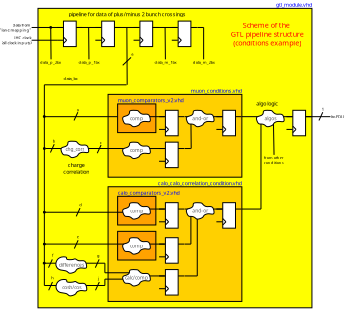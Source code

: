 <?xml version="1.0" encoding="UTF-8"?>
<dia:diagram xmlns:dia="http://www.lysator.liu.se/~alla/dia/">
  <dia:layer name="Hintergrund" visible="true" connectable="true" active="true">
    <dia:object type="Standard - Box" version="0" id="O0">
      <dia:attribute name="obj_pos">
        <dia:point val="-20,-30"/>
      </dia:attribute>
      <dia:attribute name="obj_bb">
        <dia:rectangle val="-20.05,-30.05;23.05,17.05"/>
      </dia:attribute>
      <dia:attribute name="elem_corner">
        <dia:point val="-20,-30"/>
      </dia:attribute>
      <dia:attribute name="elem_width">
        <dia:real val="43"/>
      </dia:attribute>
      <dia:attribute name="elem_height">
        <dia:real val="47"/>
      </dia:attribute>
      <dia:attribute name="border_width">
        <dia:real val="0.1"/>
      </dia:attribute>
      <dia:attribute name="inner_color">
        <dia:color val="#ffff00ff"/>
      </dia:attribute>
      <dia:attribute name="show_background">
        <dia:boolean val="true"/>
      </dia:attribute>
    </dia:object>
    <dia:object type="Standard - Box" version="0" id="O1">
      <dia:attribute name="obj_pos">
        <dia:point val="-9,-2"/>
      </dia:attribute>
      <dia:attribute name="obj_bb">
        <dia:rectangle val="-9.05,-2.05;12.05,16.05"/>
      </dia:attribute>
      <dia:attribute name="elem_corner">
        <dia:point val="-9,-2"/>
      </dia:attribute>
      <dia:attribute name="elem_width">
        <dia:real val="21"/>
      </dia:attribute>
      <dia:attribute name="elem_height">
        <dia:real val="18"/>
      </dia:attribute>
      <dia:attribute name="border_width">
        <dia:real val="0.1"/>
      </dia:attribute>
      <dia:attribute name="inner_color">
        <dia:color val="#ffd000ff"/>
      </dia:attribute>
      <dia:attribute name="show_background">
        <dia:boolean val="true"/>
      </dia:attribute>
    </dia:object>
    <dia:object type="Standard - Line" version="0" id="O2">
      <dia:attribute name="obj_pos">
        <dia:point val="17,-13"/>
      </dia:attribute>
      <dia:attribute name="obj_bb">
        <dia:rectangle val="16.95,-13.05;20.951,-12.95"/>
      </dia:attribute>
      <dia:attribute name="conn_endpoints">
        <dia:point val="17,-13"/>
        <dia:point val="20.901,-13"/>
      </dia:attribute>
      <dia:attribute name="numcp">
        <dia:int val="1"/>
      </dia:attribute>
    </dia:object>
    <dia:object type="Standard - Line" version="0" id="O3">
      <dia:attribute name="obj_pos">
        <dia:point val="15,-12"/>
      </dia:attribute>
      <dia:attribute name="obj_bb">
        <dia:rectangle val="14.95,-12.05;15.05,1.55"/>
      </dia:attribute>
      <dia:attribute name="conn_endpoints">
        <dia:point val="15,-12"/>
        <dia:point val="15,1.5"/>
      </dia:attribute>
      <dia:attribute name="numcp">
        <dia:int val="1"/>
      </dia:attribute>
    </dia:object>
    <dia:object type="Standard - Line" version="0" id="O4">
      <dia:attribute name="obj_pos">
        <dia:point val="12,-13"/>
      </dia:attribute>
      <dia:attribute name="obj_bb">
        <dia:rectangle val="11.95,-13.05;15.951,-12.95"/>
      </dia:attribute>
      <dia:attribute name="conn_endpoints">
        <dia:point val="12,-13"/>
        <dia:point val="15.901,-13"/>
      </dia:attribute>
      <dia:attribute name="numcp">
        <dia:int val="1"/>
      </dia:attribute>
    </dia:object>
    <dia:object type="Standard - Box" version="0" id="O5">
      <dia:attribute name="obj_pos">
        <dia:point val="-9,-16.5"/>
      </dia:attribute>
      <dia:attribute name="obj_bb">
        <dia:rectangle val="-9.05,-16.55;12.05,-3.45"/>
      </dia:attribute>
      <dia:attribute name="elem_corner">
        <dia:point val="-9,-16.5"/>
      </dia:attribute>
      <dia:attribute name="elem_width">
        <dia:real val="21"/>
      </dia:attribute>
      <dia:attribute name="elem_height">
        <dia:real val="13.0"/>
      </dia:attribute>
      <dia:attribute name="border_width">
        <dia:real val="0.1"/>
      </dia:attribute>
      <dia:attribute name="inner_color">
        <dia:color val="#ffd000ff"/>
      </dia:attribute>
      <dia:attribute name="show_background">
        <dia:boolean val="true"/>
      </dia:attribute>
    </dia:object>
    <dia:object type="Standard - Line" version="0" id="O6">
      <dia:attribute name="obj_pos">
        <dia:point val="-13,-8"/>
      </dia:attribute>
      <dia:attribute name="obj_bb">
        <dia:rectangle val="-13.05,-8.061;-3.586,-7.95"/>
      </dia:attribute>
      <dia:attribute name="conn_endpoints">
        <dia:point val="-13,-8"/>
        <dia:point val="-3.636,-8.011"/>
      </dia:attribute>
      <dia:attribute name="numcp">
        <dia:int val="1"/>
      </dia:attribute>
    </dia:object>
    <dia:object type="Standard - Box" version="0" id="O7">
      <dia:attribute name="obj_pos">
        <dia:point val="-7.5,-15"/>
      </dia:attribute>
      <dia:attribute name="obj_bb">
        <dia:rectangle val="-7.55,-15.05;-1.45,-10.45"/>
      </dia:attribute>
      <dia:attribute name="elem_corner">
        <dia:point val="-7.5,-15"/>
      </dia:attribute>
      <dia:attribute name="elem_width">
        <dia:real val="6.0"/>
      </dia:attribute>
      <dia:attribute name="elem_height">
        <dia:real val="4.5"/>
      </dia:attribute>
      <dia:attribute name="border_width">
        <dia:real val="0.1"/>
      </dia:attribute>
      <dia:attribute name="inner_color">
        <dia:color val="#ffa200ff"/>
      </dia:attribute>
      <dia:attribute name="show_background">
        <dia:boolean val="true"/>
      </dia:attribute>
    </dia:object>
    <dia:object type="Standard - Line" version="0" id="O8">
      <dia:attribute name="obj_pos">
        <dia:point val="7,-13"/>
      </dia:attribute>
      <dia:attribute name="obj_bb">
        <dia:rectangle val="6.95,-13.05;10.951,-12.95"/>
      </dia:attribute>
      <dia:attribute name="conn_endpoints">
        <dia:point val="7,-13"/>
        <dia:point val="10.901,-13"/>
      </dia:attribute>
      <dia:attribute name="numcp">
        <dia:int val="1"/>
      </dia:attribute>
    </dia:object>
    <dia:object type="Standard - Line" version="0" id="O9">
      <dia:attribute name="obj_pos">
        <dia:point val="4,-13"/>
      </dia:attribute>
      <dia:attribute name="obj_bb">
        <dia:rectangle val="3.95,-13.05;4.1,-7.95"/>
      </dia:attribute>
      <dia:attribute name="conn_endpoints">
        <dia:point val="4,-13"/>
        <dia:point val="4.05,-8"/>
      </dia:attribute>
      <dia:attribute name="numcp">
        <dia:int val="1"/>
      </dia:attribute>
    </dia:object>
    <dia:object type="Standard - Line" version="0" id="O10">
      <dia:attribute name="obj_pos">
        <dia:point val="3,-13"/>
      </dia:attribute>
      <dia:attribute name="obj_bb">
        <dia:rectangle val="2.95,-13.05;6.951,-12.95"/>
      </dia:attribute>
      <dia:attribute name="conn_endpoints">
        <dia:point val="3,-13"/>
        <dia:point val="6.901,-13"/>
      </dia:attribute>
      <dia:attribute name="numcp">
        <dia:int val="1"/>
      </dia:attribute>
    </dia:object>
    <dia:object type="Standard - Line" version="0" id="O11">
      <dia:attribute name="obj_pos">
        <dia:point val="-4,-8"/>
      </dia:attribute>
      <dia:attribute name="obj_bb">
        <dia:rectangle val="-4.05,-8.05;-0.049,-7.95"/>
      </dia:attribute>
      <dia:attribute name="conn_endpoints">
        <dia:point val="-4,-8"/>
        <dia:point val="-0.099,-8"/>
      </dia:attribute>
      <dia:attribute name="numcp">
        <dia:int val="1"/>
      </dia:attribute>
    </dia:object>
    <dia:object type="Standard - Line" version="0" id="O12">
      <dia:attribute name="obj_pos">
        <dia:point val="-4,-13"/>
      </dia:attribute>
      <dia:attribute name="obj_bb">
        <dia:rectangle val="-4.05,-13.05;-0.049,-12.95"/>
      </dia:attribute>
      <dia:attribute name="conn_endpoints">
        <dia:point val="-4,-13"/>
        <dia:point val="-0.099,-13"/>
      </dia:attribute>
      <dia:attribute name="numcp">
        <dia:int val="1"/>
      </dia:attribute>
    </dia:object>
    <dia:object type="Standard - Text" version="1" id="O13">
      <dia:attribute name="obj_pos">
        <dia:point val="-21,-37"/>
      </dia:attribute>
      <dia:attribute name="obj_bb">
        <dia:rectangle val="-21,-37.595;-21,-36.847"/>
      </dia:attribute>
      <dia:attribute name="text">
        <dia:composite type="text">
          <dia:attribute name="string">
            <dia:string>##</dia:string>
          </dia:attribute>
          <dia:attribute name="font">
            <dia:font family="sans" style="0" name="Helvetica"/>
          </dia:attribute>
          <dia:attribute name="height">
            <dia:real val="0.8"/>
          </dia:attribute>
          <dia:attribute name="pos">
            <dia:point val="-21,-37"/>
          </dia:attribute>
          <dia:attribute name="color">
            <dia:color val="#000000ff"/>
          </dia:attribute>
          <dia:attribute name="alignment">
            <dia:enum val="0"/>
          </dia:attribute>
        </dia:composite>
      </dia:attribute>
      <dia:attribute name="valign">
        <dia:enum val="3"/>
      </dia:attribute>
    </dia:object>
    <dia:group>
      <dia:attribute name="meta">
        <dia:composite type="dict"/>
      </dia:attribute>
      <dia:attribute name="matrix"/>
      <dia:group>
        <dia:attribute name="meta">
          <dia:composite type="dict"/>
        </dia:attribute>
        <dia:attribute name="matrix"/>
        <dia:object type="Standard - Box" version="0" id="O14">
          <dia:attribute name="obj_pos">
            <dia:point val="-16,-28"/>
          </dia:attribute>
          <dia:attribute name="obj_bb">
            <dia:rectangle val="-16.05,-28.05;-13.95,-23.95"/>
          </dia:attribute>
          <dia:attribute name="elem_corner">
            <dia:point val="-16,-28"/>
          </dia:attribute>
          <dia:attribute name="elem_width">
            <dia:real val="2"/>
          </dia:attribute>
          <dia:attribute name="elem_height">
            <dia:real val="4"/>
          </dia:attribute>
          <dia:attribute name="show_background">
            <dia:boolean val="true"/>
          </dia:attribute>
        </dia:object>
        <dia:object type="Standard - Line" version="0" id="O15">
          <dia:attribute name="obj_pos">
            <dia:point val="-15,-26"/>
          </dia:attribute>
          <dia:attribute name="obj_bb">
            <dia:rectangle val="-15,-26;-15,-26"/>
          </dia:attribute>
          <dia:attribute name="conn_endpoints">
            <dia:point val="-15,-26"/>
            <dia:point val="-15,-26"/>
          </dia:attribute>
          <dia:attribute name="numcp">
            <dia:int val="1"/>
          </dia:attribute>
        </dia:object>
        <dia:object type="Standard - Line" version="0" id="O16">
          <dia:attribute name="obj_pos">
            <dia:point val="-15,-26"/>
          </dia:attribute>
          <dia:attribute name="obj_bb">
            <dia:rectangle val="-15,-26;-15,-26"/>
          </dia:attribute>
          <dia:attribute name="conn_endpoints">
            <dia:point val="-15,-26"/>
            <dia:point val="-15,-26"/>
          </dia:attribute>
          <dia:attribute name="numcp">
            <dia:int val="1"/>
          </dia:attribute>
        </dia:object>
        <dia:object type="Standard - Line" version="0" id="O17">
          <dia:attribute name="obj_pos">
            <dia:point val="-16,-25.5"/>
          </dia:attribute>
          <dia:attribute name="obj_bb">
            <dia:rectangle val="-16.071,-25.571;-15.429,-24.929"/>
          </dia:attribute>
          <dia:attribute name="conn_endpoints">
            <dia:point val="-16,-25.5"/>
            <dia:point val="-15.5,-25"/>
          </dia:attribute>
          <dia:attribute name="numcp">
            <dia:int val="1"/>
          </dia:attribute>
        </dia:object>
        <dia:object type="Standard - Line" version="0" id="O18">
          <dia:attribute name="obj_pos">
            <dia:point val="-15.5,-25"/>
          </dia:attribute>
          <dia:attribute name="obj_bb">
            <dia:rectangle val="-16.071,-25.071;-15.429,-24.429"/>
          </dia:attribute>
          <dia:attribute name="conn_endpoints">
            <dia:point val="-15.5,-25"/>
            <dia:point val="-16,-24.5"/>
          </dia:attribute>
          <dia:attribute name="numcp">
            <dia:int val="1"/>
          </dia:attribute>
        </dia:object>
      </dia:group>
      <dia:object type="Standard - Line" version="0" id="O19">
        <dia:attribute name="obj_pos">
          <dia:point val="-14,-27"/>
        </dia:attribute>
        <dia:attribute name="obj_bb">
          <dia:rectangle val="-14.05,-27.05;-12.999,-26.95"/>
        </dia:attribute>
        <dia:attribute name="conn_endpoints">
          <dia:point val="-14,-27"/>
          <dia:point val="-13.049,-27"/>
        </dia:attribute>
        <dia:attribute name="numcp">
          <dia:int val="1"/>
        </dia:attribute>
      </dia:object>
      <dia:object type="Standard - Line" version="0" id="O20">
        <dia:attribute name="obj_pos">
          <dia:point val="-17,-27"/>
        </dia:attribute>
        <dia:attribute name="obj_bb">
          <dia:rectangle val="-17.05,-27.05;-15.999,-26.95"/>
        </dia:attribute>
        <dia:attribute name="conn_endpoints">
          <dia:point val="-17,-27"/>
          <dia:point val="-16.049,-27"/>
        </dia:attribute>
        <dia:attribute name="numcp">
          <dia:int val="1"/>
        </dia:attribute>
      </dia:object>
      <dia:object type="Standard - Line" version="0" id="O21">
        <dia:attribute name="obj_pos">
          <dia:point val="-17,-25"/>
        </dia:attribute>
        <dia:attribute name="obj_bb">
          <dia:rectangle val="-17.05,-25.05;-15.999,-24.95"/>
        </dia:attribute>
        <dia:attribute name="conn_endpoints">
          <dia:point val="-17,-25"/>
          <dia:point val="-16.049,-25"/>
        </dia:attribute>
        <dia:attribute name="numcp">
          <dia:int val="1"/>
        </dia:attribute>
      </dia:object>
    </dia:group>
    <dia:group>
      <dia:attribute name="meta">
        <dia:composite type="dict"/>
      </dia:attribute>
      <dia:attribute name="matrix"/>
      <dia:group>
        <dia:attribute name="meta">
          <dia:composite type="dict"/>
        </dia:attribute>
        <dia:attribute name="matrix"/>
        <dia:object type="Standard - Box" version="0" id="O22">
          <dia:attribute name="obj_pos">
            <dia:point val="-10,-28"/>
          </dia:attribute>
          <dia:attribute name="obj_bb">
            <dia:rectangle val="-10.05,-28.05;-7.95,-23.95"/>
          </dia:attribute>
          <dia:attribute name="elem_corner">
            <dia:point val="-10,-28"/>
          </dia:attribute>
          <dia:attribute name="elem_width">
            <dia:real val="2"/>
          </dia:attribute>
          <dia:attribute name="elem_height">
            <dia:real val="4"/>
          </dia:attribute>
          <dia:attribute name="show_background">
            <dia:boolean val="true"/>
          </dia:attribute>
        </dia:object>
        <dia:object type="Standard - Line" version="0" id="O23">
          <dia:attribute name="obj_pos">
            <dia:point val="-9,-26"/>
          </dia:attribute>
          <dia:attribute name="obj_bb">
            <dia:rectangle val="-9,-26;-9,-26"/>
          </dia:attribute>
          <dia:attribute name="conn_endpoints">
            <dia:point val="-9,-26"/>
            <dia:point val="-9,-26"/>
          </dia:attribute>
          <dia:attribute name="numcp">
            <dia:int val="1"/>
          </dia:attribute>
        </dia:object>
        <dia:object type="Standard - Line" version="0" id="O24">
          <dia:attribute name="obj_pos">
            <dia:point val="-9,-26"/>
          </dia:attribute>
          <dia:attribute name="obj_bb">
            <dia:rectangle val="-9,-26;-9,-26"/>
          </dia:attribute>
          <dia:attribute name="conn_endpoints">
            <dia:point val="-9,-26"/>
            <dia:point val="-9,-26"/>
          </dia:attribute>
          <dia:attribute name="numcp">
            <dia:int val="1"/>
          </dia:attribute>
        </dia:object>
        <dia:object type="Standard - Line" version="0" id="O25">
          <dia:attribute name="obj_pos">
            <dia:point val="-10,-25.5"/>
          </dia:attribute>
          <dia:attribute name="obj_bb">
            <dia:rectangle val="-10.071,-25.571;-9.429,-24.929"/>
          </dia:attribute>
          <dia:attribute name="conn_endpoints">
            <dia:point val="-10,-25.5"/>
            <dia:point val="-9.5,-25"/>
          </dia:attribute>
          <dia:attribute name="numcp">
            <dia:int val="1"/>
          </dia:attribute>
        </dia:object>
        <dia:object type="Standard - Line" version="0" id="O26">
          <dia:attribute name="obj_pos">
            <dia:point val="-9.5,-25"/>
          </dia:attribute>
          <dia:attribute name="obj_bb">
            <dia:rectangle val="-10.071,-25.071;-9.429,-24.429"/>
          </dia:attribute>
          <dia:attribute name="conn_endpoints">
            <dia:point val="-9.5,-25"/>
            <dia:point val="-10,-24.5"/>
          </dia:attribute>
          <dia:attribute name="numcp">
            <dia:int val="1"/>
          </dia:attribute>
        </dia:object>
      </dia:group>
      <dia:object type="Standard - Line" version="0" id="O27">
        <dia:attribute name="obj_pos">
          <dia:point val="-8,-27"/>
        </dia:attribute>
        <dia:attribute name="obj_bb">
          <dia:rectangle val="-8.05,-27.05;-6.999,-26.95"/>
        </dia:attribute>
        <dia:attribute name="conn_endpoints">
          <dia:point val="-8,-27"/>
          <dia:point val="-7.049,-27"/>
        </dia:attribute>
        <dia:attribute name="numcp">
          <dia:int val="1"/>
        </dia:attribute>
      </dia:object>
      <dia:object type="Standard - Line" version="0" id="O28">
        <dia:attribute name="obj_pos">
          <dia:point val="-11,-27"/>
        </dia:attribute>
        <dia:attribute name="obj_bb">
          <dia:rectangle val="-11.05,-27.05;-9.999,-26.95"/>
        </dia:attribute>
        <dia:attribute name="conn_endpoints">
          <dia:point val="-11,-27"/>
          <dia:point val="-10.049,-27"/>
        </dia:attribute>
        <dia:attribute name="numcp">
          <dia:int val="1"/>
        </dia:attribute>
      </dia:object>
      <dia:object type="Standard - Line" version="0" id="O29">
        <dia:attribute name="obj_pos">
          <dia:point val="-11,-25"/>
        </dia:attribute>
        <dia:attribute name="obj_bb">
          <dia:rectangle val="-11.05,-25.05;-9.999,-24.95"/>
        </dia:attribute>
        <dia:attribute name="conn_endpoints">
          <dia:point val="-11,-25"/>
          <dia:point val="-10.049,-25"/>
        </dia:attribute>
        <dia:attribute name="numcp">
          <dia:int val="1"/>
        </dia:attribute>
      </dia:object>
    </dia:group>
    <dia:group>
      <dia:attribute name="meta">
        <dia:composite type="dict"/>
      </dia:attribute>
      <dia:attribute name="matrix"/>
      <dia:group>
        <dia:attribute name="meta">
          <dia:composite type="dict"/>
        </dia:attribute>
        <dia:attribute name="matrix"/>
        <dia:object type="Standard - Box" version="0" id="O30">
          <dia:attribute name="obj_pos">
            <dia:point val="-4,-28"/>
          </dia:attribute>
          <dia:attribute name="obj_bb">
            <dia:rectangle val="-4.05,-28.05;-1.95,-23.95"/>
          </dia:attribute>
          <dia:attribute name="elem_corner">
            <dia:point val="-4,-28"/>
          </dia:attribute>
          <dia:attribute name="elem_width">
            <dia:real val="2"/>
          </dia:attribute>
          <dia:attribute name="elem_height">
            <dia:real val="4"/>
          </dia:attribute>
          <dia:attribute name="show_background">
            <dia:boolean val="true"/>
          </dia:attribute>
        </dia:object>
        <dia:object type="Standard - Line" version="0" id="O31">
          <dia:attribute name="obj_pos">
            <dia:point val="-3,-26"/>
          </dia:attribute>
          <dia:attribute name="obj_bb">
            <dia:rectangle val="-3,-26;-3,-26"/>
          </dia:attribute>
          <dia:attribute name="conn_endpoints">
            <dia:point val="-3,-26"/>
            <dia:point val="-3,-26"/>
          </dia:attribute>
          <dia:attribute name="numcp">
            <dia:int val="1"/>
          </dia:attribute>
        </dia:object>
        <dia:object type="Standard - Line" version="0" id="O32">
          <dia:attribute name="obj_pos">
            <dia:point val="-3,-26"/>
          </dia:attribute>
          <dia:attribute name="obj_bb">
            <dia:rectangle val="-3,-26;-3,-26"/>
          </dia:attribute>
          <dia:attribute name="conn_endpoints">
            <dia:point val="-3,-26"/>
            <dia:point val="-3,-26"/>
          </dia:attribute>
          <dia:attribute name="numcp">
            <dia:int val="1"/>
          </dia:attribute>
        </dia:object>
        <dia:object type="Standard - Line" version="0" id="O33">
          <dia:attribute name="obj_pos">
            <dia:point val="-4,-25.5"/>
          </dia:attribute>
          <dia:attribute name="obj_bb">
            <dia:rectangle val="-4.071,-25.571;-3.429,-24.929"/>
          </dia:attribute>
          <dia:attribute name="conn_endpoints">
            <dia:point val="-4,-25.5"/>
            <dia:point val="-3.5,-25"/>
          </dia:attribute>
          <dia:attribute name="numcp">
            <dia:int val="1"/>
          </dia:attribute>
        </dia:object>
        <dia:object type="Standard - Line" version="0" id="O34">
          <dia:attribute name="obj_pos">
            <dia:point val="-3.5,-25"/>
          </dia:attribute>
          <dia:attribute name="obj_bb">
            <dia:rectangle val="-4.071,-25.071;-3.429,-24.429"/>
          </dia:attribute>
          <dia:attribute name="conn_endpoints">
            <dia:point val="-3.5,-25"/>
            <dia:point val="-4,-24.5"/>
          </dia:attribute>
          <dia:attribute name="numcp">
            <dia:int val="1"/>
          </dia:attribute>
        </dia:object>
      </dia:group>
      <dia:object type="Standard - Line" version="0" id="O35">
        <dia:attribute name="obj_pos">
          <dia:point val="-2,-27"/>
        </dia:attribute>
        <dia:attribute name="obj_bb">
          <dia:rectangle val="-2.05,-27.05;-0.999,-26.95"/>
        </dia:attribute>
        <dia:attribute name="conn_endpoints">
          <dia:point val="-2,-27"/>
          <dia:point val="-1.049,-27"/>
        </dia:attribute>
        <dia:attribute name="numcp">
          <dia:int val="1"/>
        </dia:attribute>
      </dia:object>
      <dia:object type="Standard - Line" version="0" id="O36">
        <dia:attribute name="obj_pos">
          <dia:point val="-5,-27"/>
        </dia:attribute>
        <dia:attribute name="obj_bb">
          <dia:rectangle val="-5.05,-27.05;-3.999,-26.95"/>
        </dia:attribute>
        <dia:attribute name="conn_endpoints">
          <dia:point val="-5,-27"/>
          <dia:point val="-4.049,-27"/>
        </dia:attribute>
        <dia:attribute name="numcp">
          <dia:int val="1"/>
        </dia:attribute>
      </dia:object>
      <dia:object type="Standard - Line" version="0" id="O37">
        <dia:attribute name="obj_pos">
          <dia:point val="-5,-25"/>
        </dia:attribute>
        <dia:attribute name="obj_bb">
          <dia:rectangle val="-5.05,-25.05;-3.999,-24.95"/>
        </dia:attribute>
        <dia:attribute name="conn_endpoints">
          <dia:point val="-5,-25"/>
          <dia:point val="-4.049,-25"/>
        </dia:attribute>
        <dia:attribute name="numcp">
          <dia:int val="1"/>
        </dia:attribute>
      </dia:object>
    </dia:group>
    <dia:group>
      <dia:attribute name="meta">
        <dia:composite type="dict"/>
      </dia:attribute>
      <dia:attribute name="matrix"/>
      <dia:group>
        <dia:attribute name="meta">
          <dia:composite type="dict"/>
        </dia:attribute>
        <dia:attribute name="matrix"/>
        <dia:object type="Standard - Box" version="0" id="O38">
          <dia:attribute name="obj_pos">
            <dia:point val="2,-28"/>
          </dia:attribute>
          <dia:attribute name="obj_bb">
            <dia:rectangle val="1.95,-28.05;4.05,-23.95"/>
          </dia:attribute>
          <dia:attribute name="elem_corner">
            <dia:point val="2,-28"/>
          </dia:attribute>
          <dia:attribute name="elem_width">
            <dia:real val="2"/>
          </dia:attribute>
          <dia:attribute name="elem_height">
            <dia:real val="4"/>
          </dia:attribute>
          <dia:attribute name="show_background">
            <dia:boolean val="true"/>
          </dia:attribute>
        </dia:object>
        <dia:object type="Standard - Line" version="0" id="O39">
          <dia:attribute name="obj_pos">
            <dia:point val="3,-26"/>
          </dia:attribute>
          <dia:attribute name="obj_bb">
            <dia:rectangle val="3,-26;3,-26"/>
          </dia:attribute>
          <dia:attribute name="conn_endpoints">
            <dia:point val="3,-26"/>
            <dia:point val="3,-26"/>
          </dia:attribute>
          <dia:attribute name="numcp">
            <dia:int val="1"/>
          </dia:attribute>
        </dia:object>
        <dia:object type="Standard - Line" version="0" id="O40">
          <dia:attribute name="obj_pos">
            <dia:point val="3,-26"/>
          </dia:attribute>
          <dia:attribute name="obj_bb">
            <dia:rectangle val="3,-26;3,-26"/>
          </dia:attribute>
          <dia:attribute name="conn_endpoints">
            <dia:point val="3,-26"/>
            <dia:point val="3,-26"/>
          </dia:attribute>
          <dia:attribute name="numcp">
            <dia:int val="1"/>
          </dia:attribute>
        </dia:object>
        <dia:object type="Standard - Line" version="0" id="O41">
          <dia:attribute name="obj_pos">
            <dia:point val="2,-25.5"/>
          </dia:attribute>
          <dia:attribute name="obj_bb">
            <dia:rectangle val="1.929,-25.571;2.571,-24.929"/>
          </dia:attribute>
          <dia:attribute name="conn_endpoints">
            <dia:point val="2,-25.5"/>
            <dia:point val="2.5,-25"/>
          </dia:attribute>
          <dia:attribute name="numcp">
            <dia:int val="1"/>
          </dia:attribute>
        </dia:object>
        <dia:object type="Standard - Line" version="0" id="O42">
          <dia:attribute name="obj_pos">
            <dia:point val="2.5,-25"/>
          </dia:attribute>
          <dia:attribute name="obj_bb">
            <dia:rectangle val="1.929,-25.071;2.571,-24.429"/>
          </dia:attribute>
          <dia:attribute name="conn_endpoints">
            <dia:point val="2.5,-25"/>
            <dia:point val="2,-24.5"/>
          </dia:attribute>
          <dia:attribute name="numcp">
            <dia:int val="1"/>
          </dia:attribute>
        </dia:object>
      </dia:group>
      <dia:object type="Standard - Line" version="0" id="O43">
        <dia:attribute name="obj_pos">
          <dia:point val="4,-27"/>
        </dia:attribute>
        <dia:attribute name="obj_bb">
          <dia:rectangle val="3.95,-27.05;5.001,-26.95"/>
        </dia:attribute>
        <dia:attribute name="conn_endpoints">
          <dia:point val="4,-27"/>
          <dia:point val="4.951,-27"/>
        </dia:attribute>
        <dia:attribute name="numcp">
          <dia:int val="1"/>
        </dia:attribute>
      </dia:object>
      <dia:object type="Standard - Line" version="0" id="O44">
        <dia:attribute name="obj_pos">
          <dia:point val="1,-27"/>
        </dia:attribute>
        <dia:attribute name="obj_bb">
          <dia:rectangle val="0.95,-27.05;2.001,-26.95"/>
        </dia:attribute>
        <dia:attribute name="conn_endpoints">
          <dia:point val="1,-27"/>
          <dia:point val="1.951,-27"/>
        </dia:attribute>
        <dia:attribute name="numcp">
          <dia:int val="1"/>
        </dia:attribute>
      </dia:object>
      <dia:object type="Standard - Line" version="0" id="O45">
        <dia:attribute name="obj_pos">
          <dia:point val="1,-25"/>
        </dia:attribute>
        <dia:attribute name="obj_bb">
          <dia:rectangle val="0.95,-25.05;2.001,-24.95"/>
        </dia:attribute>
        <dia:attribute name="conn_endpoints">
          <dia:point val="1,-25"/>
          <dia:point val="1.951,-25"/>
        </dia:attribute>
        <dia:attribute name="numcp">
          <dia:int val="1"/>
        </dia:attribute>
      </dia:object>
    </dia:group>
    <dia:object type="Standard - Line" version="0" id="O46">
      <dia:attribute name="obj_pos">
        <dia:point val="-14,-27"/>
      </dia:attribute>
      <dia:attribute name="obj_bb">
        <dia:rectangle val="-14.05,-27.05;-10.049,-26.95"/>
      </dia:attribute>
      <dia:attribute name="conn_endpoints">
        <dia:point val="-14,-27"/>
        <dia:point val="-10.099,-27"/>
      </dia:attribute>
      <dia:attribute name="numcp">
        <dia:int val="1"/>
      </dia:attribute>
    </dia:object>
    <dia:object type="Standard - Line" version="0" id="O47">
      <dia:attribute name="obj_pos">
        <dia:point val="-8,-27"/>
      </dia:attribute>
      <dia:attribute name="obj_bb">
        <dia:rectangle val="-8.05,-27.05;-4.049,-26.95"/>
      </dia:attribute>
      <dia:attribute name="conn_endpoints">
        <dia:point val="-8,-27"/>
        <dia:point val="-4.099,-27"/>
      </dia:attribute>
      <dia:attribute name="numcp">
        <dia:int val="1"/>
      </dia:attribute>
    </dia:object>
    <dia:object type="Standard - Line" version="0" id="O48">
      <dia:attribute name="obj_pos">
        <dia:point val="-2,-27"/>
      </dia:attribute>
      <dia:attribute name="obj_bb">
        <dia:rectangle val="-2.05,-27.05;1.951,-26.95"/>
      </dia:attribute>
      <dia:attribute name="conn_endpoints">
        <dia:point val="-2,-27"/>
        <dia:point val="1.901,-27"/>
      </dia:attribute>
      <dia:attribute name="numcp">
        <dia:int val="1"/>
      </dia:attribute>
    </dia:object>
    <dia:object type="Standard - Line" version="0" id="O49">
      <dia:attribute name="obj_pos">
        <dia:point val="-21,-27"/>
      </dia:attribute>
      <dia:attribute name="obj_bb">
        <dia:rectangle val="-21.05,-27.05;-16.049,-26.95"/>
      </dia:attribute>
      <dia:attribute name="conn_endpoints">
        <dia:point val="-21,-27"/>
        <dia:point val="-16.099,-27"/>
      </dia:attribute>
      <dia:attribute name="numcp">
        <dia:int val="1"/>
      </dia:attribute>
    </dia:object>
    <dia:object type="Standard - Line" version="0" id="O50">
      <dia:attribute name="obj_pos">
        <dia:point val="5,-27"/>
      </dia:attribute>
      <dia:attribute name="obj_bb">
        <dia:rectangle val="4.95,-27.05;6.05,-26.95"/>
      </dia:attribute>
      <dia:attribute name="conn_endpoints">
        <dia:point val="5,-27"/>
        <dia:point val="6,-27"/>
      </dia:attribute>
      <dia:attribute name="numcp">
        <dia:int val="1"/>
      </dia:attribute>
    </dia:object>
    <dia:object type="Standard - Line" version="0" id="O51">
      <dia:attribute name="obj_pos">
        <dia:point val="-12.05,-27"/>
      </dia:attribute>
      <dia:attribute name="obj_bb">
        <dia:rectangle val="-12.1,-27.05;-11.95,-21.95"/>
      </dia:attribute>
      <dia:attribute name="conn_endpoints">
        <dia:point val="-12.05,-27"/>
        <dia:point val="-12,-22"/>
      </dia:attribute>
      <dia:attribute name="numcp">
        <dia:int val="1"/>
      </dia:attribute>
      <dia:connections>
        <dia:connection handle="0" to="O46" connection="0"/>
      </dia:connections>
    </dia:object>
    <dia:object type="Standard - Line" version="0" id="O52">
      <dia:attribute name="obj_pos">
        <dia:point val="-6.05,-27"/>
      </dia:attribute>
      <dia:attribute name="obj_bb">
        <dia:rectangle val="-6.1,-27.05;-5.95,-17.95"/>
      </dia:attribute>
      <dia:attribute name="conn_endpoints">
        <dia:point val="-6.05,-27"/>
        <dia:point val="-6,-18"/>
      </dia:attribute>
      <dia:attribute name="numcp">
        <dia:int val="1"/>
      </dia:attribute>
      <dia:connections>
        <dia:connection handle="0" to="O47" connection="0"/>
      </dia:connections>
    </dia:object>
    <dia:object type="Standard - Line" version="0" id="O53">
      <dia:attribute name="obj_pos">
        <dia:point val="-17.998,-26.806"/>
      </dia:attribute>
      <dia:attribute name="obj_bb">
        <dia:rectangle val="-18.049,-26.857;-17.9,-21.95"/>
      </dia:attribute>
      <dia:attribute name="conn_endpoints">
        <dia:point val="-17.998,-26.806"/>
        <dia:point val="-17.95,-22"/>
      </dia:attribute>
      <dia:attribute name="numcp">
        <dia:int val="1"/>
      </dia:attribute>
      <dia:connections>
        <dia:connection handle="0" to="O141" connection="8"/>
      </dia:connections>
    </dia:object>
    <dia:object type="Standard - Line" version="0" id="O54">
      <dia:attribute name="obj_pos">
        <dia:point val="-0.05,-27"/>
      </dia:attribute>
      <dia:attribute name="obj_bb">
        <dia:rectangle val="-0.1,-27.05;0.05,-21.95"/>
      </dia:attribute>
      <dia:attribute name="conn_endpoints">
        <dia:point val="-0.05,-27"/>
        <dia:point val="0,-22"/>
      </dia:attribute>
      <dia:attribute name="numcp">
        <dia:int val="1"/>
      </dia:attribute>
      <dia:connections>
        <dia:connection handle="0" to="O48" connection="0"/>
      </dia:connections>
    </dia:object>
    <dia:object type="Standard - Line" version="0" id="O55">
      <dia:attribute name="obj_pos">
        <dia:point val="6,-27"/>
      </dia:attribute>
      <dia:attribute name="obj_bb">
        <dia:rectangle val="5.95,-27.05;6.05,-21.95"/>
      </dia:attribute>
      <dia:attribute name="conn_endpoints">
        <dia:point val="6,-27"/>
        <dia:point val="6,-22"/>
      </dia:attribute>
      <dia:attribute name="numcp">
        <dia:int val="1"/>
      </dia:attribute>
    </dia:object>
    <dia:object type="Standard - Text" version="1" id="O56">
      <dia:attribute name="obj_pos">
        <dia:point val="-18,-22"/>
      </dia:attribute>
      <dia:attribute name="obj_bb">
        <dia:rectangle val="-19.843,-22;-16.157,-21.253"/>
      </dia:attribute>
      <dia:attribute name="text">
        <dia:composite type="text">
          <dia:attribute name="string">
            <dia:string>#data_p_2bx#</dia:string>
          </dia:attribute>
          <dia:attribute name="font">
            <dia:font family="sans" style="0" name="Helvetica"/>
          </dia:attribute>
          <dia:attribute name="height">
            <dia:real val="0.8"/>
          </dia:attribute>
          <dia:attribute name="pos">
            <dia:point val="-18,-21.405"/>
          </dia:attribute>
          <dia:attribute name="color">
            <dia:color val="#000000ff"/>
          </dia:attribute>
          <dia:attribute name="alignment">
            <dia:enum val="1"/>
          </dia:attribute>
        </dia:composite>
      </dia:attribute>
      <dia:attribute name="valign">
        <dia:enum val="0"/>
      </dia:attribute>
    </dia:object>
    <dia:object type="Standard - Text" version="1" id="O57">
      <dia:attribute name="obj_pos">
        <dia:point val="-12,-22"/>
      </dia:attribute>
      <dia:attribute name="obj_bb">
        <dia:rectangle val="-13.842,-22;-10.158,-21.253"/>
      </dia:attribute>
      <dia:attribute name="text">
        <dia:composite type="text">
          <dia:attribute name="string">
            <dia:string>#data_p_1bx#</dia:string>
          </dia:attribute>
          <dia:attribute name="font">
            <dia:font family="sans" style="0" name="Helvetica"/>
          </dia:attribute>
          <dia:attribute name="height">
            <dia:real val="0.8"/>
          </dia:attribute>
          <dia:attribute name="pos">
            <dia:point val="-12,-21.405"/>
          </dia:attribute>
          <dia:attribute name="color">
            <dia:color val="#000000ff"/>
          </dia:attribute>
          <dia:attribute name="alignment">
            <dia:enum val="1"/>
          </dia:attribute>
        </dia:composite>
      </dia:attribute>
      <dia:attribute name="valign">
        <dia:enum val="0"/>
      </dia:attribute>
    </dia:object>
    <dia:object type="Standard - Text" version="1" id="O58">
      <dia:attribute name="obj_pos">
        <dia:point val="0,-22"/>
      </dia:attribute>
      <dia:attribute name="obj_bb">
        <dia:rectangle val="-1.95,-22;1.95,-21.253"/>
      </dia:attribute>
      <dia:attribute name="text">
        <dia:composite type="text">
          <dia:attribute name="string">
            <dia:string>#data_m_1bx#</dia:string>
          </dia:attribute>
          <dia:attribute name="font">
            <dia:font family="sans" style="0" name="Helvetica"/>
          </dia:attribute>
          <dia:attribute name="height">
            <dia:real val="0.8"/>
          </dia:attribute>
          <dia:attribute name="pos">
            <dia:point val="0,-21.405"/>
          </dia:attribute>
          <dia:attribute name="color">
            <dia:color val="#000000ff"/>
          </dia:attribute>
          <dia:attribute name="alignment">
            <dia:enum val="1"/>
          </dia:attribute>
        </dia:composite>
      </dia:attribute>
      <dia:attribute name="valign">
        <dia:enum val="0"/>
      </dia:attribute>
    </dia:object>
    <dia:object type="Standard - Text" version="1" id="O59">
      <dia:attribute name="obj_pos">
        <dia:point val="6,-22"/>
      </dia:attribute>
      <dia:attribute name="obj_bb">
        <dia:rectangle val="4.05,-22;7.95,-21.253"/>
      </dia:attribute>
      <dia:attribute name="text">
        <dia:composite type="text">
          <dia:attribute name="string">
            <dia:string>#data_m_2bx#</dia:string>
          </dia:attribute>
          <dia:attribute name="font">
            <dia:font family="sans" style="0" name="Helvetica"/>
          </dia:attribute>
          <dia:attribute name="height">
            <dia:real val="0.8"/>
          </dia:attribute>
          <dia:attribute name="pos">
            <dia:point val="6,-21.405"/>
          </dia:attribute>
          <dia:attribute name="color">
            <dia:color val="#000000ff"/>
          </dia:attribute>
          <dia:attribute name="alignment">
            <dia:enum val="1"/>
          </dia:attribute>
        </dia:composite>
      </dia:attribute>
      <dia:attribute name="valign">
        <dia:enum val="0"/>
      </dia:attribute>
    </dia:object>
    <dia:object type="Standard - Text" version="1" id="O60">
      <dia:attribute name="obj_pos">
        <dia:point val="-16,-19"/>
      </dia:attribute>
      <dia:attribute name="obj_bb">
        <dia:rectangle val="-16,-19.374;-13.45,-18.626"/>
      </dia:attribute>
      <dia:attribute name="text">
        <dia:composite type="text">
          <dia:attribute name="string">
            <dia:string>#data_bx#</dia:string>
          </dia:attribute>
          <dia:attribute name="font">
            <dia:font family="sans" style="0" name="Helvetica"/>
          </dia:attribute>
          <dia:attribute name="height">
            <dia:real val="0.8"/>
          </dia:attribute>
          <dia:attribute name="pos">
            <dia:point val="-16,-18.779"/>
          </dia:attribute>
          <dia:attribute name="color">
            <dia:color val="#000000ff"/>
          </dia:attribute>
          <dia:attribute name="alignment">
            <dia:enum val="0"/>
          </dia:attribute>
        </dia:composite>
      </dia:attribute>
      <dia:attribute name="valign">
        <dia:enum val="2"/>
      </dia:attribute>
    </dia:object>
    <dia:object type="Standard - Line" version="0" id="O61">
      <dia:attribute name="obj_pos">
        <dia:point val="-18.806,-8"/>
      </dia:attribute>
      <dia:attribute name="obj_bb">
        <dia:rectangle val="-18.856,-8.05;-15.95,-7.95"/>
      </dia:attribute>
      <dia:attribute name="conn_endpoints">
        <dia:point val="-18.806,-8"/>
        <dia:point val="-16,-8"/>
      </dia:attribute>
      <dia:attribute name="numcp">
        <dia:int val="1"/>
      </dia:attribute>
      <dia:connections>
        <dia:connection handle="0" to="O209" connection="8"/>
      </dia:connections>
    </dia:object>
    <dia:object type="Standard - Line" version="0" id="O62">
      <dia:attribute name="obj_pos">
        <dia:point val="-18.05,-7.375"/>
      </dia:attribute>
      <dia:attribute name="obj_bb">
        <dia:rectangle val="-18.116,-8.741;-17.384,-7.309"/>
      </dia:attribute>
      <dia:attribute name="conn_endpoints">
        <dia:point val="-18.05,-7.375"/>
        <dia:point val="-17.45,-8.675"/>
      </dia:attribute>
      <dia:attribute name="numcp">
        <dia:int val="1"/>
      </dia:attribute>
    </dia:object>
    <dia:object type="Standard - Line" version="0" id="O63">
      <dia:attribute name="obj_pos">
        <dia:point val="-6.7,-21.062"/>
      </dia:attribute>
      <dia:attribute name="obj_bb">
        <dia:rectangle val="-6.771,-22.371;-5.329,-20.992"/>
      </dia:attribute>
      <dia:attribute name="conn_endpoints">
        <dia:point val="-6.7,-21.062"/>
        <dia:point val="-5.4,-22.3"/>
      </dia:attribute>
      <dia:attribute name="numcp">
        <dia:int val="1"/>
      </dia:attribute>
    </dia:object>
    <dia:object type="Standard - Line" version="0" id="O64">
      <dia:attribute name="obj_pos">
        <dia:point val="-10.699,-7.261"/>
      </dia:attribute>
      <dia:attribute name="obj_bb">
        <dia:rectangle val="-10.765,-8.627;-10.032,-7.195"/>
      </dia:attribute>
      <dia:attribute name="conn_endpoints">
        <dia:point val="-10.699,-7.261"/>
        <dia:point val="-10.099,-8.561"/>
      </dia:attribute>
      <dia:attribute name="numcp">
        <dia:int val="1"/>
      </dia:attribute>
    </dia:object>
    <dia:object type="Standard - Text" version="1" id="O65">
      <dia:attribute name="obj_pos">
        <dia:point val="-17.438,-8.738"/>
      </dia:attribute>
      <dia:attribute name="obj_bb">
        <dia:rectangle val="-17.641,-9.485;-17.234,-8.738"/>
      </dia:attribute>
      <dia:attribute name="text">
        <dia:composite type="text">
          <dia:attribute name="string">
            <dia:string>#b#</dia:string>
          </dia:attribute>
          <dia:attribute name="font">
            <dia:font family="sans" style="0" name="Helvetica"/>
          </dia:attribute>
          <dia:attribute name="height">
            <dia:real val="0.8"/>
          </dia:attribute>
          <dia:attribute name="pos">
            <dia:point val="-17.438,-8.89"/>
          </dia:attribute>
          <dia:attribute name="color">
            <dia:color val="#000000ff"/>
          </dia:attribute>
          <dia:attribute name="alignment">
            <dia:enum val="1"/>
          </dia:attribute>
        </dia:composite>
      </dia:attribute>
      <dia:attribute name="valign">
        <dia:enum val="1"/>
      </dia:attribute>
    </dia:object>
    <dia:object type="Standard - Text" version="1" id="O66">
      <dia:attribute name="obj_pos">
        <dia:point val="-9.8,-5.612"/>
      </dia:attribute>
      <dia:attribute name="obj_bb">
        <dia:rectangle val="-9.8,-6.207;-9.8,-5.46"/>
      </dia:attribute>
      <dia:attribute name="text">
        <dia:composite type="text">
          <dia:attribute name="string">
            <dia:string>##</dia:string>
          </dia:attribute>
          <dia:attribute name="font">
            <dia:font family="sans" style="0" name="Helvetica"/>
          </dia:attribute>
          <dia:attribute name="height">
            <dia:real val="0.8"/>
          </dia:attribute>
          <dia:attribute name="pos">
            <dia:point val="-9.8,-5.612"/>
          </dia:attribute>
          <dia:attribute name="color">
            <dia:color val="#000000ff"/>
          </dia:attribute>
          <dia:attribute name="alignment">
            <dia:enum val="0"/>
          </dia:attribute>
        </dia:composite>
      </dia:attribute>
      <dia:attribute name="valign">
        <dia:enum val="3"/>
      </dia:attribute>
    </dia:object>
    <dia:object type="Standard - Text" version="1" id="O67">
      <dia:attribute name="obj_pos">
        <dia:point val="-9.8,-5.812"/>
      </dia:attribute>
      <dia:attribute name="obj_bb">
        <dia:rectangle val="-9.8,-6.407;-9.8,-5.66"/>
      </dia:attribute>
      <dia:attribute name="text">
        <dia:composite type="text">
          <dia:attribute name="string">
            <dia:string>##</dia:string>
          </dia:attribute>
          <dia:attribute name="font">
            <dia:font family="sans" style="0" name="Helvetica"/>
          </dia:attribute>
          <dia:attribute name="height">
            <dia:real val="0.8"/>
          </dia:attribute>
          <dia:attribute name="pos">
            <dia:point val="-9.8,-5.812"/>
          </dia:attribute>
          <dia:attribute name="color">
            <dia:color val="#000000ff"/>
          </dia:attribute>
          <dia:attribute name="alignment">
            <dia:enum val="0"/>
          </dia:attribute>
        </dia:composite>
      </dia:attribute>
      <dia:attribute name="valign">
        <dia:enum val="3"/>
      </dia:attribute>
    </dia:object>
    <dia:object type="Standard - Text" version="1" id="O68">
      <dia:attribute name="obj_pos">
        <dia:point val="-10.144,-8.518"/>
      </dia:attribute>
      <dia:attribute name="obj_bb">
        <dia:rectangle val="-10.32,-9.265;-9.968,-8.518"/>
      </dia:attribute>
      <dia:attribute name="text">
        <dia:composite type="text">
          <dia:attribute name="string">
            <dia:string>#c#</dia:string>
          </dia:attribute>
          <dia:attribute name="font">
            <dia:font family="sans" style="0" name="Helvetica"/>
          </dia:attribute>
          <dia:attribute name="height">
            <dia:real val="0.8"/>
          </dia:attribute>
          <dia:attribute name="pos">
            <dia:point val="-10.144,-8.67"/>
          </dia:attribute>
          <dia:attribute name="color">
            <dia:color val="#000000ff"/>
          </dia:attribute>
          <dia:attribute name="alignment">
            <dia:enum val="1"/>
          </dia:attribute>
        </dia:composite>
      </dia:attribute>
      <dia:attribute name="valign">
        <dia:enum val="1"/>
      </dia:attribute>
    </dia:object>
    <dia:object type="Standard - Text" version="1" id="O69">
      <dia:attribute name="obj_pos">
        <dia:point val="-10.4,-6.963"/>
      </dia:attribute>
      <dia:attribute name="obj_bb">
        <dia:rectangle val="-10.4,-7.558;-10.4,-6.81"/>
      </dia:attribute>
      <dia:attribute name="text">
        <dia:composite type="text">
          <dia:attribute name="string">
            <dia:string>##</dia:string>
          </dia:attribute>
          <dia:attribute name="font">
            <dia:font family="sans" style="0" name="Helvetica"/>
          </dia:attribute>
          <dia:attribute name="height">
            <dia:real val="0.8"/>
          </dia:attribute>
          <dia:attribute name="pos">
            <dia:point val="-10.4,-6.963"/>
          </dia:attribute>
          <dia:attribute name="color">
            <dia:color val="#000000ff"/>
          </dia:attribute>
          <dia:attribute name="alignment">
            <dia:enum val="0"/>
          </dia:attribute>
        </dia:composite>
      </dia:attribute>
      <dia:attribute name="valign">
        <dia:enum val="3"/>
      </dia:attribute>
    </dia:object>
    <dia:object type="Standard - Text" version="1" id="O70">
      <dia:attribute name="obj_pos">
        <dia:point val="-14,-6"/>
      </dia:attribute>
      <dia:attribute name="obj_bb">
        <dia:rectangle val="-16.271,-6;-11.729,-3.954"/>
      </dia:attribute>
      <dia:attribute name="text">
        <dia:composite type="text">
          <dia:attribute name="string">
            <dia:string>#charge
correlation#</dia:string>
          </dia:attribute>
          <dia:attribute name="font">
            <dia:font family="sans" style="0" name="Helvetica"/>
          </dia:attribute>
          <dia:attribute name="height">
            <dia:real val="1.058"/>
          </dia:attribute>
          <dia:attribute name="pos">
            <dia:point val="-14,-5.213"/>
          </dia:attribute>
          <dia:attribute name="color">
            <dia:color val="#000000ff"/>
          </dia:attribute>
          <dia:attribute name="alignment">
            <dia:enum val="1"/>
          </dia:attribute>
        </dia:composite>
      </dia:attribute>
      <dia:attribute name="valign">
        <dia:enum val="0"/>
      </dia:attribute>
    </dia:object>
    <dia:object type="Standard - Text" version="1" id="O71">
      <dia:attribute name="obj_pos">
        <dia:point val="-6,-28.5"/>
      </dia:attribute>
      <dia:attribute name="obj_bb">
        <dia:rectangle val="-16.42,-29.488;4.42,-28.5"/>
      </dia:attribute>
      <dia:attribute name="text">
        <dia:composite type="text">
          <dia:attribute name="string">
            <dia:string>#pipeline for data of plus/minus 2 bunch crossings#</dia:string>
          </dia:attribute>
          <dia:attribute name="font">
            <dia:font family="sans" style="0" name="Helvetica"/>
          </dia:attribute>
          <dia:attribute name="height">
            <dia:real val="1.058"/>
          </dia:attribute>
          <dia:attribute name="pos">
            <dia:point val="-6,-28.7"/>
          </dia:attribute>
          <dia:attribute name="color">
            <dia:color val="#000000ff"/>
          </dia:attribute>
          <dia:attribute name="alignment">
            <dia:enum val="1"/>
          </dia:attribute>
        </dia:composite>
      </dia:attribute>
      <dia:attribute name="valign">
        <dia:enum val="1"/>
      </dia:attribute>
    </dia:object>
    <dia:object type="Standard - Text" version="1" id="O72">
      <dia:attribute name="obj_pos">
        <dia:point val="-5.2,-22.413"/>
      </dia:attribute>
      <dia:attribute name="obj_bb">
        <dia:rectangle val="-5.396,-23.16;-5.004,-22.413"/>
      </dia:attribute>
      <dia:attribute name="text">
        <dia:composite type="text">
          <dia:attribute name="string">
            <dia:string>#a#</dia:string>
          </dia:attribute>
          <dia:attribute name="font">
            <dia:font family="sans" style="0" name="Helvetica"/>
          </dia:attribute>
          <dia:attribute name="height">
            <dia:real val="0.8"/>
          </dia:attribute>
          <dia:attribute name="pos">
            <dia:point val="-5.2,-22.565"/>
          </dia:attribute>
          <dia:attribute name="color">
            <dia:color val="#000000ff"/>
          </dia:attribute>
          <dia:attribute name="alignment">
            <dia:enum val="1"/>
          </dia:attribute>
        </dia:composite>
      </dia:attribute>
      <dia:attribute name="valign">
        <dia:enum val="1"/>
      </dia:attribute>
    </dia:object>
    <dia:object type="Standard - Text" version="1" id="O73">
      <dia:attribute name="obj_pos">
        <dia:point val="-21,-27"/>
      </dia:attribute>
      <dia:attribute name="obj_bb">
        <dia:rectangle val="-25.983,-27.802;-20.981,-26.198"/>
      </dia:attribute>
      <dia:attribute name="text">
        <dia:composite type="text">
          <dia:attribute name="string">
            <dia:string>#data from 
"lane mapping"#</dia:string>
          </dia:attribute>
          <dia:attribute name="font">
            <dia:font family="sans" style="0" name="Helvetica"/>
          </dia:attribute>
          <dia:attribute name="height">
            <dia:real val="0.8"/>
          </dia:attribute>
          <dia:attribute name="pos">
            <dia:point val="-21,-27.188"/>
          </dia:attribute>
          <dia:attribute name="color">
            <dia:color val="#000000ff"/>
          </dia:attribute>
          <dia:attribute name="alignment">
            <dia:enum val="2"/>
          </dia:attribute>
        </dia:composite>
      </dia:attribute>
      <dia:attribute name="valign">
        <dia:enum val="2"/>
      </dia:attribute>
    </dia:object>
    <dia:object type="Standard - Text" version="1" id="O74">
      <dia:attribute name="obj_pos">
        <dia:point val="-21,-27"/>
      </dia:attribute>
      <dia:attribute name="obj_bb">
        <dia:rectangle val="-21,-27.595;-21,-26.848"/>
      </dia:attribute>
      <dia:attribute name="text">
        <dia:composite type="text">
          <dia:attribute name="string">
            <dia:string>##</dia:string>
          </dia:attribute>
          <dia:attribute name="font">
            <dia:font family="sans" style="0" name="Helvetica"/>
          </dia:attribute>
          <dia:attribute name="height">
            <dia:real val="0.8"/>
          </dia:attribute>
          <dia:attribute name="pos">
            <dia:point val="-21,-27"/>
          </dia:attribute>
          <dia:attribute name="color">
            <dia:color val="#000000ff"/>
          </dia:attribute>
          <dia:attribute name="alignment">
            <dia:enum val="0"/>
          </dia:attribute>
        </dia:composite>
      </dia:attribute>
      <dia:attribute name="valign">
        <dia:enum val="3"/>
      </dia:attribute>
    </dia:object>
    <dia:object type="Standard - Text" version="1" id="O75">
      <dia:attribute name="obj_pos">
        <dia:point val="16,-26"/>
      </dia:attribute>
      <dia:attribute name="obj_bb">
        <dia:rectangle val="9.762,-28.07;22.238,-23.93"/>
      </dia:attribute>
      <dia:attribute name="text">
        <dia:composite type="text">
          <dia:attribute name="string">
            <dia:string>#Scheme of the 
GTL pipeline structure
(conditions example)#</dia:string>
          </dia:attribute>
          <dia:attribute name="font">
            <dia:font family="sans" style="0" name="Helvetica"/>
          </dia:attribute>
          <dia:attribute name="height">
            <dia:real val="1.411"/>
          </dia:attribute>
          <dia:attribute name="pos">
            <dia:point val="16,-27.02"/>
          </dia:attribute>
          <dia:attribute name="color">
            <dia:color val="#ff0000ff"/>
          </dia:attribute>
          <dia:attribute name="alignment">
            <dia:enum val="1"/>
          </dia:attribute>
        </dia:composite>
      </dia:attribute>
      <dia:attribute name="valign">
        <dia:enum val="2"/>
      </dia:attribute>
    </dia:object>
    <dia:object type="Standard - Text" version="1" id="O76">
      <dia:attribute name="obj_pos">
        <dia:point val="24,-25"/>
      </dia:attribute>
      <dia:attribute name="obj_bb">
        <dia:rectangle val="24,-25.595;24,-24.848"/>
      </dia:attribute>
      <dia:attribute name="text">
        <dia:composite type="text">
          <dia:attribute name="string">
            <dia:string>##</dia:string>
          </dia:attribute>
          <dia:attribute name="font">
            <dia:font family="sans" style="0" name="Helvetica"/>
          </dia:attribute>
          <dia:attribute name="height">
            <dia:real val="0.8"/>
          </dia:attribute>
          <dia:attribute name="pos">
            <dia:point val="24,-25"/>
          </dia:attribute>
          <dia:attribute name="color">
            <dia:color val="#000000ff"/>
          </dia:attribute>
          <dia:attribute name="alignment">
            <dia:enum val="0"/>
          </dia:attribute>
        </dia:composite>
      </dia:attribute>
      <dia:attribute name="valign">
        <dia:enum val="3"/>
      </dia:attribute>
    </dia:object>
    <dia:object type="Standard - Line" version="0" id="O77">
      <dia:attribute name="obj_pos">
        <dia:point val="-17,-25"/>
      </dia:attribute>
      <dia:attribute name="obj_bb">
        <dia:rectangle val="-21.05,-25.05;-16.95,-24.95"/>
      </dia:attribute>
      <dia:attribute name="conn_endpoints">
        <dia:point val="-17,-25"/>
        <dia:point val="-21,-25"/>
      </dia:attribute>
      <dia:attribute name="numcp">
        <dia:int val="1"/>
      </dia:attribute>
    </dia:object>
    <dia:object type="Standard - Text" version="1" id="O78">
      <dia:attribute name="obj_pos">
        <dia:point val="-21,-25"/>
      </dia:attribute>
      <dia:attribute name="obj_bb">
        <dia:rectangle val="-26.275,-25.774;-21,-24.226"/>
      </dia:attribute>
      <dia:attribute name="text">
        <dia:composite type="text">
          <dia:attribute name="string">
            <dia:string>#LHC clock
(all clock inputs)#</dia:string>
          </dia:attribute>
          <dia:attribute name="font">
            <dia:font family="sans" style="0" name="Helvetica"/>
          </dia:attribute>
          <dia:attribute name="height">
            <dia:real val="0.8"/>
          </dia:attribute>
          <dia:attribute name="pos">
            <dia:point val="-21,-25.179"/>
          </dia:attribute>
          <dia:attribute name="color">
            <dia:color val="#000000ff"/>
          </dia:attribute>
          <dia:attribute name="alignment">
            <dia:enum val="2"/>
          </dia:attribute>
        </dia:composite>
      </dia:attribute>
      <dia:attribute name="valign">
        <dia:enum val="2"/>
      </dia:attribute>
    </dia:object>
    <dia:object type="Standard - Text" version="1" id="O79">
      <dia:attribute name="obj_pos">
        <dia:point val="-19,-25"/>
      </dia:attribute>
      <dia:attribute name="obj_bb">
        <dia:rectangle val="-19,-25.595;-19,-24.848"/>
      </dia:attribute>
      <dia:attribute name="text">
        <dia:composite type="text">
          <dia:attribute name="string">
            <dia:string>##</dia:string>
          </dia:attribute>
          <dia:attribute name="font">
            <dia:font family="sans" style="0" name="Helvetica"/>
          </dia:attribute>
          <dia:attribute name="height">
            <dia:real val="0.8"/>
          </dia:attribute>
          <dia:attribute name="pos">
            <dia:point val="-19,-25"/>
          </dia:attribute>
          <dia:attribute name="color">
            <dia:color val="#000000ff"/>
          </dia:attribute>
          <dia:attribute name="alignment">
            <dia:enum val="0"/>
          </dia:attribute>
        </dia:composite>
      </dia:attribute>
      <dia:attribute name="valign">
        <dia:enum val="3"/>
      </dia:attribute>
    </dia:object>
    <dia:object type="Standard - Text" version="1" id="O80">
      <dia:attribute name="obj_pos">
        <dia:point val="-22,-27"/>
      </dia:attribute>
      <dia:attribute name="obj_bb">
        <dia:rectangle val="-22,-27.595;-22,-26.848"/>
      </dia:attribute>
      <dia:attribute name="text">
        <dia:composite type="text">
          <dia:attribute name="string">
            <dia:string>##</dia:string>
          </dia:attribute>
          <dia:attribute name="font">
            <dia:font family="sans" style="0" name="Helvetica"/>
          </dia:attribute>
          <dia:attribute name="height">
            <dia:real val="0.8"/>
          </dia:attribute>
          <dia:attribute name="pos">
            <dia:point val="-22,-27"/>
          </dia:attribute>
          <dia:attribute name="color">
            <dia:color val="#000000ff"/>
          </dia:attribute>
          <dia:attribute name="alignment">
            <dia:enum val="0"/>
          </dia:attribute>
        </dia:composite>
      </dia:attribute>
      <dia:attribute name="valign">
        <dia:enum val="3"/>
      </dia:attribute>
    </dia:object>
    <dia:object type="Standard - Text" version="1" id="O81">
      <dia:attribute name="obj_pos">
        <dia:point val="-20,-25"/>
      </dia:attribute>
      <dia:attribute name="obj_bb">
        <dia:rectangle val="-20,-25.595;-20,-24.848"/>
      </dia:attribute>
      <dia:attribute name="text">
        <dia:composite type="text">
          <dia:attribute name="string">
            <dia:string>##</dia:string>
          </dia:attribute>
          <dia:attribute name="font">
            <dia:font family="sans" style="0" name="Helvetica"/>
          </dia:attribute>
          <dia:attribute name="height">
            <dia:real val="0.8"/>
          </dia:attribute>
          <dia:attribute name="pos">
            <dia:point val="-20,-25"/>
          </dia:attribute>
          <dia:attribute name="color">
            <dia:color val="#000000ff"/>
          </dia:attribute>
          <dia:attribute name="alignment">
            <dia:enum val="0"/>
          </dia:attribute>
        </dia:composite>
      </dia:attribute>
      <dia:attribute name="valign">
        <dia:enum val="3"/>
      </dia:attribute>
    </dia:object>
    <dia:object type="Standard - Beziergon" version="0" id="O82">
      <dia:attribute name="obj_pos">
        <dia:point val="-14.675,-9.15"/>
      </dia:attribute>
      <dia:attribute name="obj_bb">
        <dia:rectangle val="-16.441,-9.2;-11.988,-6.52"/>
      </dia:attribute>
      <dia:attribute name="bez_points">
        <dia:point val="-14.675,-9.15"/>
        <dia:point val="-13.675,-9.15"/>
        <dia:point val="-14.058,-9.025"/>
        <dia:point val="-13.525,-8.65"/>
        <dia:point val="-12.992,-8.275"/>
        <dia:point val="-12.292,-8.983"/>
        <dia:point val="-12.075,-7.95"/>
        <dia:point val="-11.858,-6.917"/>
        <dia:point val="-12.625,-7.6"/>
        <dia:point val="-13.275,-7.35"/>
        <dia:point val="-13.925,-7.1"/>
        <dia:point val="-13.475,-6.9"/>
        <dia:point val="-14.225,-6.65"/>
        <dia:point val="-14.975,-6.4"/>
        <dia:point val="-14.825,-6.8"/>
        <dia:point val="-15.325,-6.95"/>
        <dia:point val="-15.825,-7.1"/>
        <dia:point val="-16.033,-6.742"/>
        <dia:point val="-16.325,-7.55"/>
        <dia:point val="-16.617,-8.358"/>
        <dia:point val="-15.875,-8.1"/>
        <dia:point val="-15.475,-8.45"/>
        <dia:point val="-15.075,-8.8"/>
        <dia:point val="-15.675,-9.15"/>
      </dia:attribute>
      <dia:attribute name="corner_types">
        <dia:enum val="38407664"/>
        <dia:enum val="0"/>
        <dia:enum val="0"/>
        <dia:enum val="0"/>
        <dia:enum val="0"/>
        <dia:enum val="0"/>
        <dia:enum val="0"/>
        <dia:enum val="0"/>
        <dia:enum val="0"/>
      </dia:attribute>
      <dia:attribute name="show_background">
        <dia:boolean val="true"/>
      </dia:attribute>
    </dia:object>
    <dia:group>
      <dia:attribute name="meta">
        <dia:composite type="dict"/>
      </dia:attribute>
      <dia:attribute name="matrix"/>
      <dia:group>
        <dia:attribute name="meta">
          <dia:composite type="dict"/>
        </dia:attribute>
        <dia:attribute name="matrix"/>
        <dia:object type="Standard - Box" version="0" id="O83">
          <dia:attribute name="obj_pos">
            <dia:point val="0,-14"/>
          </dia:attribute>
          <dia:attribute name="obj_bb">
            <dia:rectangle val="-0.05,-14.05;2.05,-9.95"/>
          </dia:attribute>
          <dia:attribute name="elem_corner">
            <dia:point val="0,-14"/>
          </dia:attribute>
          <dia:attribute name="elem_width">
            <dia:real val="2"/>
          </dia:attribute>
          <dia:attribute name="elem_height">
            <dia:real val="4"/>
          </dia:attribute>
          <dia:attribute name="show_background">
            <dia:boolean val="true"/>
          </dia:attribute>
        </dia:object>
        <dia:object type="Standard - Line" version="0" id="O84">
          <dia:attribute name="obj_pos">
            <dia:point val="1,-12"/>
          </dia:attribute>
          <dia:attribute name="obj_bb">
            <dia:rectangle val="1,-12;1,-12"/>
          </dia:attribute>
          <dia:attribute name="conn_endpoints">
            <dia:point val="1,-12"/>
            <dia:point val="1,-12"/>
          </dia:attribute>
          <dia:attribute name="numcp">
            <dia:int val="1"/>
          </dia:attribute>
        </dia:object>
        <dia:object type="Standard - Line" version="0" id="O85">
          <dia:attribute name="obj_pos">
            <dia:point val="1,-12"/>
          </dia:attribute>
          <dia:attribute name="obj_bb">
            <dia:rectangle val="1,-12;1,-12"/>
          </dia:attribute>
          <dia:attribute name="conn_endpoints">
            <dia:point val="1,-12"/>
            <dia:point val="1,-12"/>
          </dia:attribute>
          <dia:attribute name="numcp">
            <dia:int val="1"/>
          </dia:attribute>
        </dia:object>
        <dia:object type="Standard - Line" version="0" id="O86">
          <dia:attribute name="obj_pos">
            <dia:point val="0,-11.5"/>
          </dia:attribute>
          <dia:attribute name="obj_bb">
            <dia:rectangle val="-0.071,-11.571;0.571,-10.929"/>
          </dia:attribute>
          <dia:attribute name="conn_endpoints">
            <dia:point val="0,-11.5"/>
            <dia:point val="0.5,-11"/>
          </dia:attribute>
          <dia:attribute name="numcp">
            <dia:int val="1"/>
          </dia:attribute>
        </dia:object>
        <dia:object type="Standard - Line" version="0" id="O87">
          <dia:attribute name="obj_pos">
            <dia:point val="0.5,-11"/>
          </dia:attribute>
          <dia:attribute name="obj_bb">
            <dia:rectangle val="-0.071,-11.071;0.571,-10.429"/>
          </dia:attribute>
          <dia:attribute name="conn_endpoints">
            <dia:point val="0.5,-11"/>
            <dia:point val="0,-10.5"/>
          </dia:attribute>
          <dia:attribute name="numcp">
            <dia:int val="1"/>
          </dia:attribute>
        </dia:object>
      </dia:group>
      <dia:object type="Standard - Line" version="0" id="O88">
        <dia:attribute name="obj_pos">
          <dia:point val="2,-13"/>
        </dia:attribute>
        <dia:attribute name="obj_bb">
          <dia:rectangle val="1.95,-13.05;3.001,-12.95"/>
        </dia:attribute>
        <dia:attribute name="conn_endpoints">
          <dia:point val="2,-13"/>
          <dia:point val="2.951,-13"/>
        </dia:attribute>
        <dia:attribute name="numcp">
          <dia:int val="1"/>
        </dia:attribute>
      </dia:object>
      <dia:object type="Standard - Line" version="0" id="O89">
        <dia:attribute name="obj_pos">
          <dia:point val="-1,-13"/>
        </dia:attribute>
        <dia:attribute name="obj_bb">
          <dia:rectangle val="-1.05,-13.05;0.001,-12.95"/>
        </dia:attribute>
        <dia:attribute name="conn_endpoints">
          <dia:point val="-1,-13"/>
          <dia:point val="-0.049,-13"/>
        </dia:attribute>
        <dia:attribute name="numcp">
          <dia:int val="1"/>
        </dia:attribute>
      </dia:object>
      <dia:object type="Standard - Line" version="0" id="O90">
        <dia:attribute name="obj_pos">
          <dia:point val="-1,-11"/>
        </dia:attribute>
        <dia:attribute name="obj_bb">
          <dia:rectangle val="-1.05,-11.05;0.001,-10.95"/>
        </dia:attribute>
        <dia:attribute name="conn_endpoints">
          <dia:point val="-1,-11"/>
          <dia:point val="-0.049,-11"/>
        </dia:attribute>
        <dia:attribute name="numcp">
          <dia:int val="1"/>
        </dia:attribute>
      </dia:object>
    </dia:group>
    <dia:object type="Standard - Beziergon" version="0" id="O91">
      <dia:attribute name="obj_pos">
        <dia:point val="-5,-14"/>
      </dia:attribute>
      <dia:attribute name="obj_bb">
        <dia:rectangle val="-6.766,-14.05;-2.313,-11.37"/>
      </dia:attribute>
      <dia:attribute name="bez_points">
        <dia:point val="-5,-14"/>
        <dia:point val="-4,-14"/>
        <dia:point val="-4.383,-13.875"/>
        <dia:point val="-3.85,-13.5"/>
        <dia:point val="-3.317,-13.125"/>
        <dia:point val="-2.617,-13.833"/>
        <dia:point val="-2.4,-12.8"/>
        <dia:point val="-2.183,-11.767"/>
        <dia:point val="-2.95,-12.45"/>
        <dia:point val="-3.6,-12.2"/>
        <dia:point val="-4.25,-11.95"/>
        <dia:point val="-3.8,-11.75"/>
        <dia:point val="-4.55,-11.5"/>
        <dia:point val="-5.3,-11.25"/>
        <dia:point val="-5.15,-11.65"/>
        <dia:point val="-5.65,-11.8"/>
        <dia:point val="-6.15,-11.95"/>
        <dia:point val="-6.358,-11.592"/>
        <dia:point val="-6.65,-12.4"/>
        <dia:point val="-6.942,-13.208"/>
        <dia:point val="-6.2,-12.95"/>
        <dia:point val="-5.8,-13.3"/>
        <dia:point val="-5.4,-13.65"/>
        <dia:point val="-6,-14"/>
      </dia:attribute>
      <dia:attribute name="corner_types">
        <dia:enum val="38407664"/>
        <dia:enum val="0"/>
        <dia:enum val="0"/>
        <dia:enum val="0"/>
        <dia:enum val="0"/>
        <dia:enum val="0"/>
        <dia:enum val="0"/>
        <dia:enum val="0"/>
        <dia:enum val="0"/>
      </dia:attribute>
      <dia:attribute name="show_background">
        <dia:boolean val="true"/>
      </dia:attribute>
    </dia:object>
    <dia:group>
      <dia:attribute name="meta">
        <dia:composite type="dict"/>
      </dia:attribute>
      <dia:attribute name="matrix"/>
      <dia:group>
        <dia:attribute name="meta">
          <dia:composite type="dict"/>
        </dia:attribute>
        <dia:attribute name="matrix"/>
        <dia:object type="Standard - Box" version="0" id="O92">
          <dia:attribute name="obj_pos">
            <dia:point val="0,-9"/>
          </dia:attribute>
          <dia:attribute name="obj_bb">
            <dia:rectangle val="-0.05,-9.05;2.05,-4.95"/>
          </dia:attribute>
          <dia:attribute name="elem_corner">
            <dia:point val="0,-9"/>
          </dia:attribute>
          <dia:attribute name="elem_width">
            <dia:real val="2"/>
          </dia:attribute>
          <dia:attribute name="elem_height">
            <dia:real val="4"/>
          </dia:attribute>
          <dia:attribute name="show_background">
            <dia:boolean val="true"/>
          </dia:attribute>
        </dia:object>
        <dia:object type="Standard - Line" version="0" id="O93">
          <dia:attribute name="obj_pos">
            <dia:point val="1,-7"/>
          </dia:attribute>
          <dia:attribute name="obj_bb">
            <dia:rectangle val="1,-7;1,-7"/>
          </dia:attribute>
          <dia:attribute name="conn_endpoints">
            <dia:point val="1,-7"/>
            <dia:point val="1,-7"/>
          </dia:attribute>
          <dia:attribute name="numcp">
            <dia:int val="1"/>
          </dia:attribute>
        </dia:object>
        <dia:object type="Standard - Line" version="0" id="O94">
          <dia:attribute name="obj_pos">
            <dia:point val="1,-7"/>
          </dia:attribute>
          <dia:attribute name="obj_bb">
            <dia:rectangle val="1,-7;1,-7"/>
          </dia:attribute>
          <dia:attribute name="conn_endpoints">
            <dia:point val="1,-7"/>
            <dia:point val="1,-7"/>
          </dia:attribute>
          <dia:attribute name="numcp">
            <dia:int val="1"/>
          </dia:attribute>
        </dia:object>
        <dia:object type="Standard - Line" version="0" id="O95">
          <dia:attribute name="obj_pos">
            <dia:point val="0,-6.5"/>
          </dia:attribute>
          <dia:attribute name="obj_bb">
            <dia:rectangle val="-0.071,-6.571;0.571,-5.929"/>
          </dia:attribute>
          <dia:attribute name="conn_endpoints">
            <dia:point val="0,-6.5"/>
            <dia:point val="0.5,-6"/>
          </dia:attribute>
          <dia:attribute name="numcp">
            <dia:int val="1"/>
          </dia:attribute>
        </dia:object>
        <dia:object type="Standard - Line" version="0" id="O96">
          <dia:attribute name="obj_pos">
            <dia:point val="0.5,-6"/>
          </dia:attribute>
          <dia:attribute name="obj_bb">
            <dia:rectangle val="-0.071,-6.071;0.571,-5.429"/>
          </dia:attribute>
          <dia:attribute name="conn_endpoints">
            <dia:point val="0.5,-6"/>
            <dia:point val="0,-5.5"/>
          </dia:attribute>
          <dia:attribute name="numcp">
            <dia:int val="1"/>
          </dia:attribute>
        </dia:object>
      </dia:group>
      <dia:object type="Standard - Line" version="0" id="O97">
        <dia:attribute name="obj_pos">
          <dia:point val="2,-8"/>
        </dia:attribute>
        <dia:attribute name="obj_bb">
          <dia:rectangle val="1.95,-8.05;3.001,-7.95"/>
        </dia:attribute>
        <dia:attribute name="conn_endpoints">
          <dia:point val="2,-8"/>
          <dia:point val="2.951,-8"/>
        </dia:attribute>
        <dia:attribute name="numcp">
          <dia:int val="1"/>
        </dia:attribute>
      </dia:object>
      <dia:object type="Standard - Line" version="0" id="O98">
        <dia:attribute name="obj_pos">
          <dia:point val="-1,-8"/>
        </dia:attribute>
        <dia:attribute name="obj_bb">
          <dia:rectangle val="-1.05,-8.05;0.001,-7.95"/>
        </dia:attribute>
        <dia:attribute name="conn_endpoints">
          <dia:point val="-1,-8"/>
          <dia:point val="-0.049,-8"/>
        </dia:attribute>
        <dia:attribute name="numcp">
          <dia:int val="1"/>
        </dia:attribute>
      </dia:object>
      <dia:object type="Standard - Line" version="0" id="O99">
        <dia:attribute name="obj_pos">
          <dia:point val="-1,-6"/>
        </dia:attribute>
        <dia:attribute name="obj_bb">
          <dia:rectangle val="-1.05,-6.05;0.001,-5.95"/>
        </dia:attribute>
        <dia:attribute name="conn_endpoints">
          <dia:point val="-1,-6"/>
          <dia:point val="-0.049,-6"/>
        </dia:attribute>
        <dia:attribute name="numcp">
          <dia:int val="1"/>
        </dia:attribute>
      </dia:object>
    </dia:group>
    <dia:object type="Standard - Beziergon" version="0" id="O100">
      <dia:attribute name="obj_pos">
        <dia:point val="-5,-9"/>
      </dia:attribute>
      <dia:attribute name="obj_bb">
        <dia:rectangle val="-6.766,-9.05;-2.313,-6.37"/>
      </dia:attribute>
      <dia:attribute name="bez_points">
        <dia:point val="-5,-9"/>
        <dia:point val="-4,-9"/>
        <dia:point val="-4.383,-8.875"/>
        <dia:point val="-3.85,-8.5"/>
        <dia:point val="-3.317,-8.125"/>
        <dia:point val="-2.617,-8.833"/>
        <dia:point val="-2.4,-7.8"/>
        <dia:point val="-2.183,-6.767"/>
        <dia:point val="-2.95,-7.45"/>
        <dia:point val="-3.6,-7.2"/>
        <dia:point val="-4.25,-6.95"/>
        <dia:point val="-3.8,-6.75"/>
        <dia:point val="-4.55,-6.5"/>
        <dia:point val="-5.3,-6.25"/>
        <dia:point val="-5.15,-6.65"/>
        <dia:point val="-5.65,-6.8"/>
        <dia:point val="-6.15,-6.95"/>
        <dia:point val="-6.358,-6.592"/>
        <dia:point val="-6.65,-7.4"/>
        <dia:point val="-6.942,-8.208"/>
        <dia:point val="-6.2,-7.95"/>
        <dia:point val="-5.8,-8.3"/>
        <dia:point val="-5.4,-8.65"/>
        <dia:point val="-6,-9"/>
      </dia:attribute>
      <dia:attribute name="corner_types">
        <dia:enum val="38407664"/>
        <dia:enum val="0"/>
        <dia:enum val="0"/>
        <dia:enum val="0"/>
        <dia:enum val="0"/>
        <dia:enum val="0"/>
        <dia:enum val="0"/>
        <dia:enum val="0"/>
        <dia:enum val="0"/>
      </dia:attribute>
      <dia:attribute name="show_background">
        <dia:boolean val="true"/>
      </dia:attribute>
    </dia:object>
    <dia:object type="Standard - Line" version="0" id="O101">
      <dia:attribute name="obj_pos">
        <dia:point val="-19,-18"/>
      </dia:attribute>
      <dia:attribute name="obj_bb">
        <dia:rectangle val="-19.05,-18.05;-6.049,-17.95"/>
      </dia:attribute>
      <dia:attribute name="conn_endpoints">
        <dia:point val="-19,-18"/>
        <dia:point val="-6.099,-18"/>
      </dia:attribute>
      <dia:attribute name="numcp">
        <dia:int val="1"/>
      </dia:attribute>
    </dia:object>
    <dia:object type="Standard - Beziergon" version="0" id="O102">
      <dia:attribute name="obj_pos">
        <dia:point val="5,-14"/>
      </dia:attribute>
      <dia:attribute name="obj_bb">
        <dia:rectangle val="3.234,-14.05;7.687,-11.37"/>
      </dia:attribute>
      <dia:attribute name="bez_points">
        <dia:point val="5,-14"/>
        <dia:point val="6,-14"/>
        <dia:point val="5.617,-13.875"/>
        <dia:point val="6.15,-13.5"/>
        <dia:point val="6.683,-13.125"/>
        <dia:point val="7.383,-13.833"/>
        <dia:point val="7.6,-12.8"/>
        <dia:point val="7.817,-11.767"/>
        <dia:point val="7.05,-12.45"/>
        <dia:point val="6.4,-12.2"/>
        <dia:point val="5.75,-11.95"/>
        <dia:point val="6.2,-11.75"/>
        <dia:point val="5.45,-11.5"/>
        <dia:point val="4.7,-11.25"/>
        <dia:point val="4.85,-11.65"/>
        <dia:point val="4.35,-11.8"/>
        <dia:point val="3.85,-11.95"/>
        <dia:point val="3.642,-11.592"/>
        <dia:point val="3.35,-12.4"/>
        <dia:point val="3.058,-13.208"/>
        <dia:point val="3.8,-12.95"/>
        <dia:point val="4.2,-13.3"/>
        <dia:point val="4.6,-13.65"/>
        <dia:point val="4,-14"/>
      </dia:attribute>
      <dia:attribute name="corner_types">
        <dia:enum val="38407664"/>
        <dia:enum val="0"/>
        <dia:enum val="0"/>
        <dia:enum val="0"/>
        <dia:enum val="0"/>
        <dia:enum val="0"/>
        <dia:enum val="0"/>
        <dia:enum val="0"/>
        <dia:enum val="0"/>
      </dia:attribute>
      <dia:attribute name="show_background">
        <dia:boolean val="true"/>
      </dia:attribute>
    </dia:object>
    <dia:group>
      <dia:attribute name="meta">
        <dia:composite type="dict"/>
      </dia:attribute>
      <dia:attribute name="matrix"/>
      <dia:group>
        <dia:attribute name="meta">
          <dia:composite type="dict"/>
        </dia:attribute>
        <dia:attribute name="matrix"/>
        <dia:object type="Standard - Box" version="0" id="O103">
          <dia:attribute name="obj_pos">
            <dia:point val="9,-14"/>
          </dia:attribute>
          <dia:attribute name="obj_bb">
            <dia:rectangle val="8.95,-14.05;11.05,-9.95"/>
          </dia:attribute>
          <dia:attribute name="elem_corner">
            <dia:point val="9,-14"/>
          </dia:attribute>
          <dia:attribute name="elem_width">
            <dia:real val="2"/>
          </dia:attribute>
          <dia:attribute name="elem_height">
            <dia:real val="4"/>
          </dia:attribute>
          <dia:attribute name="show_background">
            <dia:boolean val="true"/>
          </dia:attribute>
        </dia:object>
        <dia:object type="Standard - Line" version="0" id="O104">
          <dia:attribute name="obj_pos">
            <dia:point val="10,-12"/>
          </dia:attribute>
          <dia:attribute name="obj_bb">
            <dia:rectangle val="10,-12;10,-12"/>
          </dia:attribute>
          <dia:attribute name="conn_endpoints">
            <dia:point val="10,-12"/>
            <dia:point val="10,-12"/>
          </dia:attribute>
          <dia:attribute name="numcp">
            <dia:int val="1"/>
          </dia:attribute>
        </dia:object>
        <dia:object type="Standard - Line" version="0" id="O105">
          <dia:attribute name="obj_pos">
            <dia:point val="10,-12"/>
          </dia:attribute>
          <dia:attribute name="obj_bb">
            <dia:rectangle val="10,-12;10,-12"/>
          </dia:attribute>
          <dia:attribute name="conn_endpoints">
            <dia:point val="10,-12"/>
            <dia:point val="10,-12"/>
          </dia:attribute>
          <dia:attribute name="numcp">
            <dia:int val="1"/>
          </dia:attribute>
        </dia:object>
        <dia:object type="Standard - Line" version="0" id="O106">
          <dia:attribute name="obj_pos">
            <dia:point val="9,-11.5"/>
          </dia:attribute>
          <dia:attribute name="obj_bb">
            <dia:rectangle val="8.929,-11.571;9.571,-10.929"/>
          </dia:attribute>
          <dia:attribute name="conn_endpoints">
            <dia:point val="9,-11.5"/>
            <dia:point val="9.5,-11"/>
          </dia:attribute>
          <dia:attribute name="numcp">
            <dia:int val="1"/>
          </dia:attribute>
        </dia:object>
        <dia:object type="Standard - Line" version="0" id="O107">
          <dia:attribute name="obj_pos">
            <dia:point val="9.5,-11"/>
          </dia:attribute>
          <dia:attribute name="obj_bb">
            <dia:rectangle val="8.929,-11.071;9.571,-10.429"/>
          </dia:attribute>
          <dia:attribute name="conn_endpoints">
            <dia:point val="9.5,-11"/>
            <dia:point val="9,-10.5"/>
          </dia:attribute>
          <dia:attribute name="numcp">
            <dia:int val="1"/>
          </dia:attribute>
        </dia:object>
      </dia:group>
      <dia:object type="Standard - Line" version="0" id="O108">
        <dia:attribute name="obj_pos">
          <dia:point val="11,-13"/>
        </dia:attribute>
        <dia:attribute name="obj_bb">
          <dia:rectangle val="10.95,-13.05;12.001,-12.95"/>
        </dia:attribute>
        <dia:attribute name="conn_endpoints">
          <dia:point val="11,-13"/>
          <dia:point val="11.951,-13"/>
        </dia:attribute>
        <dia:attribute name="numcp">
          <dia:int val="1"/>
        </dia:attribute>
      </dia:object>
      <dia:object type="Standard - Line" version="0" id="O109">
        <dia:attribute name="obj_pos">
          <dia:point val="8,-13"/>
        </dia:attribute>
        <dia:attribute name="obj_bb">
          <dia:rectangle val="7.95,-13.05;9.001,-12.95"/>
        </dia:attribute>
        <dia:attribute name="conn_endpoints">
          <dia:point val="8,-13"/>
          <dia:point val="8.951,-13"/>
        </dia:attribute>
        <dia:attribute name="numcp">
          <dia:int val="1"/>
        </dia:attribute>
      </dia:object>
      <dia:object type="Standard - Line" version="0" id="O110">
        <dia:attribute name="obj_pos">
          <dia:point val="8,-11"/>
        </dia:attribute>
        <dia:attribute name="obj_bb">
          <dia:rectangle val="7.95,-11.05;9.001,-10.95"/>
        </dia:attribute>
        <dia:attribute name="conn_endpoints">
          <dia:point val="8,-11"/>
          <dia:point val="8.951,-11"/>
        </dia:attribute>
        <dia:attribute name="numcp">
          <dia:int val="1"/>
        </dia:attribute>
      </dia:object>
    </dia:group>
    <dia:object type="Standard - Line" version="0" id="O111">
      <dia:attribute name="obj_pos">
        <dia:point val="3,-8"/>
      </dia:attribute>
      <dia:attribute name="obj_bb">
        <dia:rectangle val="2.95,-8.05;4.05,-7.95"/>
      </dia:attribute>
      <dia:attribute name="conn_endpoints">
        <dia:point val="3,-8"/>
        <dia:point val="4,-8"/>
      </dia:attribute>
      <dia:attribute name="numcp">
        <dia:int val="1"/>
      </dia:attribute>
    </dia:object>
    <dia:group>
      <dia:attribute name="meta">
        <dia:composite type="dict"/>
      </dia:attribute>
      <dia:attribute name="matrix"/>
      <dia:group>
        <dia:attribute name="meta">
          <dia:composite type="dict"/>
        </dia:attribute>
        <dia:attribute name="matrix"/>
        <dia:object type="Standard - Box" version="0" id="O112">
          <dia:attribute name="obj_pos">
            <dia:point val="20,-14"/>
          </dia:attribute>
          <dia:attribute name="obj_bb">
            <dia:rectangle val="19.95,-14.05;22.05,-9.95"/>
          </dia:attribute>
          <dia:attribute name="elem_corner">
            <dia:point val="20,-14"/>
          </dia:attribute>
          <dia:attribute name="elem_width">
            <dia:real val="2"/>
          </dia:attribute>
          <dia:attribute name="elem_height">
            <dia:real val="4"/>
          </dia:attribute>
          <dia:attribute name="show_background">
            <dia:boolean val="true"/>
          </dia:attribute>
        </dia:object>
        <dia:object type="Standard - Line" version="0" id="O113">
          <dia:attribute name="obj_pos">
            <dia:point val="21,-12"/>
          </dia:attribute>
          <dia:attribute name="obj_bb">
            <dia:rectangle val="21,-12;21,-12"/>
          </dia:attribute>
          <dia:attribute name="conn_endpoints">
            <dia:point val="21,-12"/>
            <dia:point val="21,-12"/>
          </dia:attribute>
          <dia:attribute name="numcp">
            <dia:int val="1"/>
          </dia:attribute>
        </dia:object>
        <dia:object type="Standard - Line" version="0" id="O114">
          <dia:attribute name="obj_pos">
            <dia:point val="21,-12"/>
          </dia:attribute>
          <dia:attribute name="obj_bb">
            <dia:rectangle val="21,-12;21,-12"/>
          </dia:attribute>
          <dia:attribute name="conn_endpoints">
            <dia:point val="21,-12"/>
            <dia:point val="21,-12"/>
          </dia:attribute>
          <dia:attribute name="numcp">
            <dia:int val="1"/>
          </dia:attribute>
        </dia:object>
        <dia:object type="Standard - Line" version="0" id="O115">
          <dia:attribute name="obj_pos">
            <dia:point val="20,-11.5"/>
          </dia:attribute>
          <dia:attribute name="obj_bb">
            <dia:rectangle val="19.929,-11.571;20.571,-10.929"/>
          </dia:attribute>
          <dia:attribute name="conn_endpoints">
            <dia:point val="20,-11.5"/>
            <dia:point val="20.5,-11"/>
          </dia:attribute>
          <dia:attribute name="numcp">
            <dia:int val="1"/>
          </dia:attribute>
        </dia:object>
        <dia:object type="Standard - Line" version="0" id="O116">
          <dia:attribute name="obj_pos">
            <dia:point val="20.5,-11"/>
          </dia:attribute>
          <dia:attribute name="obj_bb">
            <dia:rectangle val="19.929,-11.071;20.571,-10.429"/>
          </dia:attribute>
          <dia:attribute name="conn_endpoints">
            <dia:point val="20.5,-11"/>
            <dia:point val="20,-10.5"/>
          </dia:attribute>
          <dia:attribute name="numcp">
            <dia:int val="1"/>
          </dia:attribute>
        </dia:object>
      </dia:group>
      <dia:object type="Standard - Line" version="0" id="O117">
        <dia:attribute name="obj_pos">
          <dia:point val="22,-13"/>
        </dia:attribute>
        <dia:attribute name="obj_bb">
          <dia:rectangle val="21.95,-13.05;23.001,-12.95"/>
        </dia:attribute>
        <dia:attribute name="conn_endpoints">
          <dia:point val="22,-13"/>
          <dia:point val="22.951,-13"/>
        </dia:attribute>
        <dia:attribute name="numcp">
          <dia:int val="1"/>
        </dia:attribute>
      </dia:object>
      <dia:object type="Standard - Line" version="0" id="O118">
        <dia:attribute name="obj_pos">
          <dia:point val="19,-13"/>
        </dia:attribute>
        <dia:attribute name="obj_bb">
          <dia:rectangle val="18.95,-13.05;20.001,-12.95"/>
        </dia:attribute>
        <dia:attribute name="conn_endpoints">
          <dia:point val="19,-13"/>
          <dia:point val="19.951,-13"/>
        </dia:attribute>
        <dia:attribute name="numcp">
          <dia:int val="1"/>
        </dia:attribute>
      </dia:object>
      <dia:object type="Standard - Line" version="0" id="O119">
        <dia:attribute name="obj_pos">
          <dia:point val="19,-11"/>
        </dia:attribute>
        <dia:attribute name="obj_bb">
          <dia:rectangle val="18.95,-11.05;20.001,-10.95"/>
        </dia:attribute>
        <dia:attribute name="conn_endpoints">
          <dia:point val="19,-11"/>
          <dia:point val="19.951,-11"/>
        </dia:attribute>
        <dia:attribute name="numcp">
          <dia:int val="1"/>
        </dia:attribute>
      </dia:object>
    </dia:group>
    <dia:object type="Standard - Beziergon" version="0" id="O120">
      <dia:attribute name="obj_pos">
        <dia:point val="16,-14"/>
      </dia:attribute>
      <dia:attribute name="obj_bb">
        <dia:rectangle val="14.234,-14.05;18.687,-11.37"/>
      </dia:attribute>
      <dia:attribute name="bez_points">
        <dia:point val="16,-14"/>
        <dia:point val="17,-14"/>
        <dia:point val="16.617,-13.875"/>
        <dia:point val="17.15,-13.5"/>
        <dia:point val="17.683,-13.125"/>
        <dia:point val="18.383,-13.833"/>
        <dia:point val="18.6,-12.8"/>
        <dia:point val="18.817,-11.767"/>
        <dia:point val="18.05,-12.45"/>
        <dia:point val="17.4,-12.2"/>
        <dia:point val="16.75,-11.95"/>
        <dia:point val="17.2,-11.75"/>
        <dia:point val="16.45,-11.5"/>
        <dia:point val="15.7,-11.25"/>
        <dia:point val="15.85,-11.65"/>
        <dia:point val="15.35,-11.8"/>
        <dia:point val="14.85,-11.95"/>
        <dia:point val="14.642,-11.592"/>
        <dia:point val="14.35,-12.4"/>
        <dia:point val="14.058,-13.208"/>
        <dia:point val="14.8,-12.95"/>
        <dia:point val="15.2,-13.3"/>
        <dia:point val="15.6,-13.65"/>
        <dia:point val="15,-14"/>
      </dia:attribute>
      <dia:attribute name="corner_types">
        <dia:enum val="38407664"/>
        <dia:enum val="0"/>
        <dia:enum val="0"/>
        <dia:enum val="0"/>
        <dia:enum val="0"/>
        <dia:enum val="0"/>
        <dia:enum val="0"/>
        <dia:enum val="0"/>
        <dia:enum val="0"/>
      </dia:attribute>
      <dia:attribute name="show_background">
        <dia:boolean val="true"/>
      </dia:attribute>
    </dia:object>
    <dia:object type="Standard - Text" version="1" id="O121">
      <dia:attribute name="obj_pos">
        <dia:point val="17,-7"/>
      </dia:attribute>
      <dia:attribute name="obj_bb">
        <dia:rectangle val="15.301,-7;18.699,-5.452"/>
      </dia:attribute>
      <dia:attribute name="text">
        <dia:composite type="text">
          <dia:attribute name="string">
            <dia:string>#from other
conditions#</dia:string>
          </dia:attribute>
          <dia:attribute name="font">
            <dia:font family="sans" style="0" name="Helvetica"/>
          </dia:attribute>
          <dia:attribute name="height">
            <dia:real val="0.8"/>
          </dia:attribute>
          <dia:attribute name="pos">
            <dia:point val="17,-6.405"/>
          </dia:attribute>
          <dia:attribute name="color">
            <dia:color val="#000000ff"/>
          </dia:attribute>
          <dia:attribute name="alignment">
            <dia:enum val="1"/>
          </dia:attribute>
        </dia:composite>
      </dia:attribute>
      <dia:attribute name="valign">
        <dia:enum val="0"/>
      </dia:attribute>
    </dia:object>
    <dia:object type="Standard - Text" version="1" id="O122">
      <dia:attribute name="obj_pos">
        <dia:point val="25,-24"/>
      </dia:attribute>
      <dia:attribute name="obj_bb">
        <dia:rectangle val="25,-24.595;25,-23.848"/>
      </dia:attribute>
      <dia:attribute name="text">
        <dia:composite type="text">
          <dia:attribute name="string">
            <dia:string>##</dia:string>
          </dia:attribute>
          <dia:attribute name="font">
            <dia:font family="sans" style="0" name="Helvetica"/>
          </dia:attribute>
          <dia:attribute name="height">
            <dia:real val="0.8"/>
          </dia:attribute>
          <dia:attribute name="pos">
            <dia:point val="25,-24"/>
          </dia:attribute>
          <dia:attribute name="color">
            <dia:color val="#000000ff"/>
          </dia:attribute>
          <dia:attribute name="alignment">
            <dia:enum val="0"/>
          </dia:attribute>
        </dia:composite>
      </dia:attribute>
      <dia:attribute name="valign">
        <dia:enum val="3"/>
      </dia:attribute>
    </dia:object>
    <dia:object type="Standard - Text" version="1" id="O123">
      <dia:attribute name="obj_pos">
        <dia:point val="20,-25"/>
      </dia:attribute>
      <dia:attribute name="obj_bb">
        <dia:rectangle val="20,-25.595;20,-24.848"/>
      </dia:attribute>
      <dia:attribute name="text">
        <dia:composite type="text">
          <dia:attribute name="string">
            <dia:string>##</dia:string>
          </dia:attribute>
          <dia:attribute name="font">
            <dia:font family="sans" style="0" name="Helvetica"/>
          </dia:attribute>
          <dia:attribute name="height">
            <dia:real val="0.8"/>
          </dia:attribute>
          <dia:attribute name="pos">
            <dia:point val="20,-25"/>
          </dia:attribute>
          <dia:attribute name="color">
            <dia:color val="#000000ff"/>
          </dia:attribute>
          <dia:attribute name="alignment">
            <dia:enum val="0"/>
          </dia:attribute>
        </dia:composite>
      </dia:attribute>
      <dia:attribute name="valign">
        <dia:enum val="3"/>
      </dia:attribute>
    </dia:object>
    <dia:object type="Standard - Line" version="0" id="O124">
      <dia:attribute name="obj_pos">
        <dia:point val="24.1,-12.4"/>
      </dia:attribute>
      <dia:attribute name="obj_bb">
        <dia:rectangle val="24.034,-13.766;24.766,-12.334"/>
      </dia:attribute>
      <dia:attribute name="conn_endpoints">
        <dia:point val="24.1,-12.4"/>
        <dia:point val="24.7,-13.7"/>
      </dia:attribute>
      <dia:attribute name="numcp">
        <dia:int val="1"/>
      </dia:attribute>
    </dia:object>
    <dia:object type="Standard - Text" version="1" id="O125">
      <dia:attribute name="obj_pos">
        <dia:point val="24.681,-13.73"/>
      </dia:attribute>
      <dia:attribute name="obj_bb">
        <dia:rectangle val="24.477,-14.477;24.885,-13.73"/>
      </dia:attribute>
      <dia:attribute name="text">
        <dia:composite type="text">
          <dia:attribute name="string">
            <dia:string>#1#</dia:string>
          </dia:attribute>
          <dia:attribute name="font">
            <dia:font family="sans" style="0" name="Helvetica"/>
          </dia:attribute>
          <dia:attribute name="height">
            <dia:real val="0.8"/>
          </dia:attribute>
          <dia:attribute name="pos">
            <dia:point val="24.681,-13.883"/>
          </dia:attribute>
          <dia:attribute name="color">
            <dia:color val="#000000ff"/>
          </dia:attribute>
          <dia:attribute name="alignment">
            <dia:enum val="1"/>
          </dia:attribute>
        </dia:composite>
      </dia:attribute>
      <dia:attribute name="valign">
        <dia:enum val="1"/>
      </dia:attribute>
    </dia:object>
    <dia:object type="Standard - Text" version="1" id="O126">
      <dia:attribute name="obj_pos">
        <dia:point val="26,-13"/>
      </dia:attribute>
      <dia:attribute name="obj_bb">
        <dia:rectangle val="26,-13.374;28.562,-12.626"/>
      </dia:attribute>
      <dia:attribute name="text">
        <dia:composite type="text">
          <dia:attribute name="string">
            <dia:string>#(to FDL)#</dia:string>
          </dia:attribute>
          <dia:attribute name="font">
            <dia:font family="sans" style="0" name="Helvetica"/>
          </dia:attribute>
          <dia:attribute name="height">
            <dia:real val="0.8"/>
          </dia:attribute>
          <dia:attribute name="pos">
            <dia:point val="26,-12.779"/>
          </dia:attribute>
          <dia:attribute name="color">
            <dia:color val="#000000ff"/>
          </dia:attribute>
          <dia:attribute name="alignment">
            <dia:enum val="0"/>
          </dia:attribute>
        </dia:composite>
      </dia:attribute>
      <dia:attribute name="valign">
        <dia:enum val="2"/>
      </dia:attribute>
    </dia:object>
    <dia:object type="Standard - Line" version="0" id="O127">
      <dia:attribute name="obj_pos">
        <dia:point val="22,-13"/>
      </dia:attribute>
      <dia:attribute name="obj_bb">
        <dia:rectangle val="21.95,-13.05;25.951,-12.95"/>
      </dia:attribute>
      <dia:attribute name="conn_endpoints">
        <dia:point val="22,-13"/>
        <dia:point val="25.901,-13"/>
      </dia:attribute>
      <dia:attribute name="numcp">
        <dia:int val="1"/>
      </dia:attribute>
    </dia:object>
    <dia:object type="Standard - Text" version="1" id="O128">
      <dia:attribute name="obj_pos">
        <dia:point val="23,-30"/>
      </dia:attribute>
      <dia:attribute name="obj_bb">
        <dia:rectangle val="23,-30.988;23,-30"/>
      </dia:attribute>
      <dia:attribute name="text">
        <dia:composite type="text">
          <dia:attribute name="string">
            <dia:string>##</dia:string>
          </dia:attribute>
          <dia:attribute name="font">
            <dia:font family="sans" style="0" name="Helvetica"/>
          </dia:attribute>
          <dia:attribute name="height">
            <dia:real val="1.058"/>
          </dia:attribute>
          <dia:attribute name="pos">
            <dia:point val="23,-30.2"/>
          </dia:attribute>
          <dia:attribute name="color">
            <dia:color val="#000000ff"/>
          </dia:attribute>
          <dia:attribute name="alignment">
            <dia:enum val="2"/>
          </dia:attribute>
        </dia:composite>
      </dia:attribute>
      <dia:attribute name="valign">
        <dia:enum val="1"/>
      </dia:attribute>
      <dia:connections>
        <dia:connection handle="0" to="O0" connection="2"/>
      </dia:connections>
    </dia:object>
    <dia:object type="Standard - Text" version="1" id="O129">
      <dia:attribute name="obj_pos">
        <dia:point val="19,-17"/>
      </dia:attribute>
      <dia:attribute name="obj_bb">
        <dia:rectangle val="19,-17.595;19,-16.848"/>
      </dia:attribute>
      <dia:attribute name="text">
        <dia:composite type="text">
          <dia:attribute name="string">
            <dia:string>##</dia:string>
          </dia:attribute>
          <dia:attribute name="font">
            <dia:font family="sans" style="0" name="Helvetica"/>
          </dia:attribute>
          <dia:attribute name="height">
            <dia:real val="0.8"/>
          </dia:attribute>
          <dia:attribute name="pos">
            <dia:point val="19,-17"/>
          </dia:attribute>
          <dia:attribute name="color">
            <dia:color val="#000000ff"/>
          </dia:attribute>
          <dia:attribute name="alignment">
            <dia:enum val="0"/>
          </dia:attribute>
        </dia:composite>
      </dia:attribute>
      <dia:attribute name="valign">
        <dia:enum val="3"/>
      </dia:attribute>
    </dia:object>
    <dia:object type="Standard - Text" version="1" id="O130">
      <dia:attribute name="obj_pos">
        <dia:point val="16,-14.5"/>
      </dia:attribute>
      <dia:attribute name="obj_bb">
        <dia:rectangle val="13.965,-15.488;18.035,-14.5"/>
      </dia:attribute>
      <dia:attribute name="text">
        <dia:composite type="text">
          <dia:attribute name="string">
            <dia:string>#algo logic#</dia:string>
          </dia:attribute>
          <dia:attribute name="font">
            <dia:font family="sans" style="0" name="Helvetica"/>
          </dia:attribute>
          <dia:attribute name="height">
            <dia:real val="1.058"/>
          </dia:attribute>
          <dia:attribute name="pos">
            <dia:point val="16,-14.7"/>
          </dia:attribute>
          <dia:attribute name="color">
            <dia:color val="#000000ff"/>
          </dia:attribute>
          <dia:attribute name="alignment">
            <dia:enum val="1"/>
          </dia:attribute>
        </dia:composite>
      </dia:attribute>
      <dia:attribute name="valign">
        <dia:enum val="1"/>
      </dia:attribute>
    </dia:object>
    <dia:object type="Standard - Text" version="1" id="O131">
      <dia:attribute name="obj_pos">
        <dia:point val="-13,-5"/>
      </dia:attribute>
      <dia:attribute name="obj_bb">
        <dia:rectangle val="-13,-5.595;-13,-4.848"/>
      </dia:attribute>
      <dia:attribute name="text">
        <dia:composite type="text">
          <dia:attribute name="string">
            <dia:string>##</dia:string>
          </dia:attribute>
          <dia:attribute name="font">
            <dia:font family="sans" style="0" name="Helvetica"/>
          </dia:attribute>
          <dia:attribute name="height">
            <dia:real val="0.8"/>
          </dia:attribute>
          <dia:attribute name="pos">
            <dia:point val="-13,-5"/>
          </dia:attribute>
          <dia:attribute name="color">
            <dia:color val="#000000ff"/>
          </dia:attribute>
          <dia:attribute name="alignment">
            <dia:enum val="0"/>
          </dia:attribute>
        </dia:composite>
      </dia:attribute>
      <dia:attribute name="valign">
        <dia:enum val="3"/>
      </dia:attribute>
    </dia:object>
    <dia:object type="Standard - Text" version="1" id="O132">
      <dia:attribute name="obj_pos">
        <dia:point val="23,-30"/>
      </dia:attribute>
      <dia:attribute name="obj_bb">
        <dia:rectangle val="16.455,-30.988;23,-30"/>
      </dia:attribute>
      <dia:attribute name="text">
        <dia:composite type="text">
          <dia:attribute name="string">
            <dia:string>#gtl_module.vhd#</dia:string>
          </dia:attribute>
          <dia:attribute name="font">
            <dia:font family="sans" style="0" name="Helvetica"/>
          </dia:attribute>
          <dia:attribute name="height">
            <dia:real val="1.058"/>
          </dia:attribute>
          <dia:attribute name="pos">
            <dia:point val="23,-30.2"/>
          </dia:attribute>
          <dia:attribute name="color">
            <dia:color val="#0000ffff"/>
          </dia:attribute>
          <dia:attribute name="alignment">
            <dia:enum val="2"/>
          </dia:attribute>
        </dia:composite>
      </dia:attribute>
      <dia:attribute name="valign">
        <dia:enum val="1"/>
      </dia:attribute>
      <dia:connections>
        <dia:connection handle="0" to="O0" connection="2"/>
      </dia:connections>
    </dia:object>
    <dia:object type="Standard - Text" version="1" id="O133">
      <dia:attribute name="obj_pos">
        <dia:point val="12,-16.5"/>
      </dia:attribute>
      <dia:attribute name="obj_bb">
        <dia:rectangle val="2.96,-17.488;12,-16.5"/>
      </dia:attribute>
      <dia:attribute name="text">
        <dia:composite type="text">
          <dia:attribute name="string">
            <dia:string>#muon_conditions.vhd#</dia:string>
          </dia:attribute>
          <dia:attribute name="font">
            <dia:font family="sans" style="0" name="Helvetica"/>
          </dia:attribute>
          <dia:attribute name="height">
            <dia:real val="1.058"/>
          </dia:attribute>
          <dia:attribute name="pos">
            <dia:point val="12,-16.7"/>
          </dia:attribute>
          <dia:attribute name="color">
            <dia:color val="#0000ffff"/>
          </dia:attribute>
          <dia:attribute name="alignment">
            <dia:enum val="2"/>
          </dia:attribute>
        </dia:composite>
      </dia:attribute>
      <dia:attribute name="valign">
        <dia:enum val="1"/>
      </dia:attribute>
      <dia:connections>
        <dia:connection handle="0" to="O5" connection="2"/>
      </dia:connections>
    </dia:object>
    <dia:object type="Standard - Text" version="1" id="O134">
      <dia:attribute name="obj_pos">
        <dia:point val="-7.5,-15"/>
      </dia:attribute>
      <dia:attribute name="obj_bb">
        <dia:rectangle val="-7.5,-15.988;4.015,-15"/>
      </dia:attribute>
      <dia:attribute name="text">
        <dia:composite type="text">
          <dia:attribute name="string">
            <dia:string>#muon_comparators_v2.vhd#</dia:string>
          </dia:attribute>
          <dia:attribute name="font">
            <dia:font family="sans" style="0" name="Helvetica"/>
          </dia:attribute>
          <dia:attribute name="height">
            <dia:real val="1.058"/>
          </dia:attribute>
          <dia:attribute name="pos">
            <dia:point val="-7.5,-15.2"/>
          </dia:attribute>
          <dia:attribute name="color">
            <dia:color val="#0000ffff"/>
          </dia:attribute>
          <dia:attribute name="alignment">
            <dia:enum val="0"/>
          </dia:attribute>
        </dia:composite>
      </dia:attribute>
      <dia:attribute name="valign">
        <dia:enum val="1"/>
      </dia:attribute>
      <dia:connections>
        <dia:connection handle="0" to="O7" connection="0"/>
      </dia:connections>
    </dia:object>
    <dia:object type="Standard - Text" version="1" id="O135">
      <dia:attribute name="obj_pos">
        <dia:point val="-4.525,-12.75"/>
      </dia:attribute>
      <dia:attribute name="obj_bb">
        <dia:rectangle val="-5.58,-13.194;-3.47,-12.306"/>
      </dia:attribute>
      <dia:attribute name="text">
        <dia:composite type="text">
          <dia:attribute name="string">
            <dia:string>#comp#</dia:string>
          </dia:attribute>
          <dia:attribute name="font">
            <dia:font family="sans" style="0" name="Helvetica"/>
          </dia:attribute>
          <dia:attribute name="height">
            <dia:real val="0.952"/>
          </dia:attribute>
          <dia:attribute name="pos">
            <dia:point val="-4.525,-12.486"/>
          </dia:attribute>
          <dia:attribute name="color">
            <dia:color val="#585858ff"/>
          </dia:attribute>
          <dia:attribute name="alignment">
            <dia:enum val="1"/>
          </dia:attribute>
        </dia:composite>
      </dia:attribute>
      <dia:attribute name="valign">
        <dia:enum val="2"/>
      </dia:attribute>
      <dia:connections>
        <dia:connection handle="0" to="O91" connection="16"/>
      </dia:connections>
    </dia:object>
    <dia:object type="Standard - Text" version="1" id="O136">
      <dia:attribute name="obj_pos">
        <dia:point val="-14.2,-7.9"/>
      </dia:attribute>
      <dia:attribute name="obj_bb">
        <dia:rectangle val="-15.832,-8.344;-12.568,-7.456"/>
      </dia:attribute>
      <dia:attribute name="text">
        <dia:composite type="text">
          <dia:attribute name="string">
            <dia:string>#chg_corr#</dia:string>
          </dia:attribute>
          <dia:attribute name="font">
            <dia:font family="sans" style="0" name="Helvetica"/>
          </dia:attribute>
          <dia:attribute name="height">
            <dia:real val="0.952"/>
          </dia:attribute>
          <dia:attribute name="pos">
            <dia:point val="-14.2,-7.636"/>
          </dia:attribute>
          <dia:attribute name="color">
            <dia:color val="#585858ff"/>
          </dia:attribute>
          <dia:attribute name="alignment">
            <dia:enum val="1"/>
          </dia:attribute>
        </dia:composite>
      </dia:attribute>
      <dia:attribute name="valign">
        <dia:enum val="2"/>
      </dia:attribute>
      <dia:connections>
        <dia:connection handle="0" to="O82" connection="16"/>
      </dia:connections>
    </dia:object>
    <dia:object type="Standard - Text" version="1" id="O137">
      <dia:attribute name="obj_pos">
        <dia:point val="5.475,-12.75"/>
      </dia:attribute>
      <dia:attribute name="obj_bb">
        <dia:rectangle val="4.224,-13.194;6.726,-12.306"/>
      </dia:attribute>
      <dia:attribute name="text">
        <dia:composite type="text">
          <dia:attribute name="string">
            <dia:string>#and-or#</dia:string>
          </dia:attribute>
          <dia:attribute name="font">
            <dia:font family="sans" style="0" name="Helvetica"/>
          </dia:attribute>
          <dia:attribute name="height">
            <dia:real val="0.952"/>
          </dia:attribute>
          <dia:attribute name="pos">
            <dia:point val="5.475,-12.486"/>
          </dia:attribute>
          <dia:attribute name="color">
            <dia:color val="#585858ff"/>
          </dia:attribute>
          <dia:attribute name="alignment">
            <dia:enum val="1"/>
          </dia:attribute>
        </dia:composite>
      </dia:attribute>
      <dia:attribute name="valign">
        <dia:enum val="2"/>
      </dia:attribute>
      <dia:connections>
        <dia:connection handle="0" to="O102" connection="16"/>
      </dia:connections>
    </dia:object>
    <dia:object type="Standard - Text" version="1" id="O138">
      <dia:attribute name="obj_pos">
        <dia:point val="16.475,-12.75"/>
      </dia:attribute>
      <dia:attribute name="obj_bb">
        <dia:rectangle val="15.463,-13.194;17.488,-12.306"/>
      </dia:attribute>
      <dia:attribute name="text">
        <dia:composite type="text">
          <dia:attribute name="string">
            <dia:string>#algos#</dia:string>
          </dia:attribute>
          <dia:attribute name="font">
            <dia:font family="sans" style="0" name="Helvetica"/>
          </dia:attribute>
          <dia:attribute name="height">
            <dia:real val="0.952"/>
          </dia:attribute>
          <dia:attribute name="pos">
            <dia:point val="16.475,-12.486"/>
          </dia:attribute>
          <dia:attribute name="color">
            <dia:color val="#585858ff"/>
          </dia:attribute>
          <dia:attribute name="alignment">
            <dia:enum val="1"/>
          </dia:attribute>
        </dia:composite>
      </dia:attribute>
      <dia:attribute name="valign">
        <dia:enum val="2"/>
      </dia:attribute>
      <dia:connections>
        <dia:connection handle="0" to="O120" connection="16"/>
      </dia:connections>
    </dia:object>
    <dia:object type="Standard - Text" version="1" id="O139">
      <dia:attribute name="obj_pos">
        <dia:point val="-4.525,-7.75"/>
      </dia:attribute>
      <dia:attribute name="obj_bb">
        <dia:rectangle val="-5.58,-8.194;-3.47,-7.306"/>
      </dia:attribute>
      <dia:attribute name="text">
        <dia:composite type="text">
          <dia:attribute name="string">
            <dia:string>#comp#</dia:string>
          </dia:attribute>
          <dia:attribute name="font">
            <dia:font family="sans" style="0" name="Helvetica"/>
          </dia:attribute>
          <dia:attribute name="height">
            <dia:real val="0.952"/>
          </dia:attribute>
          <dia:attribute name="pos">
            <dia:point val="-4.525,-7.486"/>
          </dia:attribute>
          <dia:attribute name="color">
            <dia:color val="#585858ff"/>
          </dia:attribute>
          <dia:attribute name="alignment">
            <dia:enum val="1"/>
          </dia:attribute>
        </dia:composite>
      </dia:attribute>
      <dia:attribute name="valign">
        <dia:enum val="2"/>
      </dia:attribute>
      <dia:connections>
        <dia:connection handle="0" to="O100" connection="16"/>
      </dia:connections>
    </dia:object>
    <dia:object type="Standard - Line" version="0" id="O140">
      <dia:attribute name="obj_pos">
        <dia:point val="-19,-18"/>
      </dia:attribute>
      <dia:attribute name="obj_bb">
        <dia:rectangle val="-19.05,-18.05;-18.95,13.55"/>
      </dia:attribute>
      <dia:attribute name="conn_endpoints">
        <dia:point val="-19,-18"/>
        <dia:point val="-19,13.5"/>
      </dia:attribute>
      <dia:attribute name="numcp">
        <dia:int val="1"/>
      </dia:attribute>
    </dia:object>
    <dia:object type="Standard - Ellipse" version="0" id="O141">
      <dia:attribute name="obj_pos">
        <dia:point val="-18.144,-27.144"/>
      </dia:attribute>
      <dia:attribute name="obj_bb">
        <dia:rectangle val="-18.194,-27.194;-17.806,-26.806"/>
      </dia:attribute>
      <dia:attribute name="elem_corner">
        <dia:point val="-18.144,-27.144"/>
      </dia:attribute>
      <dia:attribute name="elem_width">
        <dia:real val="0.287"/>
      </dia:attribute>
      <dia:attribute name="elem_height">
        <dia:real val="0.287"/>
      </dia:attribute>
      <dia:attribute name="border_width">
        <dia:real val="0.1"/>
      </dia:attribute>
      <dia:attribute name="inner_color">
        <dia:color val="#000000ff"/>
      </dia:attribute>
      <dia:attribute name="aspect">
        <dia:enum val="2"/>
      </dia:attribute>
    </dia:object>
    <dia:object type="Standard - Text" version="1" id="O142">
      <dia:attribute name="obj_pos">
        <dia:point val="4.975,-17.075"/>
      </dia:attribute>
      <dia:attribute name="obj_bb">
        <dia:rectangle val="4.975,-17.67;4.975,-16.922"/>
      </dia:attribute>
      <dia:attribute name="text">
        <dia:composite type="text">
          <dia:attribute name="string">
            <dia:string>##</dia:string>
          </dia:attribute>
          <dia:attribute name="font">
            <dia:font family="sans" style="0" name="Helvetica"/>
          </dia:attribute>
          <dia:attribute name="height">
            <dia:real val="0.8"/>
          </dia:attribute>
          <dia:attribute name="pos">
            <dia:point val="4.975,-17.075"/>
          </dia:attribute>
          <dia:attribute name="color">
            <dia:color val="#000000ff"/>
          </dia:attribute>
          <dia:attribute name="alignment">
            <dia:enum val="0"/>
          </dia:attribute>
        </dia:composite>
      </dia:attribute>
      <dia:attribute name="valign">
        <dia:enum val="3"/>
      </dia:attribute>
    </dia:object>
    <dia:object type="Standard - Text" version="1" id="O143">
      <dia:attribute name="obj_pos">
        <dia:point val="-14.2,-7.9"/>
      </dia:attribute>
      <dia:attribute name="obj_bb">
        <dia:rectangle val="-14.2,-8.495;-14.2,-7.747"/>
      </dia:attribute>
      <dia:attribute name="text">
        <dia:composite type="text">
          <dia:attribute name="string">
            <dia:string>##</dia:string>
          </dia:attribute>
          <dia:attribute name="font">
            <dia:font family="sans" style="0" name="Helvetica"/>
          </dia:attribute>
          <dia:attribute name="height">
            <dia:real val="0.8"/>
          </dia:attribute>
          <dia:attribute name="pos">
            <dia:point val="-14.2,-7.9"/>
          </dia:attribute>
          <dia:attribute name="color">
            <dia:color val="#000000ff"/>
          </dia:attribute>
          <dia:attribute name="alignment">
            <dia:enum val="0"/>
          </dia:attribute>
        </dia:composite>
      </dia:attribute>
      <dia:attribute name="valign">
        <dia:enum val="3"/>
      </dia:attribute>
      <dia:connections>
        <dia:connection handle="0" to="O82" connection="16"/>
      </dia:connections>
    </dia:object>
    <dia:object type="Standard - Text" version="1" id="O144">
      <dia:attribute name="obj_pos">
        <dia:point val="-14.325,-5.25"/>
      </dia:attribute>
      <dia:attribute name="obj_bb">
        <dia:rectangle val="-14.325,-5.845;-14.325,-5.098"/>
      </dia:attribute>
      <dia:attribute name="text">
        <dia:composite type="text">
          <dia:attribute name="string">
            <dia:string>##</dia:string>
          </dia:attribute>
          <dia:attribute name="font">
            <dia:font family="sans" style="0" name="Helvetica"/>
          </dia:attribute>
          <dia:attribute name="height">
            <dia:real val="0.8"/>
          </dia:attribute>
          <dia:attribute name="pos">
            <dia:point val="-14.325,-5.25"/>
          </dia:attribute>
          <dia:attribute name="color">
            <dia:color val="#000000ff"/>
          </dia:attribute>
          <dia:attribute name="alignment">
            <dia:enum val="0"/>
          </dia:attribute>
        </dia:composite>
      </dia:attribute>
      <dia:attribute name="valign">
        <dia:enum val="3"/>
      </dia:attribute>
    </dia:object>
    <dia:object type="Standard - Box" version="0" id="O145">
      <dia:attribute name="obj_pos">
        <dia:point val="-7.5,-0.5"/>
      </dia:attribute>
      <dia:attribute name="obj_bb">
        <dia:rectangle val="-7.55,-0.55;-1.45,4.05"/>
      </dia:attribute>
      <dia:attribute name="elem_corner">
        <dia:point val="-7.5,-0.5"/>
      </dia:attribute>
      <dia:attribute name="elem_width">
        <dia:real val="6.0"/>
      </dia:attribute>
      <dia:attribute name="elem_height">
        <dia:real val="4.5"/>
      </dia:attribute>
      <dia:attribute name="border_width">
        <dia:real val="0.1"/>
      </dia:attribute>
      <dia:attribute name="inner_color">
        <dia:color val="#ffa200ff"/>
      </dia:attribute>
      <dia:attribute name="show_background">
        <dia:boolean val="true"/>
      </dia:attribute>
    </dia:object>
    <dia:object type="Standard - Line" version="0" id="O146">
      <dia:attribute name="obj_pos">
        <dia:point val="7,1.5"/>
      </dia:attribute>
      <dia:attribute name="obj_bb">
        <dia:rectangle val="6.95,1.45;10.951,1.55"/>
      </dia:attribute>
      <dia:attribute name="conn_endpoints">
        <dia:point val="7,1.5"/>
        <dia:point val="10.901,1.5"/>
      </dia:attribute>
      <dia:attribute name="numcp">
        <dia:int val="1"/>
      </dia:attribute>
    </dia:object>
    <dia:object type="Standard - Line" version="0" id="O147">
      <dia:attribute name="obj_pos">
        <dia:point val="3,1.5"/>
      </dia:attribute>
      <dia:attribute name="obj_bb">
        <dia:rectangle val="2.95,1.45;6.951,1.55"/>
      </dia:attribute>
      <dia:attribute name="conn_endpoints">
        <dia:point val="3,1.5"/>
        <dia:point val="6.901,1.5"/>
      </dia:attribute>
      <dia:attribute name="numcp">
        <dia:int val="1"/>
      </dia:attribute>
    </dia:object>
    <dia:object type="Standard - Line" version="0" id="O148">
      <dia:attribute name="obj_pos">
        <dia:point val="-4,12"/>
      </dia:attribute>
      <dia:attribute name="obj_bb">
        <dia:rectangle val="-4.05,11.95;-0.049,12.05"/>
      </dia:attribute>
      <dia:attribute name="conn_endpoints">
        <dia:point val="-4,12"/>
        <dia:point val="-0.099,12"/>
      </dia:attribute>
      <dia:attribute name="numcp">
        <dia:int val="1"/>
      </dia:attribute>
    </dia:object>
    <dia:object type="Standard - Line" version="0" id="O149">
      <dia:attribute name="obj_pos">
        <dia:point val="-4,1.5"/>
      </dia:attribute>
      <dia:attribute name="obj_bb">
        <dia:rectangle val="-4.05,1.45;-0.049,1.55"/>
      </dia:attribute>
      <dia:attribute name="conn_endpoints">
        <dia:point val="-4,1.5"/>
        <dia:point val="-0.099,1.5"/>
      </dia:attribute>
      <dia:attribute name="numcp">
        <dia:int val="1"/>
      </dia:attribute>
    </dia:object>
    <dia:object type="Standard - Text" version="1" id="O150">
      <dia:attribute name="obj_pos">
        <dia:point val="-7.7,1.688"/>
      </dia:attribute>
      <dia:attribute name="obj_bb">
        <dia:rectangle val="-7.7,1.093;-7.7,1.84"/>
      </dia:attribute>
      <dia:attribute name="text">
        <dia:composite type="text">
          <dia:attribute name="string">
            <dia:string>##</dia:string>
          </dia:attribute>
          <dia:attribute name="font">
            <dia:font family="sans" style="0" name="Helvetica"/>
          </dia:attribute>
          <dia:attribute name="height">
            <dia:real val="0.8"/>
          </dia:attribute>
          <dia:attribute name="pos">
            <dia:point val="-7.7,1.688"/>
          </dia:attribute>
          <dia:attribute name="color">
            <dia:color val="#000000ff"/>
          </dia:attribute>
          <dia:attribute name="alignment">
            <dia:enum val="0"/>
          </dia:attribute>
        </dia:composite>
      </dia:attribute>
      <dia:attribute name="valign">
        <dia:enum val="3"/>
      </dia:attribute>
    </dia:object>
    <dia:group>
      <dia:attribute name="meta">
        <dia:composite type="dict"/>
      </dia:attribute>
      <dia:attribute name="matrix"/>
      <dia:group>
        <dia:attribute name="meta">
          <dia:composite type="dict"/>
        </dia:attribute>
        <dia:attribute name="matrix"/>
        <dia:object type="Standard - Box" version="0" id="O151">
          <dia:attribute name="obj_pos">
            <dia:point val="0,0.5"/>
          </dia:attribute>
          <dia:attribute name="obj_bb">
            <dia:rectangle val="-0.05,0.45;2.05,4.55"/>
          </dia:attribute>
          <dia:attribute name="elem_corner">
            <dia:point val="0,0.5"/>
          </dia:attribute>
          <dia:attribute name="elem_width">
            <dia:real val="2"/>
          </dia:attribute>
          <dia:attribute name="elem_height">
            <dia:real val="4"/>
          </dia:attribute>
          <dia:attribute name="show_background">
            <dia:boolean val="true"/>
          </dia:attribute>
        </dia:object>
        <dia:object type="Standard - Line" version="0" id="O152">
          <dia:attribute name="obj_pos">
            <dia:point val="1,2.5"/>
          </dia:attribute>
          <dia:attribute name="obj_bb">
            <dia:rectangle val="1,2.5;1,2.5"/>
          </dia:attribute>
          <dia:attribute name="conn_endpoints">
            <dia:point val="1,2.5"/>
            <dia:point val="1,2.5"/>
          </dia:attribute>
          <dia:attribute name="numcp">
            <dia:int val="1"/>
          </dia:attribute>
        </dia:object>
        <dia:object type="Standard - Line" version="0" id="O153">
          <dia:attribute name="obj_pos">
            <dia:point val="1,2.5"/>
          </dia:attribute>
          <dia:attribute name="obj_bb">
            <dia:rectangle val="1,2.5;1,2.5"/>
          </dia:attribute>
          <dia:attribute name="conn_endpoints">
            <dia:point val="1,2.5"/>
            <dia:point val="1,2.5"/>
          </dia:attribute>
          <dia:attribute name="numcp">
            <dia:int val="1"/>
          </dia:attribute>
        </dia:object>
        <dia:object type="Standard - Line" version="0" id="O154">
          <dia:attribute name="obj_pos">
            <dia:point val="0,3"/>
          </dia:attribute>
          <dia:attribute name="obj_bb">
            <dia:rectangle val="-0.071,2.929;0.571,3.571"/>
          </dia:attribute>
          <dia:attribute name="conn_endpoints">
            <dia:point val="0,3"/>
            <dia:point val="0.5,3.5"/>
          </dia:attribute>
          <dia:attribute name="numcp">
            <dia:int val="1"/>
          </dia:attribute>
        </dia:object>
        <dia:object type="Standard - Line" version="0" id="O155">
          <dia:attribute name="obj_pos">
            <dia:point val="0.5,3.5"/>
          </dia:attribute>
          <dia:attribute name="obj_bb">
            <dia:rectangle val="-0.071,3.429;0.571,4.071"/>
          </dia:attribute>
          <dia:attribute name="conn_endpoints">
            <dia:point val="0.5,3.5"/>
            <dia:point val="0,4"/>
          </dia:attribute>
          <dia:attribute name="numcp">
            <dia:int val="1"/>
          </dia:attribute>
        </dia:object>
      </dia:group>
      <dia:object type="Standard - Line" version="0" id="O156">
        <dia:attribute name="obj_pos">
          <dia:point val="2,1.5"/>
        </dia:attribute>
        <dia:attribute name="obj_bb">
          <dia:rectangle val="1.95,1.45;3.001,1.55"/>
        </dia:attribute>
        <dia:attribute name="conn_endpoints">
          <dia:point val="2,1.5"/>
          <dia:point val="2.951,1.5"/>
        </dia:attribute>
        <dia:attribute name="numcp">
          <dia:int val="1"/>
        </dia:attribute>
      </dia:object>
      <dia:object type="Standard - Line" version="0" id="O157">
        <dia:attribute name="obj_pos">
          <dia:point val="-1,1.5"/>
        </dia:attribute>
        <dia:attribute name="obj_bb">
          <dia:rectangle val="-1.05,1.45;0.001,1.55"/>
        </dia:attribute>
        <dia:attribute name="conn_endpoints">
          <dia:point val="-1,1.5"/>
          <dia:point val="-0.049,1.5"/>
        </dia:attribute>
        <dia:attribute name="numcp">
          <dia:int val="1"/>
        </dia:attribute>
      </dia:object>
      <dia:object type="Standard - Line" version="0" id="O158">
        <dia:attribute name="obj_pos">
          <dia:point val="-1,3.5"/>
        </dia:attribute>
        <dia:attribute name="obj_bb">
          <dia:rectangle val="-1.05,3.45;0.001,3.55"/>
        </dia:attribute>
        <dia:attribute name="conn_endpoints">
          <dia:point val="-1,3.5"/>
          <dia:point val="-0.049,3.5"/>
        </dia:attribute>
        <dia:attribute name="numcp">
          <dia:int val="1"/>
        </dia:attribute>
      </dia:object>
    </dia:group>
    <dia:group>
      <dia:attribute name="meta">
        <dia:composite type="dict"/>
      </dia:attribute>
      <dia:attribute name="matrix"/>
      <dia:group>
        <dia:attribute name="meta">
          <dia:composite type="dict"/>
        </dia:attribute>
        <dia:attribute name="matrix"/>
        <dia:object type="Standard - Box" version="0" id="O159">
          <dia:attribute name="obj_pos">
            <dia:point val="0,11"/>
          </dia:attribute>
          <dia:attribute name="obj_bb">
            <dia:rectangle val="-0.05,10.95;2.05,15.05"/>
          </dia:attribute>
          <dia:attribute name="elem_corner">
            <dia:point val="0,11"/>
          </dia:attribute>
          <dia:attribute name="elem_width">
            <dia:real val="2"/>
          </dia:attribute>
          <dia:attribute name="elem_height">
            <dia:real val="4"/>
          </dia:attribute>
          <dia:attribute name="show_background">
            <dia:boolean val="true"/>
          </dia:attribute>
        </dia:object>
        <dia:object type="Standard - Line" version="0" id="O160">
          <dia:attribute name="obj_pos">
            <dia:point val="1,13"/>
          </dia:attribute>
          <dia:attribute name="obj_bb">
            <dia:rectangle val="1,13;1,13"/>
          </dia:attribute>
          <dia:attribute name="conn_endpoints">
            <dia:point val="1,13"/>
            <dia:point val="1,13"/>
          </dia:attribute>
          <dia:attribute name="numcp">
            <dia:int val="1"/>
          </dia:attribute>
        </dia:object>
        <dia:object type="Standard - Line" version="0" id="O161">
          <dia:attribute name="obj_pos">
            <dia:point val="1,13"/>
          </dia:attribute>
          <dia:attribute name="obj_bb">
            <dia:rectangle val="1,13;1,13"/>
          </dia:attribute>
          <dia:attribute name="conn_endpoints">
            <dia:point val="1,13"/>
            <dia:point val="1,13"/>
          </dia:attribute>
          <dia:attribute name="numcp">
            <dia:int val="1"/>
          </dia:attribute>
        </dia:object>
        <dia:object type="Standard - Line" version="0" id="O162">
          <dia:attribute name="obj_pos">
            <dia:point val="0,13.5"/>
          </dia:attribute>
          <dia:attribute name="obj_bb">
            <dia:rectangle val="-0.071,13.429;0.571,14.071"/>
          </dia:attribute>
          <dia:attribute name="conn_endpoints">
            <dia:point val="0,13.5"/>
            <dia:point val="0.5,14"/>
          </dia:attribute>
          <dia:attribute name="numcp">
            <dia:int val="1"/>
          </dia:attribute>
        </dia:object>
        <dia:object type="Standard - Line" version="0" id="O163">
          <dia:attribute name="obj_pos">
            <dia:point val="0.5,14"/>
          </dia:attribute>
          <dia:attribute name="obj_bb">
            <dia:rectangle val="-0.071,13.929;0.571,14.571"/>
          </dia:attribute>
          <dia:attribute name="conn_endpoints">
            <dia:point val="0.5,14"/>
            <dia:point val="0,14.5"/>
          </dia:attribute>
          <dia:attribute name="numcp">
            <dia:int val="1"/>
          </dia:attribute>
        </dia:object>
      </dia:group>
      <dia:object type="Standard - Line" version="0" id="O164">
        <dia:attribute name="obj_pos">
          <dia:point val="2,12"/>
        </dia:attribute>
        <dia:attribute name="obj_bb">
          <dia:rectangle val="1.95,11.95;3.001,12.05"/>
        </dia:attribute>
        <dia:attribute name="conn_endpoints">
          <dia:point val="2,12"/>
          <dia:point val="2.951,12"/>
        </dia:attribute>
        <dia:attribute name="numcp">
          <dia:int val="1"/>
        </dia:attribute>
      </dia:object>
      <dia:object type="Standard - Line" version="0" id="O165">
        <dia:attribute name="obj_pos">
          <dia:point val="-1,12"/>
        </dia:attribute>
        <dia:attribute name="obj_bb">
          <dia:rectangle val="-1.05,11.95;0.001,12.05"/>
        </dia:attribute>
        <dia:attribute name="conn_endpoints">
          <dia:point val="-1,12"/>
          <dia:point val="-0.049,12"/>
        </dia:attribute>
        <dia:attribute name="numcp">
          <dia:int val="1"/>
        </dia:attribute>
      </dia:object>
      <dia:object type="Standard - Line" version="0" id="O166">
        <dia:attribute name="obj_pos">
          <dia:point val="-1,14"/>
        </dia:attribute>
        <dia:attribute name="obj_bb">
          <dia:rectangle val="-1.05,13.95;0.001,14.05"/>
        </dia:attribute>
        <dia:attribute name="conn_endpoints">
          <dia:point val="-1,14"/>
          <dia:point val="-0.049,14"/>
        </dia:attribute>
        <dia:attribute name="numcp">
          <dia:int val="1"/>
        </dia:attribute>
      </dia:object>
    </dia:group>
    <dia:group>
      <dia:attribute name="meta">
        <dia:composite type="dict"/>
      </dia:attribute>
      <dia:attribute name="matrix"/>
      <dia:group>
        <dia:attribute name="meta">
          <dia:composite type="dict"/>
        </dia:attribute>
        <dia:attribute name="matrix"/>
        <dia:object type="Standard - Box" version="0" id="O167">
          <dia:attribute name="obj_pos">
            <dia:point val="9,0.5"/>
          </dia:attribute>
          <dia:attribute name="obj_bb">
            <dia:rectangle val="8.95,0.45;11.05,4.55"/>
          </dia:attribute>
          <dia:attribute name="elem_corner">
            <dia:point val="9,0.5"/>
          </dia:attribute>
          <dia:attribute name="elem_width">
            <dia:real val="2"/>
          </dia:attribute>
          <dia:attribute name="elem_height">
            <dia:real val="4"/>
          </dia:attribute>
          <dia:attribute name="show_background">
            <dia:boolean val="true"/>
          </dia:attribute>
        </dia:object>
        <dia:object type="Standard - Line" version="0" id="O168">
          <dia:attribute name="obj_pos">
            <dia:point val="10,2.5"/>
          </dia:attribute>
          <dia:attribute name="obj_bb">
            <dia:rectangle val="10,2.5;10,2.5"/>
          </dia:attribute>
          <dia:attribute name="conn_endpoints">
            <dia:point val="10,2.5"/>
            <dia:point val="10,2.5"/>
          </dia:attribute>
          <dia:attribute name="numcp">
            <dia:int val="1"/>
          </dia:attribute>
        </dia:object>
        <dia:object type="Standard - Line" version="0" id="O169">
          <dia:attribute name="obj_pos">
            <dia:point val="10,2.5"/>
          </dia:attribute>
          <dia:attribute name="obj_bb">
            <dia:rectangle val="10,2.5;10,2.5"/>
          </dia:attribute>
          <dia:attribute name="conn_endpoints">
            <dia:point val="10,2.5"/>
            <dia:point val="10,2.5"/>
          </dia:attribute>
          <dia:attribute name="numcp">
            <dia:int val="1"/>
          </dia:attribute>
        </dia:object>
        <dia:object type="Standard - Line" version="0" id="O170">
          <dia:attribute name="obj_pos">
            <dia:point val="9,3"/>
          </dia:attribute>
          <dia:attribute name="obj_bb">
            <dia:rectangle val="8.929,2.929;9.571,3.571"/>
          </dia:attribute>
          <dia:attribute name="conn_endpoints">
            <dia:point val="9,3"/>
            <dia:point val="9.5,3.5"/>
          </dia:attribute>
          <dia:attribute name="numcp">
            <dia:int val="1"/>
          </dia:attribute>
        </dia:object>
        <dia:object type="Standard - Line" version="0" id="O171">
          <dia:attribute name="obj_pos">
            <dia:point val="9.5,3.5"/>
          </dia:attribute>
          <dia:attribute name="obj_bb">
            <dia:rectangle val="8.929,3.429;9.571,4.071"/>
          </dia:attribute>
          <dia:attribute name="conn_endpoints">
            <dia:point val="9.5,3.5"/>
            <dia:point val="9,4"/>
          </dia:attribute>
          <dia:attribute name="numcp">
            <dia:int val="1"/>
          </dia:attribute>
        </dia:object>
      </dia:group>
      <dia:object type="Standard - Line" version="0" id="O172">
        <dia:attribute name="obj_pos">
          <dia:point val="11,1.5"/>
        </dia:attribute>
        <dia:attribute name="obj_bb">
          <dia:rectangle val="10.95,1.45;12.001,1.55"/>
        </dia:attribute>
        <dia:attribute name="conn_endpoints">
          <dia:point val="11,1.5"/>
          <dia:point val="11.951,1.5"/>
        </dia:attribute>
        <dia:attribute name="numcp">
          <dia:int val="1"/>
        </dia:attribute>
      </dia:object>
      <dia:object type="Standard - Line" version="0" id="O173">
        <dia:attribute name="obj_pos">
          <dia:point val="8,1.5"/>
        </dia:attribute>
        <dia:attribute name="obj_bb">
          <dia:rectangle val="7.95,1.45;9.001,1.55"/>
        </dia:attribute>
        <dia:attribute name="conn_endpoints">
          <dia:point val="8,1.5"/>
          <dia:point val="8.951,1.5"/>
        </dia:attribute>
        <dia:attribute name="numcp">
          <dia:int val="1"/>
        </dia:attribute>
      </dia:object>
      <dia:object type="Standard - Line" version="0" id="O174">
        <dia:attribute name="obj_pos">
          <dia:point val="8,3.5"/>
        </dia:attribute>
        <dia:attribute name="obj_bb">
          <dia:rectangle val="7.95,3.45;9.001,3.55"/>
        </dia:attribute>
        <dia:attribute name="conn_endpoints">
          <dia:point val="8,3.5"/>
          <dia:point val="8.951,3.5"/>
        </dia:attribute>
        <dia:attribute name="numcp">
          <dia:int val="1"/>
        </dia:attribute>
      </dia:object>
    </dia:group>
    <dia:object type="Standard - Line" version="0" id="O175">
      <dia:attribute name="obj_pos">
        <dia:point val="3,12"/>
      </dia:attribute>
      <dia:attribute name="obj_bb">
        <dia:rectangle val="2.95,11.95;5.05,12.05"/>
      </dia:attribute>
      <dia:attribute name="conn_endpoints">
        <dia:point val="3,12"/>
        <dia:point val="5,12"/>
      </dia:attribute>
      <dia:attribute name="numcp">
        <dia:int val="1"/>
      </dia:attribute>
    </dia:object>
    <dia:object type="Standard - Text" version="1" id="O176">
      <dia:attribute name="obj_pos">
        <dia:point val="12,-2"/>
      </dia:attribute>
      <dia:attribute name="obj_bb">
        <dia:rectangle val="-3.045,-2.987;12,-2"/>
      </dia:attribute>
      <dia:attribute name="text">
        <dia:composite type="text">
          <dia:attribute name="string">
            <dia:string>#calo_calo_correlation_condition.vhd#</dia:string>
          </dia:attribute>
          <dia:attribute name="font">
            <dia:font family="sans" style="0" name="Helvetica"/>
          </dia:attribute>
          <dia:attribute name="height">
            <dia:real val="1.058"/>
          </dia:attribute>
          <dia:attribute name="pos">
            <dia:point val="12,-2.2"/>
          </dia:attribute>
          <dia:attribute name="color">
            <dia:color val="#0000ffff"/>
          </dia:attribute>
          <dia:attribute name="alignment">
            <dia:enum val="2"/>
          </dia:attribute>
        </dia:composite>
      </dia:attribute>
      <dia:attribute name="valign">
        <dia:enum val="1"/>
      </dia:attribute>
      <dia:connections>
        <dia:connection handle="0" to="O1" connection="2"/>
      </dia:connections>
    </dia:object>
    <dia:object type="Standard - Text" version="1" id="O177">
      <dia:attribute name="obj_pos">
        <dia:point val="-7.5,-0.5"/>
      </dia:attribute>
      <dia:attribute name="obj_bb">
        <dia:rectangle val="-7.5,-1.488;3.335,-0.5"/>
      </dia:attribute>
      <dia:attribute name="text">
        <dia:composite type="text">
          <dia:attribute name="string">
            <dia:string>#calo_comparators_v2.vhd#</dia:string>
          </dia:attribute>
          <dia:attribute name="font">
            <dia:font family="sans" style="0" name="Helvetica"/>
          </dia:attribute>
          <dia:attribute name="height">
            <dia:real val="1.058"/>
          </dia:attribute>
          <dia:attribute name="pos">
            <dia:point val="-7.5,-0.7"/>
          </dia:attribute>
          <dia:attribute name="color">
            <dia:color val="#0000ffff"/>
          </dia:attribute>
          <dia:attribute name="alignment">
            <dia:enum val="0"/>
          </dia:attribute>
        </dia:composite>
      </dia:attribute>
      <dia:attribute name="valign">
        <dia:enum val="1"/>
      </dia:attribute>
      <dia:connections>
        <dia:connection handle="0" to="O145" connection="0"/>
      </dia:connections>
    </dia:object>
    <dia:object type="Standard - Text" version="1" id="O178">
      <dia:attribute name="obj_pos">
        <dia:point val="4.975,-2.575"/>
      </dia:attribute>
      <dia:attribute name="obj_bb">
        <dia:rectangle val="4.975,-3.17;4.975,-2.422"/>
      </dia:attribute>
      <dia:attribute name="text">
        <dia:composite type="text">
          <dia:attribute name="string">
            <dia:string>##</dia:string>
          </dia:attribute>
          <dia:attribute name="font">
            <dia:font family="sans" style="0" name="Helvetica"/>
          </dia:attribute>
          <dia:attribute name="height">
            <dia:real val="0.8"/>
          </dia:attribute>
          <dia:attribute name="pos">
            <dia:point val="4.975,-2.575"/>
          </dia:attribute>
          <dia:attribute name="color">
            <dia:color val="#000000ff"/>
          </dia:attribute>
          <dia:attribute name="alignment">
            <dia:enum val="0"/>
          </dia:attribute>
        </dia:composite>
      </dia:attribute>
      <dia:attribute name="valign">
        <dia:enum val="3"/>
      </dia:attribute>
    </dia:object>
    <dia:object type="Standard - Text" version="1" id="O179">
      <dia:attribute name="obj_pos">
        <dia:point val="5,-2"/>
      </dia:attribute>
      <dia:attribute name="obj_bb">
        <dia:rectangle val="5,-2.595;5,-1.847"/>
      </dia:attribute>
      <dia:attribute name="text">
        <dia:composite type="text">
          <dia:attribute name="string">
            <dia:string>##</dia:string>
          </dia:attribute>
          <dia:attribute name="font">
            <dia:font family="sans" style="0" name="Helvetica"/>
          </dia:attribute>
          <dia:attribute name="height">
            <dia:real val="0.8"/>
          </dia:attribute>
          <dia:attribute name="pos">
            <dia:point val="5,-2"/>
          </dia:attribute>
          <dia:attribute name="color">
            <dia:color val="#000000ff"/>
          </dia:attribute>
          <dia:attribute name="alignment">
            <dia:enum val="0"/>
          </dia:attribute>
        </dia:composite>
      </dia:attribute>
      <dia:attribute name="valign">
        <dia:enum val="3"/>
      </dia:attribute>
    </dia:object>
    <dia:object type="Standard - Text" version="1" id="O180">
      <dia:attribute name="obj_pos">
        <dia:point val="6,-2"/>
      </dia:attribute>
      <dia:attribute name="obj_bb">
        <dia:rectangle val="6,-2.595;6,-1.847"/>
      </dia:attribute>
      <dia:attribute name="text">
        <dia:composite type="text">
          <dia:attribute name="string">
            <dia:string>##</dia:string>
          </dia:attribute>
          <dia:attribute name="font">
            <dia:font family="sans" style="0" name="Helvetica"/>
          </dia:attribute>
          <dia:attribute name="height">
            <dia:real val="0.8"/>
          </dia:attribute>
          <dia:attribute name="pos">
            <dia:point val="6,-2"/>
          </dia:attribute>
          <dia:attribute name="color">
            <dia:color val="#000000ff"/>
          </dia:attribute>
          <dia:attribute name="alignment">
            <dia:enum val="0"/>
          </dia:attribute>
        </dia:composite>
      </dia:attribute>
      <dia:attribute name="valign">
        <dia:enum val="3"/>
      </dia:attribute>
    </dia:object>
    <dia:object type="Standard - Box" version="0" id="O181">
      <dia:attribute name="obj_pos">
        <dia:point val="-7.5,5"/>
      </dia:attribute>
      <dia:attribute name="obj_bb">
        <dia:rectangle val="-7.55,4.95;-1.45,9.55"/>
      </dia:attribute>
      <dia:attribute name="elem_corner">
        <dia:point val="-7.5,5"/>
      </dia:attribute>
      <dia:attribute name="elem_width">
        <dia:real val="6.0"/>
      </dia:attribute>
      <dia:attribute name="elem_height">
        <dia:real val="4.5"/>
      </dia:attribute>
      <dia:attribute name="border_width">
        <dia:real val="0.1"/>
      </dia:attribute>
      <dia:attribute name="inner_color">
        <dia:color val="#ffa200ff"/>
      </dia:attribute>
      <dia:attribute name="show_background">
        <dia:boolean val="true"/>
      </dia:attribute>
    </dia:object>
    <dia:object type="Standard - Line" version="0" id="O182">
      <dia:attribute name="obj_pos">
        <dia:point val="-4,7"/>
      </dia:attribute>
      <dia:attribute name="obj_bb">
        <dia:rectangle val="-4.05,6.95;-0.049,7.05"/>
      </dia:attribute>
      <dia:attribute name="conn_endpoints">
        <dia:point val="-4,7"/>
        <dia:point val="-0.099,7"/>
      </dia:attribute>
      <dia:attribute name="numcp">
        <dia:int val="1"/>
      </dia:attribute>
    </dia:object>
    <dia:object type="Standard - Text" version="1" id="O183">
      <dia:attribute name="obj_pos">
        <dia:point val="-7.7,7.188"/>
      </dia:attribute>
      <dia:attribute name="obj_bb">
        <dia:rectangle val="-7.7,6.593;-7.7,7.34"/>
      </dia:attribute>
      <dia:attribute name="text">
        <dia:composite type="text">
          <dia:attribute name="string">
            <dia:string>##</dia:string>
          </dia:attribute>
          <dia:attribute name="font">
            <dia:font family="sans" style="0" name="Helvetica"/>
          </dia:attribute>
          <dia:attribute name="height">
            <dia:real val="0.8"/>
          </dia:attribute>
          <dia:attribute name="pos">
            <dia:point val="-7.7,7.188"/>
          </dia:attribute>
          <dia:attribute name="color">
            <dia:color val="#000000ff"/>
          </dia:attribute>
          <dia:attribute name="alignment">
            <dia:enum val="0"/>
          </dia:attribute>
        </dia:composite>
      </dia:attribute>
      <dia:attribute name="valign">
        <dia:enum val="3"/>
      </dia:attribute>
    </dia:object>
    <dia:group>
      <dia:attribute name="meta">
        <dia:composite type="dict"/>
      </dia:attribute>
      <dia:attribute name="matrix"/>
      <dia:group>
        <dia:attribute name="meta">
          <dia:composite type="dict"/>
        </dia:attribute>
        <dia:attribute name="matrix"/>
        <dia:object type="Standard - Box" version="0" id="O184">
          <dia:attribute name="obj_pos">
            <dia:point val="0,6"/>
          </dia:attribute>
          <dia:attribute name="obj_bb">
            <dia:rectangle val="-0.05,5.95;2.05,10.05"/>
          </dia:attribute>
          <dia:attribute name="elem_corner">
            <dia:point val="0,6"/>
          </dia:attribute>
          <dia:attribute name="elem_width">
            <dia:real val="2"/>
          </dia:attribute>
          <dia:attribute name="elem_height">
            <dia:real val="4"/>
          </dia:attribute>
          <dia:attribute name="show_background">
            <dia:boolean val="true"/>
          </dia:attribute>
        </dia:object>
        <dia:object type="Standard - Line" version="0" id="O185">
          <dia:attribute name="obj_pos">
            <dia:point val="1,8"/>
          </dia:attribute>
          <dia:attribute name="obj_bb">
            <dia:rectangle val="1,8;1,8"/>
          </dia:attribute>
          <dia:attribute name="conn_endpoints">
            <dia:point val="1,8"/>
            <dia:point val="1,8"/>
          </dia:attribute>
          <dia:attribute name="numcp">
            <dia:int val="1"/>
          </dia:attribute>
        </dia:object>
        <dia:object type="Standard - Line" version="0" id="O186">
          <dia:attribute name="obj_pos">
            <dia:point val="1,8"/>
          </dia:attribute>
          <dia:attribute name="obj_bb">
            <dia:rectangle val="1,8;1,8"/>
          </dia:attribute>
          <dia:attribute name="conn_endpoints">
            <dia:point val="1,8"/>
            <dia:point val="1,8"/>
          </dia:attribute>
          <dia:attribute name="numcp">
            <dia:int val="1"/>
          </dia:attribute>
        </dia:object>
        <dia:object type="Standard - Line" version="0" id="O187">
          <dia:attribute name="obj_pos">
            <dia:point val="0,8.5"/>
          </dia:attribute>
          <dia:attribute name="obj_bb">
            <dia:rectangle val="-0.071,8.429;0.571,9.071"/>
          </dia:attribute>
          <dia:attribute name="conn_endpoints">
            <dia:point val="0,8.5"/>
            <dia:point val="0.5,9"/>
          </dia:attribute>
          <dia:attribute name="numcp">
            <dia:int val="1"/>
          </dia:attribute>
        </dia:object>
        <dia:object type="Standard - Line" version="0" id="O188">
          <dia:attribute name="obj_pos">
            <dia:point val="0.5,9"/>
          </dia:attribute>
          <dia:attribute name="obj_bb">
            <dia:rectangle val="-0.071,8.929;0.571,9.571"/>
          </dia:attribute>
          <dia:attribute name="conn_endpoints">
            <dia:point val="0.5,9"/>
            <dia:point val="0,9.5"/>
          </dia:attribute>
          <dia:attribute name="numcp">
            <dia:int val="1"/>
          </dia:attribute>
        </dia:object>
      </dia:group>
      <dia:object type="Standard - Line" version="0" id="O189">
        <dia:attribute name="obj_pos">
          <dia:point val="2,7"/>
        </dia:attribute>
        <dia:attribute name="obj_bb">
          <dia:rectangle val="1.95,6.95;3.001,7.05"/>
        </dia:attribute>
        <dia:attribute name="conn_endpoints">
          <dia:point val="2,7"/>
          <dia:point val="2.951,7"/>
        </dia:attribute>
        <dia:attribute name="numcp">
          <dia:int val="1"/>
        </dia:attribute>
      </dia:object>
      <dia:object type="Standard - Line" version="0" id="O190">
        <dia:attribute name="obj_pos">
          <dia:point val="-1,7"/>
        </dia:attribute>
        <dia:attribute name="obj_bb">
          <dia:rectangle val="-1.05,6.95;0.001,7.05"/>
        </dia:attribute>
        <dia:attribute name="conn_endpoints">
          <dia:point val="-1,7"/>
          <dia:point val="-0.049,7"/>
        </dia:attribute>
        <dia:attribute name="numcp">
          <dia:int val="1"/>
        </dia:attribute>
      </dia:object>
      <dia:object type="Standard - Line" version="0" id="O191">
        <dia:attribute name="obj_pos">
          <dia:point val="-1,9"/>
        </dia:attribute>
        <dia:attribute name="obj_bb">
          <dia:rectangle val="-1.05,8.95;0.001,9.05"/>
        </dia:attribute>
        <dia:attribute name="conn_endpoints">
          <dia:point val="-1,9"/>
          <dia:point val="-0.049,9"/>
        </dia:attribute>
        <dia:attribute name="numcp">
          <dia:int val="1"/>
        </dia:attribute>
      </dia:object>
    </dia:group>
    <dia:object type="Standard - Line" version="0" id="O192">
      <dia:attribute name="obj_pos">
        <dia:point val="4,2"/>
      </dia:attribute>
      <dia:attribute name="obj_bb">
        <dia:rectangle val="3.95,1.95;4.05,7.05"/>
      </dia:attribute>
      <dia:attribute name="conn_endpoints">
        <dia:point val="4,2"/>
        <dia:point val="4,7"/>
      </dia:attribute>
      <dia:attribute name="numcp">
        <dia:int val="1"/>
      </dia:attribute>
    </dia:object>
    <dia:object type="Standard - Text" version="1" id="O193">
      <dia:attribute name="obj_pos">
        <dia:point val="-1,-1"/>
      </dia:attribute>
      <dia:attribute name="obj_bb">
        <dia:rectangle val="-1,-1.595;-1,-0.848"/>
      </dia:attribute>
      <dia:attribute name="text">
        <dia:composite type="text">
          <dia:attribute name="string">
            <dia:string>##</dia:string>
          </dia:attribute>
          <dia:attribute name="font">
            <dia:font family="sans" style="0" name="Helvetica"/>
          </dia:attribute>
          <dia:attribute name="height">
            <dia:real val="0.8"/>
          </dia:attribute>
          <dia:attribute name="pos">
            <dia:point val="-1,-1"/>
          </dia:attribute>
          <dia:attribute name="color">
            <dia:color val="#000000ff"/>
          </dia:attribute>
          <dia:attribute name="alignment">
            <dia:enum val="0"/>
          </dia:attribute>
        </dia:composite>
      </dia:attribute>
      <dia:attribute name="valign">
        <dia:enum val="3"/>
      </dia:attribute>
    </dia:object>
    <dia:object type="Standard - Text" version="1" id="O194">
      <dia:attribute name="obj_pos">
        <dia:point val="5.475,1.75"/>
      </dia:attribute>
      <dia:attribute name="obj_bb">
        <dia:rectangle val="4.224,1.306;6.726,2.194"/>
      </dia:attribute>
      <dia:attribute name="text">
        <dia:composite type="text">
          <dia:attribute name="string">
            <dia:string>#and-or#</dia:string>
          </dia:attribute>
          <dia:attribute name="font">
            <dia:font family="sans" style="0" name="Helvetica"/>
          </dia:attribute>
          <dia:attribute name="height">
            <dia:real val="0.952"/>
          </dia:attribute>
          <dia:attribute name="pos">
            <dia:point val="5.475,2.014"/>
          </dia:attribute>
          <dia:attribute name="color">
            <dia:color val="#585858ff"/>
          </dia:attribute>
          <dia:attribute name="alignment">
            <dia:enum val="1"/>
          </dia:attribute>
        </dia:composite>
      </dia:attribute>
      <dia:attribute name="valign">
        <dia:enum val="2"/>
      </dia:attribute>
      <dia:connections>
        <dia:connection handle="0" to="O197" connection="16"/>
      </dia:connections>
    </dia:object>
    <dia:object type="Standard - Line" version="0" id="O195">
      <dia:attribute name="obj_pos">
        <dia:point val="3,7"/>
      </dia:attribute>
      <dia:attribute name="obj_bb">
        <dia:rectangle val="2.95,6.95;4.05,7.05"/>
      </dia:attribute>
      <dia:attribute name="conn_endpoints">
        <dia:point val="3,7"/>
        <dia:point val="4,7"/>
      </dia:attribute>
      <dia:attribute name="numcp">
        <dia:int val="1"/>
      </dia:attribute>
    </dia:object>
    <dia:object type="Standard - Line" version="0" id="O196">
      <dia:attribute name="obj_pos">
        <dia:point val="5,2"/>
      </dia:attribute>
      <dia:attribute name="obj_bb">
        <dia:rectangle val="4.95,1.95;5.05,12.05"/>
      </dia:attribute>
      <dia:attribute name="conn_endpoints">
        <dia:point val="5,2"/>
        <dia:point val="5,12"/>
      </dia:attribute>
      <dia:attribute name="numcp">
        <dia:int val="1"/>
      </dia:attribute>
    </dia:object>
    <dia:object type="Standard - Beziergon" version="0" id="O197">
      <dia:attribute name="obj_pos">
        <dia:point val="5,0.5"/>
      </dia:attribute>
      <dia:attribute name="obj_bb">
        <dia:rectangle val="3.234,0.45;7.687,3.13"/>
      </dia:attribute>
      <dia:attribute name="bez_points">
        <dia:point val="5,0.5"/>
        <dia:point val="6,0.5"/>
        <dia:point val="5.617,0.625"/>
        <dia:point val="6.15,1"/>
        <dia:point val="6.683,1.375"/>
        <dia:point val="7.383,0.667"/>
        <dia:point val="7.6,1.7"/>
        <dia:point val="7.817,2.733"/>
        <dia:point val="7.05,2.05"/>
        <dia:point val="6.4,2.3"/>
        <dia:point val="5.75,2.55"/>
        <dia:point val="6.2,2.75"/>
        <dia:point val="5.45,3"/>
        <dia:point val="4.7,3.25"/>
        <dia:point val="4.85,2.85"/>
        <dia:point val="4.35,2.7"/>
        <dia:point val="3.85,2.55"/>
        <dia:point val="3.642,2.908"/>
        <dia:point val="3.35,2.1"/>
        <dia:point val="3.058,1.292"/>
        <dia:point val="3.8,1.55"/>
        <dia:point val="4.2,1.2"/>
        <dia:point val="4.6,0.85"/>
        <dia:point val="4,0.5"/>
      </dia:attribute>
      <dia:attribute name="corner_types">
        <dia:enum val="38407664"/>
        <dia:enum val="0"/>
        <dia:enum val="0"/>
        <dia:enum val="0"/>
        <dia:enum val="0"/>
        <dia:enum val="0"/>
        <dia:enum val="0"/>
        <dia:enum val="0"/>
        <dia:enum val="0"/>
      </dia:attribute>
      <dia:attribute name="show_background">
        <dia:boolean val="true"/>
      </dia:attribute>
    </dia:object>
    <dia:object type="Standard - Text" version="1" id="O198">
      <dia:attribute name="obj_pos">
        <dia:point val="5.475,1.75"/>
      </dia:attribute>
      <dia:attribute name="obj_bb">
        <dia:rectangle val="4.224,1.306;6.726,2.194"/>
      </dia:attribute>
      <dia:attribute name="text">
        <dia:composite type="text">
          <dia:attribute name="string">
            <dia:string>#and-or#</dia:string>
          </dia:attribute>
          <dia:attribute name="font">
            <dia:font family="sans" style="0" name="Helvetica"/>
          </dia:attribute>
          <dia:attribute name="height">
            <dia:real val="0.952"/>
          </dia:attribute>
          <dia:attribute name="pos">
            <dia:point val="5.475,2.014"/>
          </dia:attribute>
          <dia:attribute name="color">
            <dia:color val="#585858ff"/>
          </dia:attribute>
          <dia:attribute name="alignment">
            <dia:enum val="1"/>
          </dia:attribute>
        </dia:composite>
      </dia:attribute>
      <dia:attribute name="valign">
        <dia:enum val="2"/>
      </dia:attribute>
      <dia:connections>
        <dia:connection handle="0" to="O197" connection="16"/>
      </dia:connections>
    </dia:object>
    <dia:object type="Standard - Line" version="0" id="O199">
      <dia:attribute name="obj_pos">
        <dia:point val="-9.5,10"/>
      </dia:attribute>
      <dia:attribute name="obj_bb">
        <dia:rectangle val="-19.05,9.95;-9.45,10.05"/>
      </dia:attribute>
      <dia:attribute name="conn_endpoints">
        <dia:point val="-9.5,10"/>
        <dia:point val="-19,10"/>
      </dia:attribute>
      <dia:attribute name="numcp">
        <dia:int val="1"/>
      </dia:attribute>
    </dia:object>
    <dia:object type="Standard - Line" version="0" id="O200">
      <dia:attribute name="obj_pos">
        <dia:point val="-19,2"/>
      </dia:attribute>
      <dia:attribute name="obj_bb">
        <dia:rectangle val="-19.05,1.95;-5.95,2.05"/>
      </dia:attribute>
      <dia:attribute name="conn_endpoints">
        <dia:point val="-19,2"/>
        <dia:point val="-6,2"/>
      </dia:attribute>
      <dia:attribute name="numcp">
        <dia:int val="1"/>
      </dia:attribute>
    </dia:object>
    <dia:object type="Standard - Line" version="0" id="O201">
      <dia:attribute name="obj_pos">
        <dia:point val="-19,7"/>
      </dia:attribute>
      <dia:attribute name="obj_bb">
        <dia:rectangle val="-19.05,6.95;-5.95,7.05"/>
      </dia:attribute>
      <dia:attribute name="conn_endpoints">
        <dia:point val="-19,7"/>
        <dia:point val="-6,7"/>
      </dia:attribute>
      <dia:attribute name="numcp">
        <dia:int val="1"/>
      </dia:attribute>
    </dia:object>
    <dia:object type="Standard - Beziergon" version="0" id="O202">
      <dia:attribute name="obj_pos">
        <dia:point val="-5,0.5"/>
      </dia:attribute>
      <dia:attribute name="obj_bb">
        <dia:rectangle val="-6.766,0.45;-2.313,3.13"/>
      </dia:attribute>
      <dia:attribute name="bez_points">
        <dia:point val="-5,0.5"/>
        <dia:point val="-4,0.5"/>
        <dia:point val="-4.383,0.625"/>
        <dia:point val="-3.85,1"/>
        <dia:point val="-3.317,1.375"/>
        <dia:point val="-2.617,0.667"/>
        <dia:point val="-2.4,1.7"/>
        <dia:point val="-2.183,2.733"/>
        <dia:point val="-2.95,2.05"/>
        <dia:point val="-3.6,2.3"/>
        <dia:point val="-4.25,2.55"/>
        <dia:point val="-3.8,2.75"/>
        <dia:point val="-4.55,3"/>
        <dia:point val="-5.3,3.25"/>
        <dia:point val="-5.15,2.85"/>
        <dia:point val="-5.65,2.7"/>
        <dia:point val="-6.15,2.55"/>
        <dia:point val="-6.358,2.908"/>
        <dia:point val="-6.65,2.1"/>
        <dia:point val="-6.942,1.292"/>
        <dia:point val="-6.2,1.55"/>
        <dia:point val="-5.8,1.2"/>
        <dia:point val="-5.4,0.85"/>
        <dia:point val="-6,0.5"/>
      </dia:attribute>
      <dia:attribute name="corner_types">
        <dia:enum val="38407664"/>
        <dia:enum val="0"/>
        <dia:enum val="0"/>
        <dia:enum val="0"/>
        <dia:enum val="0"/>
        <dia:enum val="0"/>
        <dia:enum val="0"/>
        <dia:enum val="0"/>
        <dia:enum val="0"/>
      </dia:attribute>
      <dia:attribute name="show_background">
        <dia:boolean val="true"/>
      </dia:attribute>
    </dia:object>
    <dia:object type="Standard - Beziergon" version="0" id="O203">
      <dia:attribute name="obj_pos">
        <dia:point val="-5,6"/>
      </dia:attribute>
      <dia:attribute name="obj_bb">
        <dia:rectangle val="-6.766,5.95;-2.313,8.63"/>
      </dia:attribute>
      <dia:attribute name="bez_points">
        <dia:point val="-5,6"/>
        <dia:point val="-4,6"/>
        <dia:point val="-4.383,6.125"/>
        <dia:point val="-3.85,6.5"/>
        <dia:point val="-3.317,6.875"/>
        <dia:point val="-2.617,6.167"/>
        <dia:point val="-2.4,7.2"/>
        <dia:point val="-2.183,8.233"/>
        <dia:point val="-2.95,7.55"/>
        <dia:point val="-3.6,7.8"/>
        <dia:point val="-4.25,8.05"/>
        <dia:point val="-3.8,8.25"/>
        <dia:point val="-4.55,8.5"/>
        <dia:point val="-5.3,8.75"/>
        <dia:point val="-5.15,8.35"/>
        <dia:point val="-5.65,8.2"/>
        <dia:point val="-6.15,8.05"/>
        <dia:point val="-6.358,8.408"/>
        <dia:point val="-6.65,7.6"/>
        <dia:point val="-6.942,6.792"/>
        <dia:point val="-6.2,7.05"/>
        <dia:point val="-5.8,6.7"/>
        <dia:point val="-5.4,6.35"/>
        <dia:point val="-6,6"/>
      </dia:attribute>
      <dia:attribute name="corner_types">
        <dia:enum val="38407664"/>
        <dia:enum val="0"/>
        <dia:enum val="0"/>
        <dia:enum val="0"/>
        <dia:enum val="0"/>
        <dia:enum val="0"/>
        <dia:enum val="0"/>
        <dia:enum val="0"/>
        <dia:enum val="0"/>
      </dia:attribute>
      <dia:attribute name="show_background">
        <dia:boolean val="true"/>
      </dia:attribute>
    </dia:object>
    <dia:object type="Standard - Text" version="1" id="O204">
      <dia:attribute name="obj_pos">
        <dia:point val="-4.5,1.75"/>
      </dia:attribute>
      <dia:attribute name="obj_bb">
        <dia:rectangle val="-5.555,1.306;-3.445,2.194"/>
      </dia:attribute>
      <dia:attribute name="text">
        <dia:composite type="text">
          <dia:attribute name="string">
            <dia:string>#comp#</dia:string>
          </dia:attribute>
          <dia:attribute name="font">
            <dia:font family="sans" style="0" name="Helvetica"/>
          </dia:attribute>
          <dia:attribute name="height">
            <dia:real val="0.952"/>
          </dia:attribute>
          <dia:attribute name="pos">
            <dia:point val="-4.5,2.014"/>
          </dia:attribute>
          <dia:attribute name="color">
            <dia:color val="#585858ff"/>
          </dia:attribute>
          <dia:attribute name="alignment">
            <dia:enum val="1"/>
          </dia:attribute>
        </dia:composite>
      </dia:attribute>
      <dia:attribute name="valign">
        <dia:enum val="2"/>
      </dia:attribute>
      <dia:connections>
        <dia:connection handle="0" to="O145" connection="8"/>
      </dia:connections>
    </dia:object>
    <dia:object type="Standard - Text" version="1" id="O205">
      <dia:attribute name="obj_pos">
        <dia:point val="-4.525,7.25"/>
      </dia:attribute>
      <dia:attribute name="obj_bb">
        <dia:rectangle val="-5.58,6.806;-3.47,7.694"/>
      </dia:attribute>
      <dia:attribute name="text">
        <dia:composite type="text">
          <dia:attribute name="string">
            <dia:string>#comp#</dia:string>
          </dia:attribute>
          <dia:attribute name="font">
            <dia:font family="sans" style="0" name="Helvetica"/>
          </dia:attribute>
          <dia:attribute name="height">
            <dia:real val="0.952"/>
          </dia:attribute>
          <dia:attribute name="pos">
            <dia:point val="-4.525,7.514"/>
          </dia:attribute>
          <dia:attribute name="color">
            <dia:color val="#585858ff"/>
          </dia:attribute>
          <dia:attribute name="alignment">
            <dia:enum val="1"/>
          </dia:attribute>
        </dia:composite>
      </dia:attribute>
      <dia:attribute name="valign">
        <dia:enum val="2"/>
      </dia:attribute>
      <dia:connections>
        <dia:connection handle="0" to="O203" connection="16"/>
      </dia:connections>
    </dia:object>
    <dia:object type="Standard - Beziergon" version="0" id="O206">
      <dia:attribute name="obj_pos">
        <dia:point val="-15.025,9.45"/>
      </dia:attribute>
      <dia:attribute name="obj_bb">
        <dia:rectangle val="-17.246,8.95;-12.313,11.63"/>
      </dia:attribute>
      <dia:attribute name="bez_points">
        <dia:point val="-15.025,9.45"/>
        <dia:point val="-14.025,9.45"/>
        <dia:point val="-14.383,9.125"/>
        <dia:point val="-13.85,9.5"/>
        <dia:point val="-13.317,9.875"/>
        <dia:point val="-12.617,9.167"/>
        <dia:point val="-12.4,10.2"/>
        <dia:point val="-12.183,11.233"/>
        <dia:point val="-12.95,10.55"/>
        <dia:point val="-13.6,10.8"/>
        <dia:point val="-14.25,11.05"/>
        <dia:point val="-13.8,11.25"/>
        <dia:point val="-14.55,11.5"/>
        <dia:point val="-15.3,11.75"/>
        <dia:point val="-15.15,11.35"/>
        <dia:point val="-15.65,11.2"/>
        <dia:point val="-16.15,11.05"/>
        <dia:point val="-16.725,11.2"/>
        <dia:point val="-17.075,10.6"/>
        <dia:point val="-17.425,10"/>
        <dia:point val="-17,9"/>
        <dia:point val="-16,9"/>
        <dia:point val="-15,9"/>
        <dia:point val="-16.025,9.45"/>
      </dia:attribute>
      <dia:attribute name="corner_types">
        <dia:enum val="38407664"/>
        <dia:enum val="0"/>
        <dia:enum val="0"/>
        <dia:enum val="0"/>
        <dia:enum val="0"/>
        <dia:enum val="0"/>
        <dia:enum val="0"/>
        <dia:enum val="0"/>
        <dia:enum val="0"/>
      </dia:attribute>
      <dia:attribute name="show_background">
        <dia:boolean val="true"/>
      </dia:attribute>
    </dia:object>
    <dia:object type="Standard - Text" version="1" id="O207">
      <dia:attribute name="obj_pos">
        <dia:point val="-14.737,10.25"/>
      </dia:attribute>
      <dia:attribute name="obj_bb">
        <dia:rectangle val="-16.85,9.806;-12.625,10.694"/>
      </dia:attribute>
      <dia:attribute name="text">
        <dia:composite type="text">
          <dia:attribute name="string">
            <dia:string>#differences#</dia:string>
          </dia:attribute>
          <dia:attribute name="font">
            <dia:font family="sans" style="0" name="Helvetica"/>
          </dia:attribute>
          <dia:attribute name="height">
            <dia:real val="0.952"/>
          </dia:attribute>
          <dia:attribute name="pos">
            <dia:point val="-14.737,10.514"/>
          </dia:attribute>
          <dia:attribute name="color">
            <dia:color val="#585858ff"/>
          </dia:attribute>
          <dia:attribute name="alignment">
            <dia:enum val="1"/>
          </dia:attribute>
        </dia:composite>
      </dia:attribute>
      <dia:attribute name="valign">
        <dia:enum val="2"/>
      </dia:attribute>
      <dia:connections>
        <dia:connection handle="0" to="O206" connection="16"/>
      </dia:connections>
    </dia:object>
    <dia:object type="Standard - Text" version="1" id="O208">
      <dia:attribute name="obj_pos">
        <dia:point val="-14.037,11.15"/>
      </dia:attribute>
      <dia:attribute name="obj_bb">
        <dia:rectangle val="-14.037,10.555;-14.037,11.303"/>
      </dia:attribute>
      <dia:attribute name="text">
        <dia:composite type="text">
          <dia:attribute name="string">
            <dia:string>##</dia:string>
          </dia:attribute>
          <dia:attribute name="font">
            <dia:font family="sans" style="0" name="Helvetica"/>
          </dia:attribute>
          <dia:attribute name="height">
            <dia:real val="0.8"/>
          </dia:attribute>
          <dia:attribute name="pos">
            <dia:point val="-14.037,11.15"/>
          </dia:attribute>
          <dia:attribute name="color">
            <dia:color val="#000000ff"/>
          </dia:attribute>
          <dia:attribute name="alignment">
            <dia:enum val="0"/>
          </dia:attribute>
        </dia:composite>
      </dia:attribute>
      <dia:attribute name="valign">
        <dia:enum val="3"/>
      </dia:attribute>
      <dia:connections>
        <dia:connection handle="0" to="O206" connection="7"/>
      </dia:connections>
    </dia:object>
    <dia:object type="Standard - Ellipse" version="0" id="O209">
      <dia:attribute name="obj_pos">
        <dia:point val="-19.144,-8.144"/>
      </dia:attribute>
      <dia:attribute name="obj_bb">
        <dia:rectangle val="-19.194,-8.194;-18.806,-7.806"/>
      </dia:attribute>
      <dia:attribute name="elem_corner">
        <dia:point val="-19.144,-8.144"/>
      </dia:attribute>
      <dia:attribute name="elem_width">
        <dia:real val="0.287"/>
      </dia:attribute>
      <dia:attribute name="elem_height">
        <dia:real val="0.287"/>
      </dia:attribute>
      <dia:attribute name="border_width">
        <dia:real val="0.1"/>
      </dia:attribute>
      <dia:attribute name="inner_color">
        <dia:color val="#000000ff"/>
      </dia:attribute>
      <dia:attribute name="aspect">
        <dia:enum val="2"/>
      </dia:attribute>
    </dia:object>
    <dia:object type="Standard - Ellipse" version="0" id="O210">
      <dia:attribute name="obj_pos">
        <dia:point val="-19.144,1.856"/>
      </dia:attribute>
      <dia:attribute name="obj_bb">
        <dia:rectangle val="-19.194,1.806;-18.806,2.194"/>
      </dia:attribute>
      <dia:attribute name="elem_corner">
        <dia:point val="-19.144,1.856"/>
      </dia:attribute>
      <dia:attribute name="elem_width">
        <dia:real val="0.287"/>
      </dia:attribute>
      <dia:attribute name="elem_height">
        <dia:real val="0.287"/>
      </dia:attribute>
      <dia:attribute name="border_width">
        <dia:real val="0.1"/>
      </dia:attribute>
      <dia:attribute name="inner_color">
        <dia:color val="#000000ff"/>
      </dia:attribute>
      <dia:attribute name="aspect">
        <dia:enum val="2"/>
      </dia:attribute>
    </dia:object>
    <dia:object type="Standard - Ellipse" version="0" id="O211">
      <dia:attribute name="obj_pos">
        <dia:point val="-19.144,6.856"/>
      </dia:attribute>
      <dia:attribute name="obj_bb">
        <dia:rectangle val="-19.194,6.806;-18.806,7.194"/>
      </dia:attribute>
      <dia:attribute name="elem_corner">
        <dia:point val="-19.144,6.856"/>
      </dia:attribute>
      <dia:attribute name="elem_width">
        <dia:real val="0.287"/>
      </dia:attribute>
      <dia:attribute name="elem_height">
        <dia:real val="0.287"/>
      </dia:attribute>
      <dia:attribute name="border_width">
        <dia:real val="0.1"/>
      </dia:attribute>
      <dia:attribute name="inner_color">
        <dia:color val="#000000ff"/>
      </dia:attribute>
      <dia:attribute name="aspect">
        <dia:enum val="2"/>
      </dia:attribute>
    </dia:object>
    <dia:object type="Standard - Line" version="0" id="O212">
      <dia:attribute name="obj_pos">
        <dia:point val="-14,2.65"/>
      </dia:attribute>
      <dia:attribute name="obj_bb">
        <dia:rectangle val="-14.066,1.284;-13.334,2.716"/>
      </dia:attribute>
      <dia:attribute name="conn_endpoints">
        <dia:point val="-14,2.65"/>
        <dia:point val="-13.4,1.35"/>
      </dia:attribute>
      <dia:attribute name="numcp">
        <dia:int val="1"/>
      </dia:attribute>
    </dia:object>
    <dia:object type="Standard - Line" version="0" id="O213">
      <dia:attribute name="obj_pos">
        <dia:point val="-14.3,7.7"/>
      </dia:attribute>
      <dia:attribute name="obj_bb">
        <dia:rectangle val="-14.366,6.334;-13.634,7.766"/>
      </dia:attribute>
      <dia:attribute name="conn_endpoints">
        <dia:point val="-14.3,7.7"/>
        <dia:point val="-13.7,6.4"/>
      </dia:attribute>
      <dia:attribute name="numcp">
        <dia:int val="1"/>
      </dia:attribute>
    </dia:object>
    <dia:object type="Standard - Line" version="0" id="O214">
      <dia:attribute name="obj_pos">
        <dia:point val="-18.35,10.7"/>
      </dia:attribute>
      <dia:attribute name="obj_bb">
        <dia:rectangle val="-18.416,9.334;-17.684,10.766"/>
      </dia:attribute>
      <dia:attribute name="conn_endpoints">
        <dia:point val="-18.35,10.7"/>
        <dia:point val="-17.75,9.4"/>
      </dia:attribute>
      <dia:attribute name="numcp">
        <dia:int val="1"/>
      </dia:attribute>
    </dia:object>
    <dia:object type="Standard - Line" version="0" id="O215">
      <dia:attribute name="obj_pos">
        <dia:point val="-11,10.7"/>
      </dia:attribute>
      <dia:attribute name="obj_bb">
        <dia:rectangle val="-11.066,9.334;-10.334,10.766"/>
      </dia:attribute>
      <dia:attribute name="conn_endpoints">
        <dia:point val="-11,10.7"/>
        <dia:point val="-10.4,9.4"/>
      </dia:attribute>
      <dia:attribute name="numcp">
        <dia:int val="1"/>
      </dia:attribute>
    </dia:object>
    <dia:object type="Standard - Text" version="1" id="O216">
      <dia:attribute name="obj_pos">
        <dia:point val="-13.3,1.25"/>
      </dia:attribute>
      <dia:attribute name="obj_bb">
        <dia:rectangle val="-13.504,0.502;-13.096,1.25"/>
      </dia:attribute>
      <dia:attribute name="text">
        <dia:composite type="text">
          <dia:attribute name="string">
            <dia:string>#d#</dia:string>
          </dia:attribute>
          <dia:attribute name="font">
            <dia:font family="sans" style="0" name="Helvetica"/>
          </dia:attribute>
          <dia:attribute name="height">
            <dia:real val="0.8"/>
          </dia:attribute>
          <dia:attribute name="pos">
            <dia:point val="-13.3,1.097"/>
          </dia:attribute>
          <dia:attribute name="color">
            <dia:color val="#000000ff"/>
          </dia:attribute>
          <dia:attribute name="alignment">
            <dia:enum val="1"/>
          </dia:attribute>
        </dia:composite>
      </dia:attribute>
      <dia:attribute name="valign">
        <dia:enum val="1"/>
      </dia:attribute>
    </dia:object>
    <dia:object type="Standard - Text" version="1" id="O217">
      <dia:attribute name="obj_pos">
        <dia:point val="-13.764,6.268"/>
      </dia:attribute>
      <dia:attribute name="obj_bb">
        <dia:rectangle val="-13.961,5.52;-13.566,6.268"/>
      </dia:attribute>
      <dia:attribute name="text">
        <dia:composite type="text">
          <dia:attribute name="string">
            <dia:string>#e#</dia:string>
          </dia:attribute>
          <dia:attribute name="font">
            <dia:font family="sans" style="0" name="Helvetica"/>
          </dia:attribute>
          <dia:attribute name="height">
            <dia:real val="0.8"/>
          </dia:attribute>
          <dia:attribute name="pos">
            <dia:point val="-13.764,6.115"/>
          </dia:attribute>
          <dia:attribute name="color">
            <dia:color val="#000000ff"/>
          </dia:attribute>
          <dia:attribute name="alignment">
            <dia:enum val="1"/>
          </dia:attribute>
        </dia:composite>
      </dia:attribute>
      <dia:attribute name="valign">
        <dia:enum val="1"/>
      </dia:attribute>
    </dia:object>
    <dia:object type="Standard - Text" version="1" id="O218">
      <dia:attribute name="obj_pos">
        <dia:point val="-17.714,9.168"/>
      </dia:attribute>
      <dia:attribute name="obj_bb">
        <dia:rectangle val="-17.832,8.42;-17.595,9.168"/>
      </dia:attribute>
      <dia:attribute name="text">
        <dia:composite type="text">
          <dia:attribute name="string">
            <dia:string>#f#</dia:string>
          </dia:attribute>
          <dia:attribute name="font">
            <dia:font family="sans" style="0" name="Helvetica"/>
          </dia:attribute>
          <dia:attribute name="height">
            <dia:real val="0.8"/>
          </dia:attribute>
          <dia:attribute name="pos">
            <dia:point val="-17.714,9.015"/>
          </dia:attribute>
          <dia:attribute name="color">
            <dia:color val="#000000ff"/>
          </dia:attribute>
          <dia:attribute name="alignment">
            <dia:enum val="1"/>
          </dia:attribute>
        </dia:composite>
      </dia:attribute>
      <dia:attribute name="valign">
        <dia:enum val="1"/>
      </dia:attribute>
    </dia:object>
    <dia:object type="Standard - Text" version="1" id="O219">
      <dia:attribute name="obj_pos">
        <dia:point val="-10.514,9.217"/>
      </dia:attribute>
      <dia:attribute name="obj_bb">
        <dia:rectangle val="-10.717,8.47;-10.31,9.217"/>
      </dia:attribute>
      <dia:attribute name="text">
        <dia:composite type="text">
          <dia:attribute name="string">
            <dia:string>#g#</dia:string>
          </dia:attribute>
          <dia:attribute name="font">
            <dia:font family="sans" style="0" name="Helvetica"/>
          </dia:attribute>
          <dia:attribute name="height">
            <dia:real val="0.8"/>
          </dia:attribute>
          <dia:attribute name="pos">
            <dia:point val="-10.514,9.065"/>
          </dia:attribute>
          <dia:attribute name="color">
            <dia:color val="#000000ff"/>
          </dia:attribute>
          <dia:attribute name="alignment">
            <dia:enum val="1"/>
          </dia:attribute>
        </dia:composite>
      </dia:attribute>
      <dia:attribute name="valign">
        <dia:enum val="1"/>
      </dia:attribute>
    </dia:object>
    <dia:object type="Standard - Line" version="0" id="O220">
      <dia:attribute name="obj_pos">
        <dia:point val="16.962,-11.85"/>
      </dia:attribute>
      <dia:attribute name="obj_bb">
        <dia:rectangle val="16.912,-11.901;17.101,-6.949"/>
      </dia:attribute>
      <dia:attribute name="conn_endpoints">
        <dia:point val="16.962,-11.85"/>
        <dia:point val="17.05,-7"/>
      </dia:attribute>
      <dia:attribute name="numcp">
        <dia:int val="1"/>
      </dia:attribute>
      <dia:connections>
        <dia:connection handle="0" to="O120" connection="7"/>
      </dia:connections>
    </dia:object>
    <dia:object type="Standard - Line" version="0" id="O221">
      <dia:attribute name="obj_pos">
        <dia:point val="12,1.5"/>
      </dia:attribute>
      <dia:attribute name="obj_bb">
        <dia:rectangle val="11.95,1.45;15.05,1.55"/>
      </dia:attribute>
      <dia:attribute name="conn_endpoints">
        <dia:point val="12,1.5"/>
        <dia:point val="15,1.5"/>
      </dia:attribute>
      <dia:attribute name="numcp">
        <dia:int val="1"/>
      </dia:attribute>
    </dia:object>
    <dia:object type="Standard - Text" version="1" id="O222">
      <dia:attribute name="obj_pos">
        <dia:point val="-13,1"/>
      </dia:attribute>
      <dia:attribute name="obj_bb">
        <dia:rectangle val="-13,0.405;-13,1.153"/>
      </dia:attribute>
      <dia:attribute name="text">
        <dia:composite type="text">
          <dia:attribute name="string">
            <dia:string>##</dia:string>
          </dia:attribute>
          <dia:attribute name="font">
            <dia:font family="sans" style="0" name="Helvetica"/>
          </dia:attribute>
          <dia:attribute name="height">
            <dia:real val="0.8"/>
          </dia:attribute>
          <dia:attribute name="pos">
            <dia:point val="-13,1"/>
          </dia:attribute>
          <dia:attribute name="color">
            <dia:color val="#000000ff"/>
          </dia:attribute>
          <dia:attribute name="alignment">
            <dia:enum val="0"/>
          </dia:attribute>
        </dia:composite>
      </dia:attribute>
      <dia:attribute name="valign">
        <dia:enum val="3"/>
      </dia:attribute>
    </dia:object>
    <dia:object type="Standard - Text" version="1" id="O223">
      <dia:attribute name="obj_pos">
        <dia:point val="16,-23"/>
      </dia:attribute>
      <dia:attribute name="obj_bb">
        <dia:rectangle val="16,-23.595;16,-22.848"/>
      </dia:attribute>
      <dia:attribute name="text">
        <dia:composite type="text">
          <dia:attribute name="string">
            <dia:string>##</dia:string>
          </dia:attribute>
          <dia:attribute name="font">
            <dia:font family="sans" style="0" name="Helvetica"/>
          </dia:attribute>
          <dia:attribute name="height">
            <dia:real val="0.8"/>
          </dia:attribute>
          <dia:attribute name="pos">
            <dia:point val="16,-23"/>
          </dia:attribute>
          <dia:attribute name="color">
            <dia:color val="#000000ff"/>
          </dia:attribute>
          <dia:attribute name="alignment">
            <dia:enum val="0"/>
          </dia:attribute>
        </dia:composite>
      </dia:attribute>
      <dia:attribute name="valign">
        <dia:enum val="3"/>
      </dia:attribute>
    </dia:object>
    <dia:object type="Standard - Text" version="1" id="O224">
      <dia:attribute name="obj_pos">
        <dia:point val="17,-26"/>
      </dia:attribute>
      <dia:attribute name="obj_bb">
        <dia:rectangle val="17,-26.595;17,-25.848"/>
      </dia:attribute>
      <dia:attribute name="text">
        <dia:composite type="text">
          <dia:attribute name="string">
            <dia:string>##</dia:string>
          </dia:attribute>
          <dia:attribute name="font">
            <dia:font family="sans" style="0" name="Helvetica"/>
          </dia:attribute>
          <dia:attribute name="height">
            <dia:real val="0.8"/>
          </dia:attribute>
          <dia:attribute name="pos">
            <dia:point val="17,-26"/>
          </dia:attribute>
          <dia:attribute name="color">
            <dia:color val="#000000ff"/>
          </dia:attribute>
          <dia:attribute name="alignment">
            <dia:enum val="0"/>
          </dia:attribute>
        </dia:composite>
      </dia:attribute>
      <dia:attribute name="valign">
        <dia:enum val="3"/>
      </dia:attribute>
    </dia:object>
    <dia:object type="Standard - Text" version="1" id="O225">
      <dia:attribute name="obj_pos">
        <dia:point val="10.075,-17.087"/>
      </dia:attribute>
      <dia:attribute name="obj_bb">
        <dia:rectangle val="10.075,-17.683;10.075,-16.935"/>
      </dia:attribute>
      <dia:attribute name="text">
        <dia:composite type="text">
          <dia:attribute name="string">
            <dia:string>##</dia:string>
          </dia:attribute>
          <dia:attribute name="font">
            <dia:font family="sans" style="0" name="Helvetica"/>
          </dia:attribute>
          <dia:attribute name="height">
            <dia:real val="0.8"/>
          </dia:attribute>
          <dia:attribute name="pos">
            <dia:point val="10.075,-17.087"/>
          </dia:attribute>
          <dia:attribute name="color">
            <dia:color val="#000000ff"/>
          </dia:attribute>
          <dia:attribute name="alignment">
            <dia:enum val="0"/>
          </dia:attribute>
        </dia:composite>
      </dia:attribute>
      <dia:attribute name="valign">
        <dia:enum val="3"/>
      </dia:attribute>
    </dia:object>
    <dia:object type="Standard - Line" version="0" id="O226">
      <dia:attribute name="obj_pos">
        <dia:point val="-19,-13"/>
      </dia:attribute>
      <dia:attribute name="obj_bb">
        <dia:rectangle val="-19.05,-13.05;-7.45,-12.95"/>
      </dia:attribute>
      <dia:attribute name="conn_endpoints">
        <dia:point val="-19,-13"/>
        <dia:point val="-7.5,-13"/>
      </dia:attribute>
      <dia:attribute name="numcp">
        <dia:int val="1"/>
      </dia:attribute>
    </dia:object>
    <dia:object type="Standard - Ellipse" version="0" id="O227">
      <dia:attribute name="obj_pos">
        <dia:point val="-19.16,-13.17"/>
      </dia:attribute>
      <dia:attribute name="obj_bb">
        <dia:rectangle val="-19.21,-13.22;-18.823,-12.833"/>
      </dia:attribute>
      <dia:attribute name="elem_corner">
        <dia:point val="-19.16,-13.17"/>
      </dia:attribute>
      <dia:attribute name="elem_width">
        <dia:real val="0.287"/>
      </dia:attribute>
      <dia:attribute name="elem_height">
        <dia:real val="0.287"/>
      </dia:attribute>
      <dia:attribute name="border_width">
        <dia:real val="0.1"/>
      </dia:attribute>
      <dia:attribute name="inner_color">
        <dia:color val="#000000ff"/>
      </dia:attribute>
      <dia:attribute name="aspect">
        <dia:enum val="2"/>
      </dia:attribute>
    </dia:object>
    <dia:object type="Standard - Line" version="0" id="O228">
      <dia:attribute name="obj_pos">
        <dia:point val="-14.344,-12.399"/>
      </dia:attribute>
      <dia:attribute name="obj_bb">
        <dia:rectangle val="-14.41,-13.766;-13.677,-12.333"/>
      </dia:attribute>
      <dia:attribute name="conn_endpoints">
        <dia:point val="-14.344,-12.399"/>
        <dia:point val="-13.744,-13.699"/>
      </dia:attribute>
      <dia:attribute name="numcp">
        <dia:int val="1"/>
      </dia:attribute>
    </dia:object>
    <dia:object type="Standard - Text" version="1" id="O229">
      <dia:attribute name="obj_pos">
        <dia:point val="-13.912,-13.85"/>
      </dia:attribute>
      <dia:attribute name="obj_bb">
        <dia:rectangle val="-13.912,-14.445;-13.52,-13.697"/>
      </dia:attribute>
      <dia:attribute name="text">
        <dia:composite type="text">
          <dia:attribute name="string">
            <dia:string>#a#</dia:string>
          </dia:attribute>
          <dia:attribute name="font">
            <dia:font family="sans" style="0" name="Helvetica"/>
          </dia:attribute>
          <dia:attribute name="height">
            <dia:real val="0.8"/>
          </dia:attribute>
          <dia:attribute name="pos">
            <dia:point val="-13.912,-13.85"/>
          </dia:attribute>
          <dia:attribute name="color">
            <dia:color val="#000000ff"/>
          </dia:attribute>
          <dia:attribute name="alignment">
            <dia:enum val="0"/>
          </dia:attribute>
        </dia:composite>
      </dia:attribute>
      <dia:attribute name="valign">
        <dia:enum val="3"/>
      </dia:attribute>
    </dia:object>
    <dia:object type="Standard - Line" version="0" id="O230">
      <dia:attribute name="obj_pos">
        <dia:point val="-9.5,10"/>
      </dia:attribute>
      <dia:attribute name="obj_bb">
        <dia:rectangle val="-9.55,9.95;-9.45,11.55"/>
      </dia:attribute>
      <dia:attribute name="conn_endpoints">
        <dia:point val="-9.5,10"/>
        <dia:point val="-9.5,11.5"/>
      </dia:attribute>
      <dia:attribute name="numcp">
        <dia:int val="1"/>
      </dia:attribute>
    </dia:object>
    <dia:object type="Standard - Line" version="0" id="O231">
      <dia:attribute name="obj_pos">
        <dia:point val="-5,11.5"/>
      </dia:attribute>
      <dia:attribute name="obj_bb">
        <dia:rectangle val="-9.55,11.45;-4.95,11.55"/>
      </dia:attribute>
      <dia:attribute name="conn_endpoints">
        <dia:point val="-5,11.5"/>
        <dia:point val="-9.5,11.5"/>
      </dia:attribute>
      <dia:attribute name="numcp">
        <dia:int val="1"/>
      </dia:attribute>
    </dia:object>
    <dia:object type="Standard - Line" version="0" id="O232">
      <dia:attribute name="obj_pos">
        <dia:point val="-18.325,14.25"/>
      </dia:attribute>
      <dia:attribute name="obj_bb">
        <dia:rectangle val="-18.392,12.884;-17.659,14.316"/>
      </dia:attribute>
      <dia:attribute name="conn_endpoints">
        <dia:point val="-18.325,14.25"/>
        <dia:point val="-17.725,12.95"/>
      </dia:attribute>
      <dia:attribute name="numcp">
        <dia:int val="1"/>
      </dia:attribute>
    </dia:object>
    <dia:object type="Standard - Line" version="0" id="O233">
      <dia:attribute name="obj_pos">
        <dia:point val="-10.975,14.25"/>
      </dia:attribute>
      <dia:attribute name="obj_bb">
        <dia:rectangle val="-11.041,12.884;-10.309,14.316"/>
      </dia:attribute>
      <dia:attribute name="conn_endpoints">
        <dia:point val="-10.975,14.25"/>
        <dia:point val="-10.375,12.95"/>
      </dia:attribute>
      <dia:attribute name="numcp">
        <dia:int val="1"/>
      </dia:attribute>
    </dia:object>
    <dia:object type="Standard - Text" version="1" id="O234">
      <dia:attribute name="obj_pos">
        <dia:point val="-17.689,12.717"/>
      </dia:attribute>
      <dia:attribute name="obj_bb">
        <dia:rectangle val="-17.891,11.97;-17.486,12.717"/>
      </dia:attribute>
      <dia:attribute name="text">
        <dia:composite type="text">
          <dia:attribute name="string">
            <dia:string>#h#</dia:string>
          </dia:attribute>
          <dia:attribute name="font">
            <dia:font family="sans" style="0" name="Helvetica"/>
          </dia:attribute>
          <dia:attribute name="height">
            <dia:real val="0.8"/>
          </dia:attribute>
          <dia:attribute name="pos">
            <dia:point val="-17.689,12.565"/>
          </dia:attribute>
          <dia:attribute name="color">
            <dia:color val="#000000ff"/>
          </dia:attribute>
          <dia:attribute name="alignment">
            <dia:enum val="1"/>
          </dia:attribute>
        </dia:composite>
      </dia:attribute>
      <dia:attribute name="valign">
        <dia:enum val="1"/>
      </dia:attribute>
    </dia:object>
    <dia:object type="Standard - Text" version="1" id="O235">
      <dia:attribute name="obj_pos">
        <dia:point val="-10.489,12.768"/>
      </dia:attribute>
      <dia:attribute name="obj_bb">
        <dia:rectangle val="-10.577,12.02;-10.4,12.768"/>
      </dia:attribute>
      <dia:attribute name="text">
        <dia:composite type="text">
          <dia:attribute name="string">
            <dia:string>#j#</dia:string>
          </dia:attribute>
          <dia:attribute name="font">
            <dia:font family="sans" style="0" name="Helvetica"/>
          </dia:attribute>
          <dia:attribute name="height">
            <dia:real val="0.8"/>
          </dia:attribute>
          <dia:attribute name="pos">
            <dia:point val="-10.489,12.615"/>
          </dia:attribute>
          <dia:attribute name="color">
            <dia:color val="#000000ff"/>
          </dia:attribute>
          <dia:attribute name="alignment">
            <dia:enum val="1"/>
          </dia:attribute>
        </dia:composite>
      </dia:attribute>
      <dia:attribute name="valign">
        <dia:enum val="1"/>
      </dia:attribute>
    </dia:object>
    <dia:object type="Standard - Text" version="1" id="O236">
      <dia:attribute name="obj_pos">
        <dia:point val="-14.082,13.498"/>
      </dia:attribute>
      <dia:attribute name="obj_bb">
        <dia:rectangle val="-14.082,12.903;-14.082,13.651"/>
      </dia:attribute>
      <dia:attribute name="text">
        <dia:composite type="text">
          <dia:attribute name="string">
            <dia:string>##</dia:string>
          </dia:attribute>
          <dia:attribute name="font">
            <dia:font family="sans" style="0" name="Helvetica"/>
          </dia:attribute>
          <dia:attribute name="height">
            <dia:real val="0.8"/>
          </dia:attribute>
          <dia:attribute name="pos">
            <dia:point val="-14.082,13.498"/>
          </dia:attribute>
          <dia:attribute name="color">
            <dia:color val="#000000ff"/>
          </dia:attribute>
          <dia:attribute name="alignment">
            <dia:enum val="0"/>
          </dia:attribute>
        </dia:composite>
      </dia:attribute>
      <dia:attribute name="valign">
        <dia:enum val="3"/>
      </dia:attribute>
    </dia:object>
    <dia:object type="Standard - Text" version="1" id="O237">
      <dia:attribute name="obj_pos">
        <dia:point val="-17.581,11.998"/>
      </dia:attribute>
      <dia:attribute name="obj_bb">
        <dia:rectangle val="-17.581,11.403;-17.581,12.151"/>
      </dia:attribute>
      <dia:attribute name="text">
        <dia:composite type="text">
          <dia:attribute name="string">
            <dia:string>##</dia:string>
          </dia:attribute>
          <dia:attribute name="font">
            <dia:font family="sans" style="0" name="Helvetica"/>
          </dia:attribute>
          <dia:attribute name="height">
            <dia:real val="0.8"/>
          </dia:attribute>
          <dia:attribute name="pos">
            <dia:point val="-17.581,11.998"/>
          </dia:attribute>
          <dia:attribute name="color">
            <dia:color val="#000000ff"/>
          </dia:attribute>
          <dia:attribute name="alignment">
            <dia:enum val="0"/>
          </dia:attribute>
        </dia:composite>
      </dia:attribute>
      <dia:attribute name="valign">
        <dia:enum val="3"/>
      </dia:attribute>
    </dia:object>
    <dia:object type="Standard - Text" version="1" id="O238">
      <dia:attribute name="obj_pos">
        <dia:point val="-17.581,12.498"/>
      </dia:attribute>
      <dia:attribute name="obj_bb">
        <dia:rectangle val="-17.581,11.903;-17.581,12.651"/>
      </dia:attribute>
      <dia:attribute name="text">
        <dia:composite type="text">
          <dia:attribute name="string">
            <dia:string>##</dia:string>
          </dia:attribute>
          <dia:attribute name="font">
            <dia:font family="sans" style="0" name="Helvetica"/>
          </dia:attribute>
          <dia:attribute name="height">
            <dia:real val="0.8"/>
          </dia:attribute>
          <dia:attribute name="pos">
            <dia:point val="-17.581,12.498"/>
          </dia:attribute>
          <dia:attribute name="color">
            <dia:color val="#000000ff"/>
          </dia:attribute>
          <dia:attribute name="alignment">
            <dia:enum val="0"/>
          </dia:attribute>
        </dia:composite>
      </dia:attribute>
      <dia:attribute name="valign">
        <dia:enum val="3"/>
      </dia:attribute>
    </dia:object>
    <dia:object type="Standard - Line" version="0" id="O239">
      <dia:attribute name="obj_pos">
        <dia:point val="-9.5,13.5"/>
      </dia:attribute>
      <dia:attribute name="obj_bb">
        <dia:rectangle val="-19.05,13.45;-9.45,13.55"/>
      </dia:attribute>
      <dia:attribute name="conn_endpoints">
        <dia:point val="-9.5,13.5"/>
        <dia:point val="-19,13.5"/>
      </dia:attribute>
      <dia:attribute name="numcp">
        <dia:int val="1"/>
      </dia:attribute>
    </dia:object>
    <dia:object type="Standard - Line" version="0" id="O240">
      <dia:attribute name="obj_pos">
        <dia:point val="-9.5,12.5"/>
      </dia:attribute>
      <dia:attribute name="obj_bb">
        <dia:rectangle val="-9.55,12.45;-9.45,13.55"/>
      </dia:attribute>
      <dia:attribute name="conn_endpoints">
        <dia:point val="-9.5,12.5"/>
        <dia:point val="-9.5,13.5"/>
      </dia:attribute>
      <dia:attribute name="numcp">
        <dia:int val="1"/>
      </dia:attribute>
    </dia:object>
    <dia:object type="Standard - Beziergon" version="0" id="O241">
      <dia:attribute name="obj_pos">
        <dia:point val="-15,13"/>
      </dia:attribute>
      <dia:attribute name="obj_bb">
        <dia:rectangle val="-17.221,12.5;-12.288,15.18"/>
      </dia:attribute>
      <dia:attribute name="bez_points">
        <dia:point val="-15,13"/>
        <dia:point val="-14,13"/>
        <dia:point val="-14.358,12.675"/>
        <dia:point val="-13.825,13.05"/>
        <dia:point val="-13.292,13.425"/>
        <dia:point val="-12.592,12.717"/>
        <dia:point val="-12.375,13.75"/>
        <dia:point val="-12.158,14.783"/>
        <dia:point val="-12.925,14.1"/>
        <dia:point val="-13.575,14.35"/>
        <dia:point val="-14.225,14.6"/>
        <dia:point val="-13.775,14.8"/>
        <dia:point val="-14.525,15.05"/>
        <dia:point val="-15.275,15.3"/>
        <dia:point val="-15.125,14.9"/>
        <dia:point val="-15.625,14.75"/>
        <dia:point val="-16.125,14.6"/>
        <dia:point val="-16.7,14.75"/>
        <dia:point val="-17.05,14.15"/>
        <dia:point val="-17.4,13.55"/>
        <dia:point val="-16.975,12.55"/>
        <dia:point val="-15.975,12.55"/>
        <dia:point val="-14.975,12.55"/>
        <dia:point val="-16,13"/>
      </dia:attribute>
      <dia:attribute name="corner_types">
        <dia:enum val="38407664"/>
        <dia:enum val="0"/>
        <dia:enum val="0"/>
        <dia:enum val="0"/>
        <dia:enum val="0"/>
        <dia:enum val="0"/>
        <dia:enum val="0"/>
        <dia:enum val="0"/>
        <dia:enum val="0"/>
      </dia:attribute>
      <dia:attribute name="show_background">
        <dia:boolean val="true"/>
      </dia:attribute>
    </dia:object>
    <dia:object type="Standard - Text" version="1" id="O242">
      <dia:attribute name="obj_pos">
        <dia:point val="-14.713,13.8"/>
      </dia:attribute>
      <dia:attribute name="obj_bb">
        <dia:rectangle val="-16.365,13.356;-13.06,14.244"/>
      </dia:attribute>
      <dia:attribute name="text">
        <dia:composite type="text">
          <dia:attribute name="string">
            <dia:string>#cosh/cos#</dia:string>
          </dia:attribute>
          <dia:attribute name="font">
            <dia:font family="sans" style="0" name="Helvetica"/>
          </dia:attribute>
          <dia:attribute name="height">
            <dia:real val="0.952"/>
          </dia:attribute>
          <dia:attribute name="pos">
            <dia:point val="-14.713,14.064"/>
          </dia:attribute>
          <dia:attribute name="color">
            <dia:color val="#585858ff"/>
          </dia:attribute>
          <dia:attribute name="alignment">
            <dia:enum val="1"/>
          </dia:attribute>
        </dia:composite>
      </dia:attribute>
      <dia:attribute name="valign">
        <dia:enum val="2"/>
      </dia:attribute>
      <dia:connections>
        <dia:connection handle="0" to="O241" connection="16"/>
      </dia:connections>
    </dia:object>
    <dia:object type="Standard - Text" version="1" id="O243">
      <dia:attribute name="obj_pos">
        <dia:point val="-14.013,14.7"/>
      </dia:attribute>
      <dia:attribute name="obj_bb">
        <dia:rectangle val="-14.013,14.105;-14.013,14.852"/>
      </dia:attribute>
      <dia:attribute name="text">
        <dia:composite type="text">
          <dia:attribute name="string">
            <dia:string>##</dia:string>
          </dia:attribute>
          <dia:attribute name="font">
            <dia:font family="sans" style="0" name="Helvetica"/>
          </dia:attribute>
          <dia:attribute name="height">
            <dia:real val="0.8"/>
          </dia:attribute>
          <dia:attribute name="pos">
            <dia:point val="-14.013,14.7"/>
          </dia:attribute>
          <dia:attribute name="color">
            <dia:color val="#000000ff"/>
          </dia:attribute>
          <dia:attribute name="alignment">
            <dia:enum val="0"/>
          </dia:attribute>
        </dia:composite>
      </dia:attribute>
      <dia:attribute name="valign">
        <dia:enum val="3"/>
      </dia:attribute>
      <dia:connections>
        <dia:connection handle="0" to="O241" connection="7"/>
      </dia:connections>
    </dia:object>
    <dia:object type="Standard - Ellipse" version="0" id="O244">
      <dia:attribute name="obj_pos">
        <dia:point val="-19.171,9.851"/>
      </dia:attribute>
      <dia:attribute name="obj_bb">
        <dia:rectangle val="-19.221,9.801;-18.834,10.188"/>
      </dia:attribute>
      <dia:attribute name="elem_corner">
        <dia:point val="-19.171,9.851"/>
      </dia:attribute>
      <dia:attribute name="elem_width">
        <dia:real val="0.287"/>
      </dia:attribute>
      <dia:attribute name="elem_height">
        <dia:real val="0.287"/>
      </dia:attribute>
      <dia:attribute name="border_width">
        <dia:real val="0.1"/>
      </dia:attribute>
      <dia:attribute name="inner_color">
        <dia:color val="#000000ff"/>
      </dia:attribute>
      <dia:attribute name="aspect">
        <dia:enum val="2"/>
      </dia:attribute>
    </dia:object>
    <dia:object type="Standard - Line" version="0" id="O245">
      <dia:attribute name="obj_pos">
        <dia:point val="-5,12.5"/>
      </dia:attribute>
      <dia:attribute name="obj_bb">
        <dia:rectangle val="-9.55,12.45;-4.95,12.55"/>
      </dia:attribute>
      <dia:attribute name="conn_endpoints">
        <dia:point val="-5,12.5"/>
        <dia:point val="-9.5,12.5"/>
      </dia:attribute>
      <dia:attribute name="numcp">
        <dia:int val="1"/>
      </dia:attribute>
    </dia:object>
    <dia:object type="Standard - Beziergon" version="0" id="O246">
      <dia:attribute name="obj_pos">
        <dia:point val="-5,11"/>
      </dia:attribute>
      <dia:attribute name="obj_bb">
        <dia:rectangle val="-6.766,10.95;-2.313,13.63"/>
      </dia:attribute>
      <dia:attribute name="bez_points">
        <dia:point val="-5,11"/>
        <dia:point val="-4,11"/>
        <dia:point val="-4.383,11.125"/>
        <dia:point val="-3.85,11.5"/>
        <dia:point val="-3.317,11.875"/>
        <dia:point val="-2.617,11.167"/>
        <dia:point val="-2.4,12.2"/>
        <dia:point val="-2.183,13.233"/>
        <dia:point val="-2.95,12.55"/>
        <dia:point val="-3.6,12.8"/>
        <dia:point val="-4.25,13.05"/>
        <dia:point val="-3.8,13.25"/>
        <dia:point val="-4.55,13.5"/>
        <dia:point val="-5.3,13.75"/>
        <dia:point val="-5.15,13.35"/>
        <dia:point val="-5.65,13.2"/>
        <dia:point val="-6.15,13.05"/>
        <dia:point val="-6.358,13.408"/>
        <dia:point val="-6.65,12.6"/>
        <dia:point val="-6.942,11.792"/>
        <dia:point val="-6.2,12.05"/>
        <dia:point val="-5.8,11.7"/>
        <dia:point val="-5.4,11.35"/>
        <dia:point val="-6,11"/>
      </dia:attribute>
      <dia:attribute name="corner_types">
        <dia:enum val="38407664"/>
        <dia:enum val="0"/>
        <dia:enum val="0"/>
        <dia:enum val="0"/>
        <dia:enum val="0"/>
        <dia:enum val="0"/>
        <dia:enum val="0"/>
        <dia:enum val="0"/>
        <dia:enum val="0"/>
      </dia:attribute>
      <dia:attribute name="show_background">
        <dia:boolean val="true"/>
      </dia:attribute>
    </dia:object>
    <dia:object type="Standard - Text" version="1" id="O247">
      <dia:attribute name="obj_pos">
        <dia:point val="-4.525,12.25"/>
      </dia:attribute>
      <dia:attribute name="obj_bb">
        <dia:rectangle val="-6.469,11.773;-2.559,12.727"/>
      </dia:attribute>
      <dia:attribute name="text">
        <dia:composite type="text">
          <dia:attribute name="string">
            <dia:string>#calc/comp#</dia:string>
          </dia:attribute>
          <dia:attribute name="font">
            <dia:font family="sans" style="0" name="Helvetica"/>
          </dia:attribute>
          <dia:attribute name="height">
            <dia:real val="0.952"/>
          </dia:attribute>
          <dia:attribute name="pos">
            <dia:point val="-4.525,12.503"/>
          </dia:attribute>
          <dia:attribute name="color">
            <dia:color val="#585858ff"/>
          </dia:attribute>
          <dia:attribute name="alignment">
            <dia:enum val="1"/>
          </dia:attribute>
        </dia:composite>
      </dia:attribute>
      <dia:attribute name="valign">
        <dia:enum val="2"/>
      </dia:attribute>
      <dia:connections>
        <dia:connection handle="0" to="O246" connection="16"/>
      </dia:connections>
    </dia:object>
    <dia:object type="Standard - Text" version="1" id="O248">
      <dia:attribute name="obj_pos">
        <dia:point val="-4,12.5"/>
      </dia:attribute>
      <dia:attribute name="obj_bb">
        <dia:rectangle val="-4,11.905;-4,12.652"/>
      </dia:attribute>
      <dia:attribute name="text">
        <dia:composite type="text">
          <dia:attribute name="string">
            <dia:string>##</dia:string>
          </dia:attribute>
          <dia:attribute name="font">
            <dia:font family="sans" style="0" name="Helvetica"/>
          </dia:attribute>
          <dia:attribute name="height">
            <dia:real val="0.8"/>
          </dia:attribute>
          <dia:attribute name="pos">
            <dia:point val="-4,12.5"/>
          </dia:attribute>
          <dia:attribute name="color">
            <dia:color val="#000000ff"/>
          </dia:attribute>
          <dia:attribute name="alignment">
            <dia:enum val="0"/>
          </dia:attribute>
        </dia:composite>
      </dia:attribute>
      <dia:attribute name="valign">
        <dia:enum val="3"/>
      </dia:attribute>
    </dia:object>
    <dia:object type="Standard - Text" version="1" id="O249">
      <dia:attribute name="obj_pos">
        <dia:point val="-23,-27"/>
      </dia:attribute>
      <dia:attribute name="obj_bb">
        <dia:rectangle val="-23,-27.595;-23,-26.848"/>
      </dia:attribute>
      <dia:attribute name="text">
        <dia:composite type="text">
          <dia:attribute name="string">
            <dia:string>##</dia:string>
          </dia:attribute>
          <dia:attribute name="font">
            <dia:font family="sans" style="0" name="Helvetica"/>
          </dia:attribute>
          <dia:attribute name="height">
            <dia:real val="0.8"/>
          </dia:attribute>
          <dia:attribute name="pos">
            <dia:point val="-23,-27"/>
          </dia:attribute>
          <dia:attribute name="color">
            <dia:color val="#000000ff"/>
          </dia:attribute>
          <dia:attribute name="alignment">
            <dia:enum val="0"/>
          </dia:attribute>
        </dia:composite>
      </dia:attribute>
      <dia:attribute name="valign">
        <dia:enum val="3"/>
      </dia:attribute>
    </dia:object>
  </dia:layer>
</dia:diagram>
